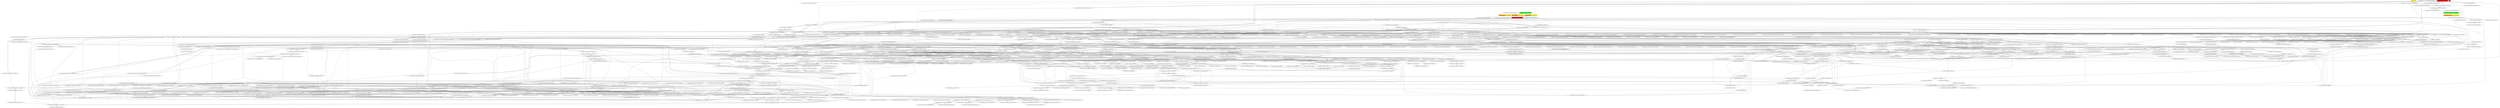 digraph enhanced {
	"ochiai" [style=striped shape=box fillcolor="yellow"];
	"d4" [style=striped shape=box fillcolor="yellow"];
	"com.google.javascript.jscomp.NodeUtilTest#92" [style=striped shape=box fillcolor="green"];
	"com.google.javascript.jscomp.NodeUtilTest#123" [style=striped shape=box fillcolor="orange:yellow"];
	"com.google.javascript.jscomp.NodeUtilTest#114" [style=striped shape=box fillcolor="orange:yellow"];
	"com.google.javascript.jscomp.NodeUtilTest#118" [style=striped shape=box fillcolor="orange:yellow"];
	"com.google.javascript.jscomp.NodeUtil#121" [style=striped shape=box fillcolor="red"];
	"com.google.javascript.jscomp.NodeUtil#75" [style=striped shape=box fillcolor="red"];
	"com.google.javascript.jscomp.CommandLineRunnerTest#875" [style=striped shape=box fillcolor="orange:yellow"];
	"real" [style=striped shape=box fillcolor="red"];
	"com.google.javascript.jscomp.CommandLineRunnerTest#364" [style=striped shape=box fillcolor="green"];
	"com.google.common.collect.RegularImmutableMap$NonTerminalEntry#116" -> "com.google.common.collect.ImmutableEntry#34";
	"com.google.common.collect.Maps#540" -> "com.google.common.collect.ImmutableEntry#34";
	"com.google.common.collect.RegularImmutableMap$TerminalEntry#134" -> "com.google.common.collect.ImmutableEntry#34";
	"com.google.common.collect.RegularImmutableMap#98" -> "com.google.common.collect.RegularImmutableMap$NonTerminalEntry#116";
	"com.google.javascript.rhino.Node#1255" -> "com.google.javascript.rhino.Node#1274";
	"com.google.javascript.rhino.Node#538" -> "com.google.javascript.rhino.Node#1274";
	"com.google.javascript.rhino.Node#1247" -> "com.google.javascript.rhino.Node#1274";
	"com.google.javascript.rhino.Node#531" -> "com.google.javascript.rhino.Node#1274";
	"com.google.javascript.jscomp.NodeUtil#718" -> "com.google.javascript.jscomp.NodeUtil#731";
	"com.google.javascript.jscomp.Compiler#1474" -> "com.google.javascript.jscomp.CodePrinter$Builder#550";
	"com.google.javascript.rhino.JSDocInfoBuilder#877" -> "com.google.javascript.rhino.JSDocInfo#993";
	"com.google.javascript.rhino.JSDocInfoBuilder#479" -> "com.google.javascript.rhino.JSDocInfo#993";
	"com.google.javascript.rhino.Node#923" -> "com.google.javascript.rhino.Node#939" [style=dotted];
	"com.google.javascript.rhino.Node#835" -> "com.google.javascript.rhino.Node#939" [style=dotted];
	"com.google.javascript.rhino.Node#1029" -> "com.google.javascript.rhino.Node#939";
	"com.google.javascript.rhino.Node#906" -> "com.google.javascript.rhino.Node#939" [style=dotted];
	"com.google.javascript.jscomp.mozilla.rhino.ObjToIntMap#361" -> "com.google.javascript.jscomp.mozilla.rhino.ObjToIntMap#325" [style=bold];
	"com.google.javascript.rhino.JSDocInfoBuilder#231" -> "com.google.javascript.rhino.JSDocInfo#755";
	"com.google.javascript.rhino.JSDocInfoBuilder#147" -> "com.google.javascript.rhino.JSDocInfo#513" [style=bold];
	"com.google.javascript.jscomp.CommandLineRunner#542" -> "com.google.javascript.jscomp.AbstractCommandLineRunner$CommandLineConfig#1695";
	"com.google.javascript.jscomp.Compiler#1474" -> "com.google.javascript.jscomp.CodePrinter$Builder#558" [style=bold];
	"com.google.javascript.jscomp.CommandLineRunner#542" -> "com.google.javascript.jscomp.AbstractCommandLineRunner$CommandLineConfig#1450";
	"com.google.javascript.rhino.JSDocInfoBuilder#100" -> "com.google.javascript.rhino.JSDocInfoBuilder#91" [style=bold];
	"com.google.javascript.jscomp.parsing.JsDocInfoParser#2255" -> "com.google.javascript.rhino.JSDocInfoBuilder#100" [style=bold];
	"com.google.javascript.rhino.Node#906" -> "com.google.javascript.rhino.Node#930";
	"com.google.javascript.rhino.Node#923" -> "com.google.javascript.rhino.Node#934";
	"com.google.javascript.jscomp.parsing.IRFactory$TransformDispatcher#371" -> "com.google.javascript.jscomp.mozilla.rhino.Node$NodeIterator#391";
	"com.google.javascript.jscomp.parsing.IRFactory$TransformDispatcher#368" -> "com.google.javascript.jscomp.mozilla.rhino.Node$NodeIterator#391";
	"com.google.javascript.jscomp.parsing.IRFactory#365" -> "com.google.javascript.jscomp.parsing.TypeSafeDispatcher#119" [style=bold];
	"com.google.javascript.jscomp.parsing.IRFactory#192" -> "com.google.javascript.rhino.Node#2110";
	"com.google.javascript.jscomp.Compiler#1098" -> "com.google.javascript.rhino.Node#2110";
	"com.google.javascript.jscomp.NodeUtil#2859" -> "com.google.javascript.rhino.Node#2110";
	"com.google.javascript.jscomp.PrepareAst$PrepareAnnotations#197" -> "com.google.javascript.rhino.Node#2110";
	"com.google.javascript.jscomp.SourceFile$Preloaded#321" -> "com.google.javascript.jscomp.SourceFile#83";
	"com.google.javascript.jscomp.JSSourceFile#73" -> "com.google.javascript.jscomp.SourceFile#83";
	"com.google.javascript.jscomp.Compiler#1474" -> "com.google.javascript.jscomp.CodePrinter$Builder#568" [style=bold];
	"com.google.common.collect.RegularImmutableMap#48" -> "com.google.common.collect.RegularImmutableMap$NonTerminalEntry#121";
	"com.google.common.collect.RegularImmutableMap#143" -> "com.google.common.collect.RegularImmutableMap$NonTerminalEntry#121";
	"com.google.javascript.jscomp.CommandLineRunner#542" -> "com.google.javascript.jscomp.AbstractCommandLineRunner$CommandLineConfig#1464";
	"com.google.javascript.jscomp.NodeTraversal#439" -> "com.google.javascript.jscomp.NodeTraversal#471";
	"com.google.javascript.rhino.JSDocInfoBuilder#479" -> "com.google.javascript.rhino.JSDocInfo#985";
	"com.google.javascript.jscomp.mozilla.rhino.Parser#3276" -> "com.google.javascript.jscomp.mozilla.rhino.Parser#3287";
	"com.google.javascript.jscomp.mozilla.rhino.Parser#783" -> "com.google.javascript.jscomp.mozilla.rhino.Parser#3287";
	"com.google.javascript.jscomp.mozilla.rhino.Parser#2924" -> "com.google.javascript.jscomp.mozilla.rhino.Parser#3287";
	"com.google.javascript.jscomp.mozilla.rhino.Parser#2620" -> "com.google.javascript.jscomp.mozilla.rhino.Parser#3287";
	"com.google.javascript.jscomp.mozilla.rhino.Node#428" -> "com.google.javascript.jscomp.mozilla.rhino.Node$NodeIterator#386" [style=bold];
	"com.google.javascript.rhino.Node#919" -> "com.google.javascript.rhino.Node#923";
	"com.google.javascript.jscomp.mozilla.rhino.Node$NodeIterator#380" -> "com.google.javascript.jscomp.mozilla.rhino.Node$NodeIterator#380";
	"com.google.javascript.jscomp.parsing.IRFactory$TransformDispatcher#368" -> "com.google.javascript.jscomp.mozilla.rhino.Node$NodeIterator#380";
	"com.google.javascript.rhino.Node#1016" -> "com.google.javascript.rhino.Node#1029";
	"com.google.javascript.rhino.Node#453" -> "com.google.javascript.rhino.Node#1029" [style=dotted];
	"com.google.javascript.jscomp.parsing.IRFactory$TransformDispatcher#368" -> "com.google.javascript.jscomp.parsing.IRFactory$TransformDispatcher#389";
	"com.google.javascript.jscomp.mozilla.rhino.Parser#2177" -> "com.google.javascript.jscomp.mozilla.rhino.Parser#2190" [style=bold];
	"com.google.javascript.jscomp.parsing.IRFactory#192" -> "com.google.javascript.rhino.Node#2117";
	"com.google.javascript.jscomp.parsing.IRFactory#263" -> "com.google.javascript.rhino.Node#2117";
	"com.google.javascript.jscomp.mozilla.rhino.Parser#783" -> "com.google.javascript.jscomp.mozilla.rhino.Parser$PerFunctionVariables#3481" [style=bold];
	"org.kohsuke.args4j.spi.StringOptionHandler#14" -> "org.kohsuke.args4j.spi.OptionHandler#40";
	"org.kohsuke.args4j.spi.BooleanOptionHandler#20" -> "org.kohsuke.args4j.spi.OptionHandler#40";
	"org.kohsuke.args4j.spi.OneArgumentOptionHandler#16" -> "org.kohsuke.args4j.spi.OptionHandler#40";
	"com.google.javascript.jscomp.CommandLineRunner$Flags$BooleanOptionHandler#359" -> "org.kohsuke.args4j.spi.OptionHandler#40";
	"org.kohsuke.args4j.spi.EnumOptionHandler#17" -> "org.kohsuke.args4j.spi.OptionHandler#40";
	"com.google.javascript.jscomp.CodePrinter$CompactCodePrinter#379" -> "com.google.javascript.jscomp.CodePrinter$CompactCodePrinter#407" [style=bold];
	"com.google.javascript.jscomp.parsing.JsDocInfoParser#129" -> "com.google.javascript.rhino.JSDocInfoBuilder#77";
	"com.google.javascript.jscomp.Compiler#1474" -> "com.google.javascript.jscomp.CodePrinter$Builder#576";
	"com.google.javascript.jscomp.CommandLineRunner#542" -> "com.google.javascript.jscomp.AbstractCommandLineRunner$CommandLineConfig#1475";
	"com.google.javascript.jscomp.parsing.JsDocInfoParser#183" -> "com.google.javascript.rhino.JSDocInfoBuilder#796";
	"com.google.javascript.rhino.Node#1255" -> "com.google.javascript.rhino.Node#955";
	"com.google.javascript.jscomp.parsing.IRFactory#305" -> "com.google.javascript.rhino.Node#955";
	"com.google.javascript.rhino.Node#1029" -> "com.google.javascript.rhino.Node#955";
	"com.google.javascript.jscomp.parsing.IRFactory$TransformDispatcher#368" -> "com.google.javascript.rhino.Node#955";
	"com.google.javascript.jscomp.parsing.IRFactory#305" -> "com.google.javascript.rhino.Node#959";
	"com.google.javascript.rhino.Node#1247" -> "com.google.javascript.rhino.Node#959";
	"com.google.javascript.jscomp.mozilla.rhino.ast.FunctionNode#237" -> "com.google.javascript.jscomp.mozilla.rhino.Node#511";
	"com.google.javascript.jscomp.mozilla.rhino.Node#225" -> "com.google.javascript.jscomp.mozilla.rhino.Node#511";
	"com.google.javascript.jscomp.NodeTraversal#196" -> "com.google.javascript.jscomp.NodeTraversal#204" [style=bold];
	"com.google.javascript.rhino.Node#2076" -> "com.google.javascript.rhino.Node$FileLevelJsDocBuilder#2087" [style=bold];
	"com.google.javascript.jscomp.parsing.Config#90" -> "com.google.common.collect.ImmutableMap#318" [style=bold];
	"com.google.javascript.jscomp.BasicErrorManager#55" -> "com.google.javascript.jscomp.PrintStreamErrorManager#58";
	"com.google.javascript.jscomp.Compiler#227" -> "com.google.javascript.jscomp.PrintStreamErrorManager#44";
	"com.google.javascript.rhino.Node#955" -> "com.google.javascript.rhino.Node#1288";
	"com.google.common.collect.RegularImmutableMap#48" -> "com.google.common.collect.ImmutableEntry#44";
	"com.google.common.collect.RegularImmutableMap#143" -> "com.google.common.collect.ImmutableEntry#44";
	"com.google.javascript.jscomp.SuppressDocWarningsGuard#40" -> "com.google.common.collect.ImmutableEntry#44";
	"com.google.common.collect.ImmutableMap$Builder#189" -> "com.google.common.collect.ImmutableEntry#44";
	"com.google.javascript.jscomp.parsing.IRFactory$TransformDispatcher#368" -> "com.google.javascript.jscomp.parsing.IRFactory$TransformDispatcher#371";
	"com.google.javascript.jscomp.CodeConsumer#182" -> "com.google.javascript.jscomp.CodePrinter$CompactCodePrinter#416";
	"com.google.javascript.jscomp.Compiler#1474" -> "com.google.javascript.jscomp.CodePrinter$Builder#584";
	"com.google.common.collect.RegularImmutableMap#48" -> "com.google.common.collect.ImmutableEntry#40";
	"com.google.common.collect.RegularImmutableMap#143" -> "com.google.common.collect.ImmutableEntry#40";
	"com.google.javascript.jscomp.SuppressDocWarningsGuard#40" -> "com.google.common.collect.ImmutableEntry#40";
	"com.google.common.collect.ImmutableMap$Builder#189" -> "com.google.common.collect.ImmutableEntry#40";
	"com.google.javascript.jscomp.CommandLineRunner#542" -> "com.google.javascript.jscomp.AbstractCommandLineRunner$CommandLineConfig#1485";
	"com.google.javascript.jscomp.CommandLineRunnerTest#927" -> "com.google.javascript.jscomp.CommandLineRunner#738";
	"com.google.javascript.jscomp.mozilla.rhino.Parser#3314" -> "com.google.javascript.jscomp.mozilla.rhino.ast.StringLiteral#95" [style=bold];
	"com.google.javascript.jscomp.CodeGenerator#87" -> "com.google.javascript.jscomp.CodePrinter$MappedCodePrinter#91" [style=bold];
	"com.google.javascript.jscomp.parsing.JsDocInfoParser#183" -> "com.google.javascript.rhino.JSDocInfoBuilder#83" [style=bold];
	"com.google.javascript.jscomp.mozilla.rhino.Context#416" -> "com.google.javascript.jscomp.mozilla.rhino.ContextFactory#501" [style=bold];
	"com.google.javascript.jscomp.parsing.IRFactory#124" -> "com.google.javascript.jscomp.parsing.IRFactory$TransformDispatcher#368";
	"com.google.javascript.jscomp.parsing.IRFactory$TransformDispatcher#368" -> "com.google.javascript.jscomp.parsing.IRFactory$TransformDispatcher#368";
	"com.google.javascript.jscomp.parsing.TypeSafeDispatcher#119" -> "com.google.javascript.jscomp.parsing.IRFactory$TransformDispatcher#368";
	"org.kohsuke.args4j.CmdLineParser#176" -> "org.kohsuke.args4j.spi.StringOptionHandler#14";
	"com.google.javascript.jscomp.CommandLineRunner$Flags$WarningGuardErrorOptionHandler#399" -> "org.kohsuke.args4j.spi.StringOptionHandler#14";
	"com.google.javascript.jscomp.CommandLineRunner$Flags$WarningGuardWarningOptionHandler#408" -> "org.kohsuke.args4j.spi.StringOptionHandler#14";
	"com.google.javascript.jscomp.CommandLineRunner$Flags$WarningGuardOffOptionHandler#418" -> "org.kohsuke.args4j.spi.StringOptionHandler#14";
	"com.google.javascript.jscomp.mozilla.rhino.Parser#2334" -> "com.google.javascript.jscomp.mozilla.rhino.ast.UnaryExpression#79";
	"com.google.common.collect.RegularImmutableMap#48" -> "com.google.common.collect.RegularImmutableMap$TerminalEntry#138";
	"com.google.common.collect.RegularImmutableMap#143" -> "com.google.common.collect.RegularImmutableMap$TerminalEntry#138";
	"com.google.javascript.jscomp.CommandLineRunner#542" -> "com.google.javascript.jscomp.AbstractCommandLineRunner$CommandLineConfig#1653";
	"com.google.javascript.jscomp.parsing.Config#90" -> "com.google.common.collect.ImmutableMap$Builder#207" [style=bold];
	"com.google.javascript.jscomp.AbstractCommandLineRunner#672" -> "com.google.javascript.jscomp.AbstractCommandLineRunner#1150";
	"com.google.javascript.jscomp.CommandLineRunner#542" -> "com.google.javascript.jscomp.AbstractCommandLineRunner$CommandLineConfig#1416";
	"com.google.common.collect.RegularImmutableMap#98" -> "com.google.common.collect.RegularImmutableMap$TerminalEntry#134" [style=bold];
	"com.google.javascript.jscomp.Compiler#1098" -> "com.google.javascript.rhino.Node#2161";
	"com.google.javascript.jscomp.parsing.ParserRunner#96" -> "com.google.javascript.rhino.Node#2161";
	"com.google.javascript.rhino.JSDocInfo#295" -> "com.google.javascript.rhino.JSDocInfo#311";
	"com.google.javascript.rhino.JSDocInfo#246" -> "com.google.javascript.rhino.JSDocInfo#311";
	"org.kohsuke.args4j.CmdLineParser#176" -> "com.google.javascript.jscomp.CommandLineRunner$Flags$WarningGuardWarningOptionHandler#408" [style=bold];
	"com.google.javascript.jscomp.PrepareAst#57" -> "com.google.javascript.jscomp.NodeTraversal#421";
	"com.google.javascript.jscomp.Compiler#1474" -> "com.google.javascript.jscomp.CodePrinter$Builder#510";
	"com.google.javascript.jscomp.parsing.ParserRunner#96" -> "com.google.javascript.jscomp.mozilla.rhino.Parser#150";
	"org.kohsuke.args4j.CmdLineParser#421" -> "org.kohsuke.args4j.spi.StringOptionHandler#19" [style=bold];
	"com.google.javascript.jscomp.mozilla.rhino.Parser#2447" -> "com.google.javascript.jscomp.mozilla.rhino.Parser#390";
	"com.google.javascript.jscomp.mozilla.rhino.Parser#1888" -> "com.google.javascript.jscomp.mozilla.rhino.Parser#390";
	"com.google.javascript.jscomp.mozilla.rhino.Parser#2203" -> "com.google.javascript.jscomp.mozilla.rhino.Parser#390";
	"com.google.javascript.jscomp.mozilla.rhino.Parser#2127" -> "com.google.javascript.jscomp.mozilla.rhino.Parser#390";
	"com.google.javascript.jscomp.mozilla.rhino.Parser#2177" -> "com.google.javascript.jscomp.mozilla.rhino.Parser#390";
	"com.google.javascript.jscomp.mozilla.rhino.Parser#423" -> "com.google.javascript.jscomp.mozilla.rhino.Parser#390";
	"com.google.javascript.jscomp.mozilla.rhino.Parser#632" -> "com.google.javascript.jscomp.mozilla.rhino.Parser#390";
	"com.google.javascript.jscomp.mozilla.rhino.Parser#2164" -> "com.google.javascript.jscomp.mozilla.rhino.Parser#390";
	"com.google.javascript.jscomp.mozilla.rhino.Parser#2151" -> "com.google.javascript.jscomp.mozilla.rhino.Parser#390";
	"com.google.javascript.jscomp.mozilla.rhino.Parser#783" -> "com.google.javascript.jscomp.mozilla.rhino.Parser#390";
	"com.google.javascript.jscomp.mozilla.rhino.Parser#2073" -> "com.google.javascript.jscomp.mozilla.rhino.Parser#390";
	"com.google.javascript.jscomp.mozilla.rhino.Parser#2190" -> "com.google.javascript.jscomp.mozilla.rhino.Parser#390";
	"com.google.javascript.jscomp.mozilla.rhino.Parser#703" -> "com.google.javascript.jscomp.mozilla.rhino.Parser#390";
	"com.google.javascript.rhino.JSDocInfoBuilder#877" -> "com.google.javascript.rhino.JSDocInfo#1163";
	"com.google.javascript.rhino.JSDocInfoBuilder#123" -> "com.google.javascript.rhino.JSDocInfoBuilder#137";
	"com.google.javascript.jscomp.parsing.JsDocInfoParser#183" -> "com.google.javascript.rhino.JSDocInfoBuilder#381";
	"com.google.javascript.jscomp.mozilla.rhino.Node#232" -> "com.google.javascript.jscomp.mozilla.rhino.Node#532" [style=bold];
	"com.google.javascript.jscomp.AbstractCommandLineRunner#672" -> "com.google.javascript.jscomp.AbstractCommandLineRunner#1154";
	"com.google.javascript.jscomp.mozilla.rhino.ast.StringLiteral#68" -> "com.google.javascript.jscomp.mozilla.rhino.ast.AstNode#182";
	"com.google.javascript.jscomp.mozilla.rhino.ast.VariableInitializer#81" -> "com.google.javascript.jscomp.mozilla.rhino.ast.AstNode#182";
	"com.google.javascript.jscomp.mozilla.rhino.ast.RegExpLiteral#64" -> "com.google.javascript.jscomp.mozilla.rhino.ast.AstNode#182";
	"com.google.javascript.jscomp.mozilla.rhino.ast.ObjectLiteral#85" -> "com.google.javascript.jscomp.mozilla.rhino.ast.AstNode#182";
	"com.google.javascript.jscomp.mozilla.rhino.ast.Comment#91" -> "com.google.javascript.jscomp.mozilla.rhino.ast.AstNode#182";
	"com.google.javascript.jscomp.mozilla.rhino.ast.KeywordLiteral#71" -> "com.google.javascript.jscomp.mozilla.rhino.ast.AstNode#182";
	"com.google.javascript.jscomp.mozilla.rhino.ast.ParenthesizedExpression#73" -> "com.google.javascript.jscomp.mozilla.rhino.ast.AstNode#182";
	"com.google.javascript.jscomp.mozilla.rhino.ast.ExpressionStatement#106" -> "com.google.javascript.jscomp.mozilla.rhino.ast.AstNode#182";
	"com.google.javascript.jscomp.mozilla.rhino.Parser#3287" -> "com.google.javascript.jscomp.mozilla.rhino.TokenStream#299";
	"com.google.javascript.jscomp.mozilla.rhino.Parser#2924" -> "com.google.javascript.jscomp.mozilla.rhino.TokenStream#299";
	"com.google.javascript.jscomp.mozilla.rhino.Parser#2824" -> "com.google.javascript.jscomp.mozilla.rhino.TokenStream#299";
	"com.google.javascript.jscomp.mozilla.rhino.Parser#1888" -> "com.google.javascript.jscomp.mozilla.rhino.TokenStream#299";
	"com.google.javascript.jscomp.mozilla.rhino.Parser#3314" -> "com.google.javascript.jscomp.mozilla.rhino.TokenStream#299";
	"com.google.javascript.jscomp.mozilla.rhino.Parser#703" -> "com.google.javascript.jscomp.mozilla.rhino.TokenStream#299";
	"com.google.javascript.jscomp.AbstractCommandLineRunner#1150" -> "com.google.javascript.jscomp.AbstractCommandLineRunner#1159";
	"com.google.javascript.jscomp.AbstractCommandLineRunner#1154" -> "com.google.javascript.jscomp.AbstractCommandLineRunner#1159";
	"com.google.javascript.jscomp.mozilla.rhino.ast.FunctionNode#136" -> "com.google.javascript.jscomp.mozilla.rhino.ast.ScriptNode#85";
	"com.google.javascript.jscomp.mozilla.rhino.ast.AstRoot#70" -> "com.google.javascript.jscomp.mozilla.rhino.ast.ScriptNode#85";
	"com.google.javascript.jscomp.CommandLineRunner#542" -> "org.kohsuke.args4j.CmdLineParser#91" [style=bold];
	"com.google.javascript.jscomp.mozilla.rhino.Parser#2092" -> "com.google.javascript.jscomp.mozilla.rhino.TokenStream#297";
	"com.google.javascript.jscomp.mozilla.rhino.Parser#1888" -> "com.google.javascript.jscomp.mozilla.rhino.TokenStream#297";
	"com.google.javascript.jscomp.mozilla.rhino.Parser#329" -> "com.google.javascript.jscomp.mozilla.rhino.TokenStream#297";
	"com.google.javascript.jscomp.Tracer#234" -> "com.google.javascript.jscomp.Tracer#958";
	"com.google.javascript.jscomp.Tracer#407" -> "com.google.javascript.jscomp.Tracer#958";
	"com.google.javascript.jscomp.CodeGenerator#87" -> "com.google.javascript.jscomp.CodePrinter$CompactCodePrinter#479";
	"com.google.javascript.jscomp.BasicErrorManager#55" -> "com.google.javascript.jscomp.PrintStreamErrorManager#67";
	"com.google.javascript.jscomp.CommandLineRunner#542" -> "com.google.javascript.jscomp.AbstractCommandLineRunner$CommandLineConfig#1664";
	"com.google.javascript.jscomp.Compiler#227" -> "com.google.javascript.jscomp.PrintStreamErrorManager#62";
	"com.google.javascript.jscomp.CommandLineRunner#542" -> "com.google.javascript.jscomp.AbstractCommandLineRunner$CommandLineConfig#1428";
	"org.kohsuke.args4j.spi.EnumOptionHandler#23" -> "org.kohsuke.args4j.CmdLineParser$CmdLineImpl#400";
	"org.kohsuke.args4j.spi.StringOptionHandler#19" -> "org.kohsuke.args4j.CmdLineParser$CmdLineImpl#400";
	"com.google.common.collect.RegularImmutableMap$EntrySet#202" -> "com.google.common.collect.RegularImmutableMap#36";
	"com.google.javascript.jscomp.parsing.JsDocInfoParser#129" -> "com.google.javascript.rhino.JSDocInfoBuilder#67";
	"com.google.javascript.jscomp.SuppressDocWarningsGuard#40" -> "com.google.common.collect.RegularImmutableMap#35";
	"com.google.common.collect.RegularImmutableMap#35" -> "com.google.common.collect.RegularImmutableMap#35";
	"com.google.common.collect.ImmutableMap$Builder#189" -> "com.google.common.collect.RegularImmutableMap#35";
	"com.google.javascript.jscomp.mozilla.rhino.Parser#2824" -> "com.google.javascript.jscomp.mozilla.rhino.Parser#381" [style=bold];
	"com.google.javascript.jscomp.ComposeWarningsGuard$GuardComparator#51" -> "com.google.javascript.jscomp.ComposeWarningsGuard$GuardComparator#62";
	"com.google.javascript.jscomp.parsing.JsDocInfoParser#2263" -> "com.google.javascript.rhino.JSDocInfoBuilder#123";
	"com.google.javascript.jscomp.Compiler#1474" -> "com.google.javascript.jscomp.CodePrinter$Builder#519";
	"com.google.javascript.jscomp.NodeTraversal#439" -> "com.google.javascript.jscomp.NodeTraversal#439";
	"com.google.javascript.jscomp.NodeTraversal#246" -> "com.google.javascript.jscomp.NodeTraversal#439";
	"com.google.javascript.jscomp.NodeTraversal#471" -> "com.google.javascript.jscomp.NodeTraversal#439";
	"com.google.javascript.jscomp.mozilla.rhino.Parser#2620" -> "com.google.javascript.jscomp.mozilla.rhino.Parser#373";
	"com.google.javascript.jscomp.mozilla.rhino.ast.VariableDeclaration#72" -> "com.google.javascript.jscomp.mozilla.rhino.ast.AstNode#171";
	"com.google.javascript.jscomp.mozilla.rhino.ast.Name#84" -> "com.google.javascript.jscomp.mozilla.rhino.ast.AstNode#171";
	"com.google.javascript.jscomp.mozilla.rhino.ast.Block#63" -> "com.google.javascript.jscomp.mozilla.rhino.ast.AstNode#171";
	"com.google.javascript.jscomp.mozilla.rhino.ast.FunctionCall#68" -> "com.google.javascript.jscomp.mozilla.rhino.ast.AstNode#171";
	"com.google.javascript.jscomp.mozilla.rhino.ast.NumberLiteral#70" -> "com.google.javascript.jscomp.mozilla.rhino.ast.AstNode#171";
	"com.google.javascript.jscomp.mozilla.rhino.ast.ArrayLiteral#83" -> "com.google.javascript.jscomp.mozilla.rhino.ast.AstNode#171";
	"com.google.javascript.jscomp.CommandLineRunnerTest#927" -> "com.google.javascript.jscomp.JSSourceFile#56";
	"com.google.javascript.jscomp.CommandLineRunnerTest#967" -> "com.google.javascript.jscomp.JSSourceFile#56";
	"com.google.javascript.jscomp.Compiler#1267" -> "com.google.javascript.jscomp.JSSourceFile#56";
	"com.google.javascript.jscomp.CommandLineRunner#542" -> "com.google.javascript.jscomp.AbstractCommandLineRunner$CommandLineConfig#1439";
	"com.google.javascript.jscomp.RhinoErrorReporter#73" -> "com.google.common.collect.ImmutableMap#117" [style=bold];
	"com.google.javascript.jscomp.NodeUtilTest#38" -> "com.google.javascript.jscomp.Compiler#182";
	"com.google.javascript.jscomp.mozilla.rhino.ast.UnaryExpression#79" -> "com.google.javascript.jscomp.mozilla.rhino.ast.UnaryExpression#93";
	"com.google.javascript.jscomp.CommandLineRunner#634" -> "com.google.javascript.jscomp.Compiler#189";
	"com.google.javascript.jscomp.Compiler#182" -> "com.google.javascript.jscomp.Compiler#189";
	"com.google.javascript.rhino.JSDocInfoBuilder#877" -> "com.google.javascript.rhino.JSDocInfo#331";
	"com.google.javascript.rhino.JSDocInfoBuilder#630" -> "com.google.javascript.rhino.JSDocInfo#331";
	"com.google.javascript.jscomp.mozilla.rhino.ObjToIntMap#361" -> "com.google.javascript.jscomp.mozilla.rhino.ObjToIntMap#303" [style=bold];
	"com.google.javascript.jscomp.ComposeWarningsGuard#78" -> "com.google.javascript.jscomp.ComposeWarningsGuard$GuardComparator#51";
	"com.google.javascript.jscomp.ComposeWarningsGuard#87" -> "com.google.javascript.jscomp.ComposeWarningsGuard$GuardComparator#51";
	"com.google.common.collect.AbstractIndexedListIterator#81" -> "com.google.common.collect.Iterators$11#982";
	"com.google.javascript.jscomp.Compiler#1474" -> "com.google.javascript.jscomp.CodePrinter$Builder#539";
	"com.google.common.collect.Iterators#979" -> "com.google.common.collect.Iterators$11#980" [style=bold];
	"com.google.javascript.jscomp.ComposeWarningsGuard$GuardComparator#51" -> "com.google.javascript.jscomp.ComposeWarningsGuard$GuardComparator#56" [style=bold];
	"com.google.javascript.jscomp.mozilla.rhino.Parser#2901" -> "com.google.javascript.jscomp.mozilla.rhino.Node#555";
	"com.google.javascript.jscomp.mozilla.rhino.Parser#1888" -> "com.google.javascript.jscomp.mozilla.rhino.Node#555";
	"com.google.javascript.jscomp.mozilla.rhino.Parser#3314" -> "com.google.javascript.jscomp.mozilla.rhino.Node#555";
	"com.google.javascript.jscomp.mozilla.rhino.Parser#3106" -> "com.google.javascript.jscomp.mozilla.rhino.Node#555";
	"com.google.javascript.jscomp.mozilla.rhino.Parser#2334" -> "com.google.javascript.jscomp.mozilla.rhino.Node#555";
	"com.google.javascript.jscomp.mozilla.rhino.Parser#2620" -> "com.google.javascript.jscomp.mozilla.rhino.Node#555";
	"com.google.javascript.jscomp.mozilla.rhino.Parser#2475" -> "com.google.javascript.jscomp.mozilla.rhino.Node#555";
	"com.google.javascript.jscomp.mozilla.rhino.Parser#2530" -> "com.google.javascript.jscomp.mozilla.rhino.Node#555";
	"com.google.javascript.jscomp.mozilla.rhino.Parser#632" -> "com.google.javascript.jscomp.mozilla.rhino.Node#555";
	"com.google.javascript.jscomp.mozilla.rhino.ast.ExpressionStatement#122" -> "com.google.javascript.jscomp.mozilla.rhino.Node#555";
	"com.google.javascript.jscomp.mozilla.rhino.Parser#3287" -> "com.google.javascript.jscomp.mozilla.rhino.Node#555";
	"com.google.javascript.jscomp.mozilla.rhino.Parser#278" -> "com.google.javascript.jscomp.mozilla.rhino.Node#555";
	"com.google.javascript.jscomp.mozilla.rhino.Parser#2092" -> "com.google.javascript.jscomp.mozilla.rhino.Node#555";
	"com.google.javascript.jscomp.mozilla.rhino.Parser#999" -> "com.google.javascript.jscomp.mozilla.rhino.Node#555";
	"com.google.javascript.jscomp.CodePrinter$CompactCodePrinter#407" -> "com.google.javascript.jscomp.CodePrinter$MappedCodePrinter#60";
	"com.google.javascript.jscomp.mozilla.rhino.ast.AstNode#235" -> "com.google.javascript.jscomp.mozilla.rhino.ast.AstNode#198";
	"com.google.javascript.jscomp.CommandLineRunner#542" -> "com.google.javascript.jscomp.AbstractCommandLineRunner$CommandLineConfig#1684";
	"com.google.javascript.jscomp.JsAst#77" -> "com.google.javascript.jscomp.JSSourceFile#79";
	"com.google.javascript.jscomp.SourceFile#167" -> "com.google.javascript.jscomp.JSSourceFile#79";
	"com.google.javascript.jscomp.JSSourceFile#56" -> "com.google.javascript.jscomp.JSSourceFile#73" [style=bold];
	"com.google.javascript.jscomp.mozilla.rhino.ast.FunctionNode#237" -> "com.google.javascript.jscomp.mozilla.rhino.ast.AstNode#191";
	"com.google.javascript.jscomp.mozilla.rhino.Parser#1109" -> "com.google.javascript.jscomp.mozilla.rhino.ast.AstNode#191";
	"com.google.javascript.jscomp.mozilla.rhino.ast.UnaryExpression#93" -> "com.google.javascript.jscomp.mozilla.rhino.ast.AstNode#191";
	"com.google.javascript.jscomp.mozilla.rhino.Parser#2901" -> "com.google.javascript.jscomp.mozilla.rhino.ast.AstNode#191";
	"com.google.javascript.jscomp.mozilla.rhino.ast.AstNode#207" -> "com.google.javascript.jscomp.mozilla.rhino.ast.AstNode#191";
	"com.google.javascript.jscomp.mozilla.rhino.Parser#2530" -> "com.google.javascript.jscomp.mozilla.rhino.ast.AstNode#191";
	"com.google.javascript.jscomp.mozilla.rhino.ast.InfixExpression#85" -> "com.google.javascript.jscomp.mozilla.rhino.ast.AstNode#191";
	"com.google.javascript.jscomp.mozilla.rhino.ast.ParenthesizedExpression#67" -> "com.google.javascript.jscomp.mozilla.rhino.ast.AstNode#191";
	"com.google.javascript.jscomp.mozilla.rhino.Parser#2073" -> "com.google.javascript.jscomp.mozilla.rhino.ast.AstNode#191";
	"com.google.javascript.jscomp.mozilla.rhino.Parser#274" -> "com.google.javascript.jscomp.mozilla.rhino.ast.AstNode#191";
	"com.google.javascript.jscomp.mozilla.rhino.ast.AstNode#263" -> "com.google.javascript.jscomp.mozilla.rhino.ast.AstNode#191";
	"com.google.javascript.jscomp.mozilla.rhino.ast.InfixExpression#92" -> "com.google.javascript.jscomp.mozilla.rhino.ast.AstNode#191";
	"com.google.javascript.jscomp.mozilla.rhino.Parser#703" -> "com.google.javascript.jscomp.mozilla.rhino.ast.AstNode#191";
	"com.google.javascript.jscomp.mozilla.rhino.ast.ExpressionStatement#91" -> "com.google.javascript.jscomp.mozilla.rhino.ast.AstNode#191";
	"org.kohsuke.args4j.CmdLineParser#164" -> "org.kohsuke.args4j.CmdLineParser#483";
	"org.kohsuke.args4j.CmdLineParser#421" -> "org.kohsuke.args4j.CmdLineParser#483";
	"com.google.common.collect.ImmutableMap#117" -> "com.google.common.collect.ImmutableMap#139";
	"com.google.common.collect.ImmutableMap$Builder#178" -> "com.google.common.collect.ImmutableMap#139";
	"com.google.common.collect.ImmutableMap#240" -> "com.google.common.collect.ImmutableMap#139";
	"com.google.javascript.jscomp.NodeUtilTest#123" -> "com.google.javascript.rhino.jstype.TernaryValue$3#159";
	"com.google.javascript.jscomp.Compiler#1098" -> "com.google.javascript.jscomp.Compiler#1810";
	"com.google.javascript.jscomp.Compiler#506" -> "com.google.javascript.jscomp.Compiler#1810";
	"com.google.common.collect.Iterators#1029" -> "com.google.common.collect.Iterators$13#1029" [style=bold];
	"com.google.javascript.jscomp.AbstractCommandLineRunner#620" -> "com.google.javascript.jscomp.AbstractCommandLineRunner#382";
	"com.google.javascript.jscomp.CommandLineRunnerTest#927" -> "com.google.javascript.jscomp.AbstractCommandLineRunner#140" [style=bold];
	"com.google.javascript.jscomp.SourceExcerptProvider$SourceExcerpt$1#36" -> "com.google.javascript.jscomp.LightweightMessageFormatter$LineNumberingFormatter#122" [style=bold];
	"com.google.javascript.jscomp.NodeUtil#121" -> "com.google.javascript.rhino.Node$NumberNode#264";
	"com.google.javascript.rhino.Node#855" -> "com.google.javascript.rhino.Node$AbstractPropListItem#376";
	"com.google.javascript.rhino.Node#820" -> "com.google.javascript.rhino.Node$AbstractPropListItem#376";
	"com.google.javascript.rhino.Node#939" -> "com.google.javascript.rhino.Node$AbstractPropListItem#376";
	"com.google.javascript.jscomp.Compiler#227" -> "com.google.javascript.jscomp.DiagnosticGroupWarningsGuard#33";
	"com.google.javascript.jscomp.CompilerOptions#945" -> "com.google.javascript.jscomp.DiagnosticGroupWarningsGuard#33";
	"com.google.javascript.jscomp.SuppressDocWarningsGuard#40" -> "com.google.javascript.jscomp.DiagnosticGroupWarningsGuard#33";
	"com.google.javascript.rhino.Node#855" -> "com.google.javascript.rhino.Node$AbstractPropListItem#372";
	"com.google.javascript.rhino.Node#820" -> "com.google.javascript.rhino.Node$AbstractPropListItem#372";
	"com.google.javascript.rhino.Node$IntPropListItem#443" -> "com.google.javascript.rhino.Node$AbstractPropListItem#372";
	"com.google.javascript.rhino.Node#939" -> "com.google.javascript.rhino.Node$AbstractPropListItem#372";
	"com.google.javascript.rhino.JSDocInfoBuilder#894" -> "com.google.javascript.rhino.JSDocInfo#907";
	"com.google.javascript.jscomp.mozilla.rhino.TokenStream#318" -> "com.google.javascript.jscomp.mozilla.rhino.ScriptRuntime#431";
	"com.google.javascript.jscomp.AbstractMessageFormatter#74" -> "com.google.javascript.jscomp.AbstractMessageFormatter#82" [style=bold];
	"com.google.javascript.jscomp.mozilla.rhino.Parser#2530" -> "com.google.javascript.jscomp.mozilla.rhino.ast.FunctionCall#89";
	"com.google.common.collect.ImmutableSet#144" -> "com.google.common.collect.ImmutableSet#160";
	"com.google.javascript.jscomp.Compiler#371" -> "com.google.common.collect.Iterators$13#1033";
	"com.google.javascript.jscomp.DiagnosticGroupWarningsGuard#50" -> "com.google.common.collect.Iterators$13#1033";
	"com.google.javascript.jscomp.AbstractCommandLineRunner#1159" -> "com.google.common.collect.Iterators$13#1033";
	"org.kohsuke.args4j.CmdLineParser#155" -> "org.kohsuke.args4j.MultiValueFieldSetter#29" [style=bold];
	"com.google.javascript.jscomp.Compiler#329" -> "com.google.javascript.jscomp.Compiler#391" [style=bold];
	"com.google.javascript.jscomp.Compiler#371" -> "com.google.common.collect.Iterators$13#1037";
	"com.google.javascript.jscomp.DiagnosticGroupWarningsGuard#50" -> "com.google.common.collect.Iterators$13#1037";
	"com.google.javascript.jscomp.AbstractCommandLineRunner#1159" -> "com.google.common.collect.Iterators$13#1037";
	"com.google.javascript.jscomp.parsing.Config#90" -> "com.google.common.collect.ImmutableMap#128" [style=bold];
	"com.google.javascript.jscomp.mozilla.rhino.ContextFactory#440" -> "com.google.javascript.jscomp.mozilla.rhino.Kit#316";
	"com.google.javascript.jscomp.mozilla.rhino.ContextFactory#451" -> "com.google.javascript.jscomp.mozilla.rhino.Kit#316";
	"com.google.javascript.jscomp.DiagnosticGroupWarningsGuard#50" -> "com.google.javascript.jscomp.DiagnosticGroup#111";
	"com.google.javascript.jscomp.DiagnosticGroup#118" -> "com.google.javascript.jscomp.DiagnosticGroup#111";
	"org.kohsuke.args4j.CmdLineParser#133" -> "org.kohsuke.args4j.MultiValueFieldSetter#20" [style=bold];
	"com.google.javascript.jscomp.AbstractCommandLineRunner#833" -> "com.google.javascript.jscomp.AbstractCommandLineRunner#153";
	"com.google.javascript.jscomp.CommandLineRunner#640" -> "com.google.javascript.jscomp.AbstractCommandLineRunner#153";
	"com.google.javascript.jscomp.AbstractCommandLineRunner#382" -> "com.google.javascript.jscomp.AbstractCommandLineRunner#153";
	"com.google.javascript.rhino.Node#591" -> "com.google.javascript.rhino.Node$NumberNode#253" [style=bold];
	"com.google.javascript.jscomp.parsing.JsDocInfoParser#1085" -> "com.google.javascript.rhino.JSDocInfoBuilder#177";
	"com.google.javascript.jscomp.parsing.JsDocInfoParser#1114" -> "com.google.javascript.rhino.JSDocInfoBuilder#177";
	"com.google.javascript.rhino.Node$IntPropListItem#422" -> "com.google.javascript.rhino.Node$AbstractPropListItem#366";
	"com.google.javascript.rhino.Node$ObjectPropListItem#390" -> "com.google.javascript.rhino.Node$AbstractPropListItem#366";
	"com.google.javascript.jscomp.AbstractCommandLineRunner#118" -> "com.google.javascript.jscomp.AbstractCommandLineRunner$RunTimeStats#1259";
	"com.google.javascript.jscomp.AbstractCommandLineRunner$RunTimeStats#1259" -> "com.google.javascript.jscomp.AbstractCommandLineRunner$RunTimeStats#1259";
	"com.google.javascript.jscomp.AbstractCommandLineRunner#285" -> "com.google.javascript.jscomp.AbstractCommandLineRunner$RunTimeStats#1259";
	"com.google.javascript.jscomp.parsing.IRFactory$TransformDispatcher#368" -> "com.google.javascript.jscomp.mozilla.rhino.ast.FunctionCall#79";
	"com.google.javascript.jscomp.mozilla.rhino.ast.NumberLiteral#79" -> "com.google.javascript.jscomp.mozilla.rhino.Node#564" [style=bold];
	"com.google.javascript.jscomp.LightweightMessageFormatter#68" -> "com.google.javascript.jscomp.AbstractMessageFormatter#74" [style=bold];
	"com.google.javascript.jscomp.mozilla.rhino.Parser#783" -> "com.google.javascript.jscomp.mozilla.rhino.CompilerEnvirons#200";
	"com.google.javascript.jscomp.mozilla.rhino.Parser#959" -> "com.google.javascript.jscomp.mozilla.rhino.CompilerEnvirons#200";
	"com.google.javascript.jscomp.DiagnosticGroupWarningsGuard#45" -> "com.google.javascript.jscomp.DiagnosticGroup#118";
	"com.google.javascript.jscomp.CommandLineRunner#542" -> "com.google.javascript.jscomp.AbstractCommandLineRunner$CommandLineConfig#1631";
	"com.google.javascript.jscomp.mozilla.rhino.ast.UnaryExpression#93" -> "com.google.javascript.jscomp.mozilla.rhino.ast.UnaryExpression#120" [style=bold];
	"com.google.javascript.jscomp.mozilla.rhino.Parser#2475" -> "com.google.javascript.jscomp.mozilla.rhino.Parser#2824";
	"com.google.javascript.rhino.JSDocInfoBuilder#877" -> "com.google.javascript.rhino.JSDocInfo#931";
	"com.google.javascript.jscomp.parsing.IRFactory$TransformDispatcher#368" -> "com.google.javascript.jscomp.mozilla.rhino.ast.UnaryExpression#126";
	"com.google.javascript.jscomp.mozilla.rhino.CompilerEnvirons#69" -> "com.google.javascript.jscomp.mozilla.rhino.Context#2186" [style=bold];
	"com.google.javascript.rhino.JSDocInfoBuilder#894" -> "com.google.javascript.rhino.JSDocInfo#923";
	"com.google.javascript.jscomp.CommandLineRunner#477" -> "com.google.javascript.jscomp.AbstractCommandLineRunner#115" [style=bold];
	"com.google.javascript.jscomp.AbstractCommandLineRunner#115" -> "com.google.javascript.jscomp.AbstractCommandLineRunner#118";
	"com.google.javascript.jscomp.CommandLineRunner#482" -> "com.google.javascript.jscomp.AbstractCommandLineRunner#118";
	"com.google.javascript.jscomp.CodeGenerator#900" -> "com.google.javascript.jscomp.CodeGenerator#871";
	"com.google.javascript.jscomp.CodeGenerator#87" -> "com.google.javascript.jscomp.CodeGenerator#871";
	"com.google.common.collect.ImmutableMap$Builder#212" -> "com.google.common.collect.RegularImmutableMap#48";
	"com.google.common.collect.ImmutableMap#117" -> "com.google.common.collect.RegularImmutableMap#48";
	"com.google.common.collect.ImmutableMap#240" -> "com.google.common.collect.RegularImmutableMap#48";
	"com.google.javascript.jscomp.AbstractCommandLineRunner$RunTimeStats#1259" -> "com.google.javascript.jscomp.AbstractCommandLineRunner$RunTimeStats#1269";
	"com.google.javascript.jscomp.mozilla.rhino.ast.InfixExpression#85" -> "com.google.javascript.jscomp.mozilla.rhino.ast.AstNode#163";
	"com.google.javascript.jscomp.mozilla.rhino.ast.Name#61" -> "com.google.javascript.jscomp.mozilla.rhino.ast.AstNode#163";
	"com.google.javascript.jscomp.mozilla.rhino.ast.UnaryExpression#93" -> "com.google.javascript.jscomp.mozilla.rhino.ast.AstNode#163";
	"com.google.javascript.jscomp.mozilla.rhino.ast.Jump#61" -> "com.google.javascript.jscomp.mozilla.rhino.ast.AstNode#163";
	"com.google.javascript.jscomp.mozilla.rhino.ast.AstNode#171" -> "com.google.javascript.jscomp.mozilla.rhino.ast.AstNode#163";
	"com.google.javascript.jscomp.mozilla.rhino.ast.AstNode#182" -> "com.google.javascript.jscomp.mozilla.rhino.ast.AstNode#163";
	"com.google.javascript.jscomp.parsing.JsDocInfoParser#1584" -> "com.google.javascript.jscomp.parsing.JsDocInfoParser#1633";
	"com.google.javascript.jscomp.mozilla.rhino.Parser#2530" -> "com.google.javascript.jscomp.mozilla.rhino.ast.FunctionCall#68";
	"com.google.javascript.jscomp.CommandLineRunner#542" -> "com.google.javascript.jscomp.AbstractCommandLineRunner$CommandLineConfig#1401";
	"com.google.javascript.jscomp.CommandLineRunner#542" -> "com.google.javascript.jscomp.AbstractCommandLineRunner$CommandLineConfig#1642";
	"com.google.javascript.jscomp.Compiler#329" -> "com.google.javascript.jscomp.Compiler#371" [style=bold];
	"com.google.common.collect.ImmutableMap$Builder#207" -> "com.google.common.collect.ImmutableMap$Builder#212" [style=bold];
	"com.google.javascript.jscomp.CodeGenerator#957" -> "com.google.javascript.jscomp.CodeGenerator#1010";
	"com.google.javascript.jscomp.NodeUtilTest#123" -> "com.google.javascript.rhino.jstype.TernaryValue$1#88";
	"com.google.javascript.jscomp.Compiler#1474" -> "com.google.javascript.jscomp.CodePrinter$Builder#501";
	"com.google.javascript.jscomp.parsing.JsDocInfoParser#183" -> "com.google.javascript.rhino.JSDocInfoBuilder#147";
	"com.google.javascript.jscomp.NodeTraversal#439" -> "com.google.javascript.jscomp.NodeTraversal#614";
	"com.google.javascript.jscomp.mozilla.rhino.TokenStream#1286" -> "com.google.javascript.jscomp.mozilla.rhino.TokenStream#1412";
	"com.google.javascript.jscomp.CodeGenerator#87" -> "com.google.javascript.jscomp.CodePrinter$MappedCodePrinter#114" [style=bold];
	"com.google.javascript.rhino.JSDocInfoBuilder#894" -> "com.google.javascript.rhino.JSDocInfo#915";
	"com.google.javascript.jscomp.parsing.IRFactory#273" -> "com.google.javascript.jscomp.parsing.IRFactory#305";
	"com.google.javascript.jscomp.parsing.IRFactory#263" -> "com.google.javascript.jscomp.parsing.IRFactory#305";
	"com.google.javascript.jscomp.CompilerInput#109" -> "com.google.javascript.jscomp.JsAst#49";
	"com.google.common.collect.AbstractIndexedListIterator#68" -> "com.google.common.collect.UnmodifiableListIterator#36";
	"com.google.javascript.jscomp.AbstractCommandLineRunner$RunTimeStats#1259" -> "com.google.javascript.jscomp.AbstractCommandLineRunner$RunTimeStats#1277";
	"com.google.javascript.jscomp.CompilerInput#91" -> "com.google.javascript.jscomp.JsAst#42";
	"com.google.javascript.jscomp.LightweightMessageFormatter#49" -> "com.google.javascript.jscomp.AbstractMessageFormatter#32";
	"com.google.javascript.jscomp.ErrorFormat$2#38" -> "com.google.javascript.jscomp.AbstractMessageFormatter#37";
	"com.google.javascript.jscomp.AbstractCommandLineRunner#198" -> "com.google.javascript.jscomp.AbstractCommandLineRunner#180" [style=bold];
	"com.google.javascript.jscomp.parsing.IRFactory$TransformDispatcher#368" -> "com.google.javascript.jscomp.mozilla.rhino.ast.UnaryExpression#143";
	"com.google.javascript.jscomp.Compiler#329" -> "com.google.javascript.jscomp.Compiler#364" [style=bold];
	"com.google.common.collect.ImmutableSet$ArrayImmutableSet#396" -> "com.google.common.collect.ImmutableSet#364";
	"com.google.common.collect.AbstractIndexedListIterator#68" -> "com.google.common.base.Preconditions#330";
	"com.google.javascript.rhino.JSDocInfoBuilder#410" -> "com.google.javascript.rhino.JSDocInfo#949";
	"com.google.javascript.jscomp.CodeGenerator#87" -> "com.google.javascript.jscomp.CodeGenerator#891";
	"com.google.javascript.jscomp.Compiler#1822" -> "com.google.javascript.jscomp.CompilerInput#119";
	"com.google.javascript.jscomp.mozilla.rhino.ast.AstNode#163" -> "com.google.javascript.jscomp.mozilla.rhino.Node#130" [style=bold];
	"com.google.javascript.jscomp.mozilla.rhino.ast.UnaryExpression#93" -> "com.google.javascript.jscomp.mozilla.rhino.ast.UnaryExpression#134" [style=bold];
	"com.google.javascript.jscomp.parsing.IRFactory$TransformDispatcher#368" -> "com.google.javascript.jscomp.mozilla.rhino.ast.FunctionNode#366";
	"com.google.javascript.jscomp.AbstractCommandLineRunner#620" -> "com.google.javascript.jscomp.AbstractCommandLineRunner#198" [style=bold];
	"com.google.javascript.jscomp.CodeGenerator#871" -> "com.google.javascript.jscomp.CodeGenerator#879";
	"com.google.javascript.rhino.JSDocInfo#923" -> "com.google.javascript.rhino.JSDocInfo#935";
	"com.google.javascript.rhino.JSDocInfo#907" -> "com.google.javascript.rhino.JSDocInfo#935";
	"com.google.javascript.rhino.JSDocInfo#915" -> "com.google.javascript.rhino.JSDocInfo#935";
	"com.google.javascript.rhino.JSDocInfo#931" -> "com.google.javascript.rhino.JSDocInfo#935";
	"com.google.javascript.jscomp.AbstractCommandLineRunner$CommandLineConfig#1314" -> "com.google.javascript.jscomp.DefaultCodingConvention#33";
	"com.google.javascript.jscomp.ClosureCodingConvention#38" -> "com.google.javascript.jscomp.DefaultCodingConvention#33";
	"com.google.javascript.jscomp.CodePrinter#615" -> "com.google.javascript.jscomp.CodePrinter$MappedCodePrinter#179" [style=bold];
	"com.google.javascript.jscomp.mozilla.rhino.Parser#2092" -> "com.google.javascript.jscomp.mozilla.rhino.ast.Assignment#68";
	"com.google.javascript.jscomp.CompilerInput#75" -> "com.google.javascript.jscomp.JsAst#66";
	"com.google.javascript.jscomp.CompilerInput#119" -> "com.google.javascript.jscomp.JsAst#66";
	"com.google.javascript.rhino.JSDocInfoBuilder#905" -> "com.google.javascript.rhino.JSDocInfo#1344" [style=bold];
	"com.google.common.collect.RegularImmutableMap#48" -> "com.google.common.collect.RegularImmutableMap#81" [style=bold];
	"com.google.javascript.jscomp.CommandLineRunner#477" -> "com.google.javascript.jscomp.CommandLineRunner#542";
	"com.google.javascript.jscomp.CommandLineRunner#482" -> "com.google.javascript.jscomp.CommandLineRunner#542";
	"com.google.javascript.jscomp.parsing.IRFactory#333" -> "com.google.javascript.jscomp.parsing.JsDocTokenStream#46";
	"com.google.javascript.jscomp.PrepareAst$PrepareAnnotations#235" -> "com.google.javascript.rhino.Node#919";
	"com.google.javascript.rhino.Node#2161" -> "com.google.javascript.rhino.Node#919";
	"com.google.javascript.jscomp.PrepareAst$PrepareAnnotations#176" -> "com.google.javascript.rhino.Node#919";
	"com.google.javascript.jscomp.CommandLineRunner#542" -> "com.google.javascript.jscomp.AbstractCommandLineRunner#160";
	"com.google.javascript.jscomp.NodeUtil#714" -> "com.google.javascript.jscomp.NodeUtil#718";
	"com.google.javascript.jscomp.ComposeWarningsGuard#118" -> "com.google.javascript.jscomp.DiagnosticGroupWarningsGuard#50";
	"com.google.javascript.jscomp.ComposeWarningsGuard#141" -> "com.google.javascript.jscomp.DiagnosticGroupWarningsGuard#50";
	"com.google.javascript.jscomp.Compiler#571" -> "com.google.javascript.jscomp.Compiler#588" [style=bold];
	"com.google.javascript.jscomp.CommandLineRunner#542" -> "org.kohsuke.args4j.CmdLineParser#421" [style=bold];
	"com.google.javascript.jscomp.mozilla.rhino.Parser#3106" -> "com.google.javascript.jscomp.mozilla.rhino.ast.ObjectLiteral#102";
	"com.google.javascript.jscomp.mozilla.rhino.Parser#2530" -> "com.google.javascript.jscomp.mozilla.rhino.Parser#2620";
	"com.google.javascript.jscomp.NodeUtil#121" -> "com.google.javascript.jscomp.NodeUtil#714";
	"com.google.javascript.jscomp.ClosureCodingConvention#38" -> "com.google.common.collect.ImmutableSet#144" [style=bold];
	"com.google.javascript.rhino.JSDocInfo#949" -> "com.google.javascript.rhino.JSDocInfo#967";
	"com.google.javascript.jscomp.parsing.JsDocInfoParser#1633" -> "com.google.javascript.jscomp.parsing.JsDocInfoParser#1678";
	"com.google.common.base.Preconditions#330" -> "com.google.common.base.Preconditions#350" [style=bold];
	"com.google.common.collect.RegularImmutableMap#81" -> "com.google.common.base.Preconditions#114";
	"com.google.common.collect.RegularImmutableMap#48" -> "com.google.common.base.Preconditions#114";
	"com.google.javascript.jscomp.parsing.IRFactory#251" -> "com.google.javascript.jscomp.parsing.IRFactory#333";
	"com.google.javascript.jscomp.JsAst#49" -> "com.google.javascript.jscomp.JsAst#77" [style=bold];
	"com.google.common.collect.RegularImmutableMap#48" -> "com.google.common.collect.RegularImmutableMap#93" [style=bold];
	"com.google.javascript.jscomp.LightweightMessageFormatter#68" -> "com.google.javascript.jscomp.AbstractMessageFormatter#44" [style=bold];
	"org.kohsuke.args4j.CmdLineParser#176" -> "com.google.javascript.jscomp.CommandLineRunner$Flags$WarningGuardErrorOptionHandler#399" [style=bold];
	"com.google.javascript.jscomp.ComposeWarningsGuard#118" -> "com.google.javascript.jscomp.DiagnosticGroup#130";
	"com.google.javascript.jscomp.DiagnosticGroupWarningsGuard#50" -> "com.google.javascript.jscomp.DiagnosticGroup#130";
	"com.google.javascript.jscomp.Compiler#1829" -> "com.google.javascript.jscomp.Compiler#1822";
	"com.google.javascript.jscomp.Compiler#1290" -> "com.google.javascript.jscomp.Compiler#571";
	"com.google.javascript.jscomp.Compiler#554" -> "com.google.javascript.jscomp.Compiler#571";
	"com.google.javascript.jscomp.parsing.IRFactory$TransformDispatcher#368" -> "com.google.javascript.rhino.Node#906";
	"com.google.javascript.rhino.Node#2117" -> "com.google.javascript.rhino.Node#906";
	"com.google.javascript.rhino.Node#1226" -> "com.google.javascript.rhino.Node#906";
	"com.google.common.collect.RegularImmutableMap#48" -> "com.google.common.collect.RegularImmutableMap#98" [style=bold];
	"com.google.javascript.jscomp.SourceExcerptProvider$SourceExcerpt$1#36" -> "com.google.javascript.jscomp.Compiler#1829";
	"com.google.javascript.jscomp.ComposeWarningsGuard#118" -> "com.google.javascript.jscomp.DiagnosticGroupWarningsGuard#45";
	"com.google.javascript.jscomp.ComposeWarningsGuard#141" -> "com.google.javascript.jscomp.DiagnosticGroupWarningsGuard#45";
	"com.google.javascript.jscomp.parsing.JsDocInfoParser#2221" -> "com.google.javascript.jscomp.parsing.JsDocTokenStream#62";
	"com.google.javascript.jscomp.parsing.JsDocInfoParser#183" -> "com.google.javascript.rhino.JSDocInfoBuilder#190";
	"com.google.javascript.jscomp.parsing.JsDocInfoParser#183" -> "com.google.javascript.jscomp.parsing.JsDocInfoParser#1203";
	"com.google.javascript.jscomp.mozilla.rhino.ast.FunctionNode#136" -> "com.google.javascript.jscomp.mozilla.rhino.ast.FunctionNode#153" [style=bold];
	"com.google.javascript.jscomp.Compiler#227" -> "com.google.javascript.jscomp.CompilerOptions#1168";
	"com.google.javascript.jscomp.Compiler#1701" -> "com.google.javascript.jscomp.CompilerOptions#1168";
	"org.kohsuke.args4j.CmdLineParser#176" -> "org.kohsuke.args4j.FieldSetter#22" [style=bold];
	"com.google.javascript.jscomp.WarningLevel#34" -> "com.google.javascript.jscomp.WarningLevel#65";
	"com.google.javascript.jscomp.Compiler#227" -> "com.google.javascript.jscomp.Compiler#208";
	"org.kohsuke.args4j.CmdLineParser#155" -> "org.kohsuke.args4j.FieldSetter#26" [style=bold];
	"com.google.javascript.jscomp.parsing.JsDocInfoParser#183" -> "com.google.javascript.jscomp.parsing.JsDocTokenStream#230";
	"com.google.javascript.jscomp.parsing.JsDocInfoParser#1085" -> "com.google.javascript.jscomp.parsing.JsDocTokenStream#230";
	"com.google.javascript.jscomp.parsing.JsDocInfoParser#1052" -> "com.google.javascript.jscomp.parsing.JsDocTokenStream#230";
	"com.google.javascript.jscomp.parsing.JsDocInfoParser#2127" -> "com.google.javascript.jscomp.parsing.JsDocTokenStream#230";
	"com.google.javascript.jscomp.parsing.JsDocInfoParser#1114" -> "com.google.javascript.jscomp.parsing.JsDocTokenStream#230";
	"com.google.javascript.jscomp.parsing.JsDocInfoParser#2138" -> "com.google.javascript.jscomp.parsing.JsDocTokenStream#230";
	"com.google.javascript.jscomp.parsing.JsDocInfoParser#2133" -> "com.google.javascript.jscomp.parsing.JsDocTokenStream#230";
	"com.google.javascript.jscomp.parsing.IRFactory#251" -> "com.google.javascript.jscomp.parsing.IRFactory#237";
	"com.google.javascript.jscomp.Compiler#1474" -> "com.google.javascript.jscomp.CompilerOptions#1172" [style=bold];
	"com.google.javascript.rhino.Node#1528" -> "com.google.javascript.rhino.Node#1715";
	"com.google.javascript.jscomp.parsing.JsDocInfoParser#183" -> "com.google.javascript.jscomp.parsing.JsDocTokenStream#233";
	"com.google.javascript.jscomp.parsing.JsDocInfoParser#1678" -> "com.google.javascript.jscomp.parsing.JsDocTokenStream#233";
	"com.google.javascript.jscomp.parsing.JsDocInfoParser#1711" -> "com.google.javascript.jscomp.parsing.JsDocTokenStream#233";
	"com.google.javascript.jscomp.LightweightMessageFormatter#68" -> "com.google.javascript.jscomp.SourceExcerptProvider$SourceExcerpt$1#36" [style=bold];
	"com.google.javascript.jscomp.parsing.ParserRunner#96" -> "com.google.javascript.jscomp.mozilla.rhino.Parser#509";
	"com.google.javascript.jscomp.RhinoErrorReporter#105" -> "com.google.javascript.jscomp.RhinoErrorReporter$NewRhinoErrorReporter#154" [style=bold];
	"com.google.javascript.jscomp.parsing.JsDocTokenStream#62" -> "com.google.javascript.jscomp.parsing.JsDocTokenStream#238";
	"com.google.javascript.jscomp.RhinoErrorReporter$NewRhinoErrorReporter#154" -> "com.google.javascript.jscomp.RhinoErrorReporter$NewRhinoErrorReporter#158" [style=bold];
	"com.google.javascript.jscomp.parsing.JsDocInfoParser#2174" -> "com.google.javascript.jscomp.parsing.JsDocInfoParser#2221";
	"com.google.javascript.jscomp.parsing.JsDocInfoParser#1491" -> "com.google.javascript.jscomp.parsing.JsDocInfoParser#2221";
	"com.google.javascript.jscomp.parsing.JsDocInfoParser#183" -> "com.google.javascript.jscomp.parsing.JsDocInfoParser#2221";
	"com.google.javascript.jscomp.parsing.JsDocInfoParser#1519" -> "com.google.javascript.jscomp.parsing.JsDocInfoParser#2221";
	"com.google.javascript.jscomp.parsing.JsDocInfoParser#1633" -> "com.google.javascript.jscomp.parsing.JsDocInfoParser#2221";
	"com.google.javascript.jscomp.parsing.JsDocInfoParser#2203" -> "com.google.javascript.jscomp.parsing.JsDocInfoParser#2221";
	"com.google.javascript.jscomp.parsing.JsDocInfoParser#2242" -> "com.google.javascript.jscomp.parsing.JsDocInfoParser#2221";
	"com.google.javascript.jscomp.parsing.JsDocInfoParser#2165" -> "com.google.javascript.jscomp.parsing.JsDocInfoParser#2221";
	"com.google.javascript.jscomp.CodeGenerator#79" -> "com.google.javascript.jscomp.CodeGenerator#1079" [style=bold];
	"com.google.common.collect.RegularImmutableMap#48" -> "com.google.common.collect.Hashing#40";
	"com.google.common.collect.RegularImmutableMap#143" -> "com.google.common.collect.Hashing#40";
	"com.google.common.collect.RegularImmutableSet#46" -> "com.google.common.collect.Hashing#40";
	"com.google.common.collect.ImmutableSet#160" -> "com.google.common.collect.Hashing#40";
	"org.kohsuke.args4j.spi.EnumOptionHandler#23" -> "org.kohsuke.args4j.FieldSetter#31";
	"com.google.javascript.jscomp.SourceFile#83" -> "com.google.javascript.jscomp.SourceFile#256" [style=dotted];
	"com.google.javascript.rhino.Node$ObjectPropListItem#406" -> "com.google.javascript.jscomp.SourceFile#256";
	"org.kohsuke.args4j.CmdLineParser#421" -> "org.kohsuke.args4j.CmdLineParser#512" [style=bold];
	"com.google.javascript.jscomp.AbstractCommandLineRunner#620" -> "com.google.javascript.jscomp.AbstractCommandLineRunner#672" [style=bold];
	"com.google.javascript.jscomp.parsing.JsDocTokenStream#62" -> "com.google.javascript.jscomp.parsing.JsDocTokenStream#243";
	"com.google.javascript.jscomp.AbstractCommandLineRunner#957" -> "com.google.javascript.jscomp.Strings#39";
	"com.google.javascript.jscomp.mozilla.rhino.Parser#783" -> "com.google.javascript.jscomp.mozilla.rhino.CompilerEnvirons#288";
	"com.google.javascript.jscomp.mozilla.rhino.Parser#509" -> "com.google.javascript.jscomp.mozilla.rhino.CompilerEnvirons#288";
	"com.google.javascript.jscomp.parsing.JsDocInfoParser#2221" -> "com.google.javascript.jscomp.parsing.JsDocInfoParser#2232";
	"com.google.javascript.jscomp.mozilla.rhino.Context#416" -> "com.google.javascript.jscomp.mozilla.rhino.jdk13.VMBridge_jdk13#66";
	"com.google.javascript.jscomp.mozilla.rhino.Context#377" -> "com.google.javascript.jscomp.mozilla.rhino.jdk13.VMBridge_jdk13#66";
	"com.google.javascript.jscomp.mozilla.rhino.Context#454" -> "com.google.javascript.jscomp.mozilla.rhino.jdk13.VMBridge_jdk13#66";
	"com.google.javascript.jscomp.CodeConsumer#182" -> "com.google.javascript.jscomp.CodeConsumer#154" [style=bold];
	"com.google.javascript.jscomp.CommandLineRunner#542" -> "com.google.common.collect.ImmutableList#80";
	"com.google.javascript.jscomp.mozilla.rhino.Parser#783" -> "com.google.javascript.jscomp.mozilla.rhino.ast.FunctionNode#136" [style=bold];
	"com.google.javascript.jscomp.parsing.IRFactory$TransformDispatcher#368" -> "com.google.javascript.jscomp.mozilla.rhino.ast.ObjectLiteral#141";
	"com.google.javascript.jscomp.NodeUtil#121" -> "com.google.javascript.rhino.jstype.TernaryValue#202";
	"com.google.javascript.jscomp.mozilla.rhino.Parser#783" -> "com.google.javascript.jscomp.mozilla.rhino.ast.ScriptNode#192";
	"com.google.javascript.jscomp.mozilla.rhino.Parser#548" -> "com.google.javascript.jscomp.mozilla.rhino.ast.ScriptNode#192";
	"com.google.javascript.jscomp.mozilla.rhino.Parser#783" -> "com.google.javascript.jscomp.mozilla.rhino.ast.FunctionNode#370" [style=bold];
	"com.google.javascript.jscomp.NodeTraversal#439" -> "com.google.javascript.jscomp.PrepareAst$PrepareAnnotations#142";
	"com.google.javascript.jscomp.Compiler#329" -> "com.google.javascript.jscomp.Compiler#428" [style=bold];
	"com.google.javascript.jscomp.mozilla.rhino.Parser#691" -> "com.google.javascript.jscomp.mozilla.rhino.ast.ExpressionStatement#114";
	"com.google.javascript.jscomp.parsing.IRFactory$TransformDispatcher#368" -> "com.google.javascript.jscomp.mozilla.rhino.ast.ExpressionStatement#114";
	"com.google.javascript.jscomp.parsing.Config#75" -> "com.google.javascript.jscomp.parsing.Config#90" [style=bold];
	"com.google.javascript.jscomp.mozilla.rhino.Parser#329" -> "com.google.javascript.jscomp.mozilla.rhino.TokenStream#318" [style=bold];
	"com.google.javascript.jscomp.parsing.JsDocInfoParser#1052" -> "com.google.javascript.jscomp.parsing.JsDocInfoParser#1114";
	"com.google.javascript.jscomp.parsing.JsDocInfoParser#1491" -> "com.google.javascript.jscomp.parsing.JsDocInfoParser#2203";
	"com.google.javascript.jscomp.parsing.JsDocInfoParser#1519" -> "com.google.javascript.jscomp.parsing.JsDocInfoParser#2203";
	"com.google.javascript.jscomp.parsing.JsDocInfoParser#1711" -> "com.google.javascript.jscomp.parsing.JsDocInfoParser#2203";
	"com.google.javascript.jscomp.parsing.JsDocInfoParser#1633" -> "com.google.javascript.jscomp.parsing.JsDocInfoParser#2203";
	"com.google.javascript.jscomp.parsing.JsDocInfoParser#2242" -> "com.google.javascript.jscomp.parsing.JsDocInfoParser#2203";
	"com.google.javascript.jscomp.parsing.JsDocInfoParser#1584" -> "com.google.javascript.jscomp.parsing.JsDocInfoParser#2203";
	"com.google.javascript.jscomp.mozilla.rhino.Context#411" -> "com.google.javascript.jscomp.mozilla.rhino.ContextFactory#179" [style=bold];
	"com.google.javascript.jscomp.parsing.IRFactory#273" -> "com.google.javascript.jscomp.parsing.IRFactory#251";
	"com.google.javascript.jscomp.parsing.IRFactory#263" -> "com.google.javascript.jscomp.parsing.IRFactory#251";
	"com.google.javascript.jscomp.CodeGenerator#87" -> "com.google.javascript.jscomp.NodeUtil#1452";
	"com.google.javascript.jscomp.PrepareAst$PrepareAnnotations#176" -> "com.google.javascript.jscomp.NodeUtil#1452";
	"com.google.javascript.jscomp.NodeUtil#1930" -> "com.google.javascript.jscomp.NodeUtil#1695";
	"com.google.javascript.jscomp.PrepareAst#57" -> "com.google.javascript.jscomp.PrepareAst$PrepareAnnotations#136" [style=bold];
	"com.google.javascript.jscomp.parsing.IRFactory$TransformDispatcher#368" -> "com.google.javascript.jscomp.mozilla.rhino.ast.FunctionNode#145";
	"com.google.javascript.jscomp.mozilla.rhino.Parser#783" -> "com.google.javascript.jscomp.mozilla.rhino.ast.ScriptNode#182";
	"com.google.javascript.jscomp.mozilla.rhino.Parser#548" -> "com.google.javascript.jscomp.mozilla.rhino.ast.ScriptNode#182";
	"com.google.javascript.jscomp.mozilla.rhino.TokenStream#318" -> "com.google.javascript.jscomp.mozilla.rhino.TokenStream#1261";
	"com.google.javascript.jscomp.mozilla.rhino.TokenStream#910" -> "com.google.javascript.jscomp.mozilla.rhino.TokenStream#1261";
	"com.google.javascript.jscomp.parsing.ParserRunner#56" -> "com.google.javascript.jscomp.parsing.Config#75";
	"com.google.javascript.jscomp.NodeUtilTest#47" -> "com.google.javascript.jscomp.NodeUtilTest#38";
	"com.google.javascript.jscomp.Compiler#227" -> "com.google.javascript.jscomp.Compiler#1740";
	"com.google.javascript.jscomp.AbstractCommandLineRunner#180" -> "com.google.javascript.jscomp.Compiler#1740";
	"com.google.javascript.jscomp.CodeGenerator#891" -> "com.google.javascript.jscomp.CodeGenerator#900";
	"org.kohsuke.args4j.CmdLineParser#133" -> "org.kohsuke.args4j.FieldSetter#16" [style=bold];
	"com.google.javascript.jscomp.mozilla.rhino.TokenStream#318" -> "com.google.javascript.jscomp.mozilla.rhino.TokenStream#1255";
	"com.google.javascript.jscomp.mozilla.rhino.Parser#783" -> "com.google.javascript.jscomp.mozilla.rhino.ast.Name#167";
	"com.google.javascript.jscomp.mozilla.rhino.Parser#2824" -> "com.google.javascript.jscomp.mozilla.rhino.TokenStream#305";
	"com.google.javascript.jscomp.mozilla.rhino.Parser#3314" -> "com.google.javascript.jscomp.mozilla.rhino.TokenStream#302" [style=bold];
	"com.google.javascript.jscomp.parsing.JsDocInfoParser#183" -> "com.google.javascript.jscomp.parsing.JsDocTokenStream#227";
	"com.google.javascript.jscomp.parsing.JsDocInfoParser#1085" -> "com.google.javascript.jscomp.parsing.JsDocTokenStream#227";
	"com.google.javascript.jscomp.parsing.JsDocInfoParser#1052" -> "com.google.javascript.jscomp.parsing.JsDocTokenStream#227";
	"com.google.javascript.jscomp.parsing.JsDocInfoParser#2127" -> "com.google.javascript.jscomp.parsing.JsDocTokenStream#227";
	"com.google.javascript.jscomp.parsing.JsDocInfoParser#2138" -> "com.google.javascript.jscomp.parsing.JsDocTokenStream#227";
	"com.google.javascript.jscomp.parsing.JsDocInfoParser#2133" -> "com.google.javascript.jscomp.parsing.JsDocTokenStream#227";
	"com.google.javascript.jscomp.mozilla.rhino.Parser#959" -> "com.google.javascript.jscomp.mozilla.rhino.Parser#999" [style=bold];
	"com.google.javascript.jscomp.AbstractCommandLineRunner$CommandLineConfig#1314" -> "com.google.common.collect.ImmutableList#68";
	"com.google.javascript.jscomp.CompilerOptions#669" -> "com.google.common.collect.ImmutableList#68";
	"com.google.javascript.jscomp.mozilla.rhino.ast.ExpressionStatement#91" -> "com.google.javascript.jscomp.mozilla.rhino.ast.ExpressionStatement#106" [style=bold];
	"com.google.javascript.jscomp.parsing.IRFactory#79" -> "com.google.javascript.jscomp.parsing.IRFactory#263";
	"com.google.javascript.jscomp.parsing.IRFactory#168" -> "com.google.javascript.jscomp.parsing.IRFactory#263";
	"com.google.javascript.jscomp.Compiler#1098" -> "com.google.javascript.jscomp.CompilerInput#109";
	"com.google.javascript.jscomp.Compiler#1267" -> "com.google.javascript.jscomp.CompilerInput#109";
	"com.google.javascript.jscomp.SourceFile$Preloaded#317" -> "com.google.javascript.jscomp.SourceFile$Preloaded#321" [style=bold];
	"com.google.javascript.jscomp.parsing.IRFactory#237" -> "com.google.javascript.jscomp.parsing.JsDocInfoParser#2270";
	"org.kohsuke.args4j.MultiValueFieldSetter#46" -> "org.kohsuke.args4j.MultiValueFieldSetter#59" [style=bold];
	"com.google.javascript.jscomp.mozilla.rhino.Parser#703" -> "com.google.javascript.jscomp.mozilla.rhino.ast.FunctionNode#198";
	"com.google.javascript.jscomp.mozilla.rhino.Parser#2530" -> "com.google.javascript.jscomp.mozilla.rhino.Parser#2447";
	"com.google.javascript.jscomp.mozilla.rhino.Parser#2190" -> "com.google.javascript.jscomp.mozilla.rhino.Parser#2203" [style=bold];
	"com.google.javascript.jscomp.PrepareAst$PrepareAnnotations#142" -> "com.google.javascript.jscomp.PrepareAst$PrepareAnnotations#163";
	"com.google.javascript.jscomp.PrepareAst#41" -> "com.google.javascript.jscomp.PrepareAst#44" [style=bold];
	"com.google.javascript.jscomp.mozilla.rhino.TokenStream#318" -> "com.google.javascript.jscomp.mozilla.rhino.TokenStream#1298";
	"com.google.javascript.jscomp.mozilla.rhino.TokenStream#910" -> "com.google.javascript.jscomp.mozilla.rhino.TokenStream#1298";
	"com.google.javascript.jscomp.Compiler#1624" -> "com.google.javascript.jscomp.PrepareAst#41" [style=bold];
	"com.google.javascript.jscomp.Compiler#329" -> "com.google.javascript.jscomp.Compiler#405" [style=bold];
	"com.google.javascript.jscomp.parsing.IRFactory$TransformDispatcher#715" -> "com.google.javascript.jscomp.parsing.IRFactory$TransformDispatcher#732";
	"com.google.javascript.rhino.Node#1715" -> "com.google.javascript.rhino.Node#1515";
	"com.google.javascript.jscomp.CodeConsumer#135" -> "com.google.javascript.jscomp.CodeConsumer#139";
	"com.google.javascript.jscomp.parsing.Config#90" -> "com.google.common.collect.ImmutableSet$ArrayImmutableSet#392";
	"com.google.javascript.jscomp.ComposeWarningsGuard#118" -> "com.google.common.collect.ImmutableSet$ArrayImmutableSet#392";
	"com.google.javascript.jscomp.SuppressDocWarningsGuard#40" -> "com.google.common.collect.ImmutableSet$ArrayImmutableSet#392";
	"com.google.common.collect.ImmutableSet$ArrayImmutableSet#392" -> "com.google.common.collect.ImmutableSet$ArrayImmutableSet#392";
	"com.google.common.collect.ImmutableMap$Builder#189" -> "com.google.common.collect.ImmutableSet$ArrayImmutableSet#392";
	"com.google.javascript.jscomp.DiagnosticGroupWarningsGuard#50" -> "com.google.common.collect.ImmutableSet$ArrayImmutableSet#392";
	"com.google.javascript.jscomp.DiagnosticGroup#118" -> "com.google.common.collect.ImmutableSet$ArrayImmutableSet#392";
	"com.google.javascript.jscomp.parsing.IRFactory#79" -> "com.google.javascript.jscomp.parsing.IRFactory#273";
	"com.google.javascript.jscomp.mozilla.rhino.Parser#783" -> "com.google.javascript.jscomp.mozilla.rhino.Parser#703" [style=bold];
	"com.google.javascript.jscomp.CodeGenerator#87" -> "com.google.javascript.jscomp.CodeConsumer#135";
	"com.google.javascript.jscomp.parsing.JsDocInfoParser#183" -> "com.google.javascript.jscomp.parsing.JsDocInfoParser#2282";
	"com.google.javascript.jscomp.mozilla.rhino.TokenStream#1547" -> "com.google.javascript.jscomp.mozilla.rhino.CompilerEnvirons#251";
	"com.google.javascript.jscomp.mozilla.rhino.Parser#329" -> "com.google.javascript.jscomp.mozilla.rhino.CompilerEnvirons#251";
	"com.google.javascript.jscomp.mozilla.rhino.Parser#999" -> "com.google.javascript.jscomp.mozilla.rhino.Parser#1109";
	"com.google.common.collect.RegularImmutableSet#39" -> "com.google.common.collect.ImmutableSet$ArrayImmutableSet#396";
	"com.google.common.collect.RegularImmutableMap$EntrySet#202" -> "com.google.common.collect.ImmutableSet$ArrayImmutableSet#396";
	"com.google.javascript.jscomp.SourceFile#276" -> "com.google.javascript.jscomp.SourceFile$Preloaded#317" [style=bold];
	"com.google.javascript.jscomp.NodeTraversal#439" -> "com.google.javascript.jscomp.PrepareAst$PrepareAnnotations#150";
	"com.google.javascript.jscomp.Compiler#1624" -> "com.google.javascript.jscomp.PrepareAst#57" [style=bold];
	"com.google.javascript.jscomp.Compiler#428" -> "com.google.javascript.jscomp.CompilerInput#97";
	"com.google.javascript.jscomp.Compiler#1267" -> "com.google.javascript.jscomp.CompilerInput#97";
	"com.google.javascript.jscomp.Compiler#455" -> "com.google.javascript.jscomp.CompilerInput#97";
	"com.google.javascript.jscomp.CommandLineRunner#610" -> "com.google.javascript.jscomp.WarningLevel#34" [style=bold];
	"com.google.javascript.jscomp.Compiler#1098" -> "com.google.javascript.jscomp.Compiler#873";
	"com.google.javascript.jscomp.Compiler#506" -> "com.google.javascript.jscomp.Compiler#873";
	"com.google.javascript.jscomp.Compiler#1624" -> "com.google.javascript.jscomp.Compiler#873";
	"com.google.javascript.jscomp.mozilla.rhino.TokenStream#318" -> "com.google.javascript.jscomp.mozilla.rhino.TokenStream#1286";
	"com.google.javascript.jscomp.mozilla.rhino.TokenStream#910" -> "com.google.javascript.jscomp.mozilla.rhino.TokenStream#1286";
	"com.google.javascript.jscomp.parsing.JsDocTokenStream#261" -> "com.google.javascript.jscomp.parsing.JsDocTokenStream#440";
	"com.google.javascript.jscomp.mozilla.rhino.TokenStream#318" -> "com.google.javascript.jscomp.mozilla.rhino.TokenStream#1278";
	"com.google.javascript.jscomp.mozilla.rhino.TokenStream#1298" -> "com.google.javascript.jscomp.mozilla.rhino.TokenStream#1278";
	"com.google.javascript.jscomp.mozilla.rhino.ast.ExpressionStatement#106" -> "com.google.javascript.jscomp.mozilla.rhino.ast.ExpressionStatement#122" [style=bold];
	"com.google.javascript.jscomp.Compiler#371" -> "com.google.javascript.jscomp.CompilerInput#91";
	"com.google.javascript.jscomp.CompilerInput#87" -> "com.google.javascript.jscomp.CompilerInput#91";
	"com.google.javascript.jscomp.mozilla.rhino.Parser#2824" -> "com.google.javascript.jscomp.mozilla.rhino.TokenStream#965";
	"com.google.javascript.rhino.Node#934" -> "com.google.javascript.rhino.Node$IntPropListItem#422";
	"com.google.javascript.rhino.Node$IntPropListItem#443" -> "com.google.javascript.rhino.Node$IntPropListItem#422";
	"com.google.javascript.rhino.Node#890" -> "com.google.javascript.rhino.Node$IntPropListItem#428";
	"com.google.javascript.jscomp.parsing.JsDocTokenStream#338" -> "com.google.javascript.jscomp.parsing.JsDocTokenStream#448" [style=bold];
	"com.google.javascript.jscomp.parsing.ParserRunner#96" -> "com.google.javascript.jscomp.mozilla.rhino.CompilerEnvirons#263";
	"org.kohsuke.args4j.CmdLineParser#176" -> "org.kohsuke.args4j.MultiValueFieldSetter#34" [style=bold];
	"com.google.javascript.jscomp.parsing.IRFactory$TransformDispatcher#368" -> "com.google.javascript.jscomp.mozilla.rhino.ast.FunctionNode#172";
	"com.google.javascript.jscomp.CodeGenerator#87" -> "com.google.javascript.jscomp.CodeGenerator#948";
	"com.google.javascript.jscomp.mozilla.rhino.Parser#2824" -> "com.google.javascript.jscomp.mozilla.rhino.Parser#3314";
	"com.google.javascript.jscomp.JSModule#93" -> "com.google.javascript.jscomp.CompilerInput#87";
	"com.google.javascript.jscomp.Compiler#1267" -> "com.google.javascript.jscomp.CompilerInput#87";
	"com.google.javascript.jscomp.Compiler#1098" -> "com.google.javascript.jscomp.Compiler#864";
	"com.google.javascript.jscomp.Compiler#506" -> "com.google.javascript.jscomp.Compiler#864";
	"com.google.javascript.jscomp.Compiler#1624" -> "com.google.javascript.jscomp.Compiler#864";
	"com.google.javascript.jscomp.Compiler#1810" -> "com.google.javascript.jscomp.Compiler#1797";
	"com.google.javascript.jscomp.JsAst#77" -> "com.google.javascript.jscomp.Compiler#1797";
	"com.google.javascript.jscomp.parsing.IRFactory$TransformDispatcher#368" -> "com.google.javascript.jscomp.parsing.IRFactory$TransformDispatcher#715";
	"com.google.javascript.jscomp.parsing.IRFactory#273" -> "com.google.javascript.jscomp.parsing.IRFactory$TransformDispatcher#715";
	"com.google.javascript.jscomp.mozilla.rhino.Parser#278" -> "com.google.javascript.jscomp.mozilla.rhino.ast.Comment#91";
	"com.google.javascript.jscomp.Compiler#227" -> "com.google.javascript.jscomp.LoggerErrorManager#37";
	"com.google.javascript.jscomp.mozilla.rhino.Parser#278" -> "com.google.javascript.jscomp.mozilla.rhino.CompilerEnvirons#259";
	"com.google.javascript.jscomp.parsing.JsDocInfoParser#1491" -> "com.google.javascript.jscomp.parsing.JsDocInfoParser#2242";
	"com.google.javascript.jscomp.parsing.JsDocInfoParser#183" -> "com.google.javascript.jscomp.parsing.JsDocInfoParser#2242";
	"com.google.javascript.jscomp.parsing.JsDocInfoParser#1519" -> "com.google.javascript.jscomp.parsing.JsDocInfoParser#2242";
	"com.google.javascript.jscomp.parsing.ParserRunner#96" -> "com.google.javascript.jscomp.mozilla.rhino.CompilerEnvirons#255";
	"com.google.javascript.jscomp.mozilla.rhino.Context#416" -> "com.google.javascript.jscomp.mozilla.rhino.jdk13.VMBridge_jdk13#77";
	"com.google.javascript.jscomp.mozilla.rhino.Context#377" -> "com.google.javascript.jscomp.mozilla.rhino.jdk13.VMBridge_jdk13#77";
	"com.google.javascript.jscomp.mozilla.rhino.Context#454" -> "com.google.javascript.jscomp.mozilla.rhino.jdk13.VMBridge_jdk13#77";
	"org.kohsuke.args4j.CmdLineParser#176" -> "org.kohsuke.args4j.spi.BooleanOptionHandler#20" [style=bold];
	"com.google.javascript.jscomp.parsing.IRFactory#251" -> "com.google.javascript.jscomp.parsing.JsDocInfoParser#2263";
	"com.google.javascript.jscomp.mozilla.rhino.ast.FunctionNode#237" -> "com.google.javascript.jscomp.mozilla.rhino.ast.ScriptNode#141";
	"com.google.javascript.jscomp.mozilla.rhino.Parser#783" -> "com.google.javascript.jscomp.mozilla.rhino.ast.ScriptNode#141";
	"com.google.javascript.jscomp.CommandLineRunnerTest#843" -> "com.google.javascript.jscomp.CommandLineRunnerTest#967";
	"org.kohsuke.args4j.spi.StringOptionHandler#19" -> "org.kohsuke.args4j.MultiValueFieldSetter#46" [style=bold];
	"com.google.javascript.jscomp.mozilla.rhino.Parser#2203" -> "com.google.javascript.jscomp.mozilla.rhino.Parser#2216" [style=bold];
	"com.google.javascript.jscomp.CompilerInput#91" -> "com.google.javascript.jscomp.CompilerInput#75";
	"com.google.javascript.jscomp.mozilla.rhino.Parser#783" -> "com.google.javascript.jscomp.mozilla.rhino.Parser$PerFunctionVariables#3508" [style=bold];
	"com.google.javascript.jscomp.CommandLineRunnerTest#967" -> "com.google.javascript.jscomp.Compiler#1785";
	"com.google.javascript.jscomp.NodeUtilTest#38" -> "com.google.javascript.jscomp.Compiler#1785";
	"com.google.javascript.jscomp.Compiler#1797" -> "com.google.javascript.jscomp.Compiler#1785";
	"com.google.javascript.jscomp.PrepareAst$PrepareAnnotations#150" -> "com.google.javascript.jscomp.PrepareAst$PrepareAnnotations#176";
	"com.google.javascript.jscomp.Compiler$3#773" -> "com.google.javascript.jscomp.PassFactory#42";
	"com.google.javascript.jscomp.mozilla.rhino.ContextFactory#258" -> "com.google.javascript.jscomp.mozilla.rhino.Context#637";
	"com.google.javascript.jscomp.mozilla.rhino.CompilerEnvirons#69" -> "com.google.javascript.jscomp.mozilla.rhino.Context#637";
	"com.google.javascript.rhino.Node#1528" -> "com.google.javascript.rhino.Node#1528";
	"com.google.javascript.rhino.Node#1498" -> "com.google.javascript.rhino.Node#1528";
	"com.google.javascript.jscomp.parsing.IRFactory$TransformDispatcher#368" -> "com.google.javascript.jscomp.parsing.IRFactory$TransformDispatcher#960";
	"com.google.javascript.jscomp.mozilla.rhino.Parser#548" -> "com.google.javascript.jscomp.mozilla.rhino.Parser#959";
	"com.google.javascript.jscomp.mozilla.rhino.Context#416" -> "com.google.javascript.jscomp.mozilla.rhino.jdk13.VMBridge_jdk13#84";
	"com.google.javascript.jscomp.mozilla.rhino.Context#454" -> "com.google.javascript.jscomp.mozilla.rhino.jdk13.VMBridge_jdk13#84";
	"com.google.javascript.jscomp.parsing.JsDocInfoParser#183" -> "com.google.javascript.jscomp.parsing.JsDocInfoParser#2255";
	"com.google.javascript.rhino.JSDocInfoBuilder#67" -> "com.google.javascript.rhino.JSDocInfo#234";
	"com.google.javascript.rhino.JSDocInfoBuilder#123" -> "com.google.javascript.rhino.JSDocInfo#234";
	"com.google.javascript.jscomp.PrintStreamErrorManager#67" -> "com.google.javascript.jscomp.BasicErrorManager#77";
	"com.google.javascript.jscomp.mozilla.rhino.Parser#1888" -> "com.google.javascript.jscomp.mozilla.rhino.Parser#2007";
	"com.google.javascript.jscomp.mozilla.rhino.Parser#2003" -> "com.google.javascript.jscomp.mozilla.rhino.Parser#2007";
	"com.google.javascript.jscomp.mozilla.rhino.Context#683" -> "com.google.javascript.jscomp.mozilla.rhino.Context#665" [style=bold];
	"com.google.javascript.rhino.JSDocInfoBuilder#877" -> "com.google.javascript.rhino.JSDocInfo#1086";
	"com.google.javascript.jscomp.mozilla.rhino.Parser#783" -> "com.google.javascript.jscomp.mozilla.rhino.Parser#2003";
	"com.google.javascript.jscomp.mozilla.rhino.Parser#703" -> "com.google.javascript.jscomp.mozilla.rhino.Parser#2003";
	"com.google.javascript.jscomp.PrintStreamErrorManager#67" -> "com.google.javascript.jscomp.BasicErrorManager#73";
	"com.google.javascript.jscomp.Compiler#1785" -> "com.google.javascript.jscomp.BasicErrorManager#73";
	"com.google.javascript.rhino.JSDocInfo#1255" -> "com.google.javascript.rhino.JSDocInfo#478";
	"com.google.javascript.rhino.JSDocInfo#428" -> "com.google.javascript.rhino.JSDocInfo#478";
	"com.google.javascript.rhino.JSDocInfo#396" -> "com.google.javascript.rhino.JSDocInfo#478";
	"com.google.javascript.rhino.JSDocInfo#444" -> "com.google.javascript.rhino.JSDocInfo#478";
	"com.google.javascript.rhino.JSDocInfo#331" -> "com.google.javascript.rhino.JSDocInfo#478";
	"com.google.javascript.rhino.JSDocInfo#452" -> "com.google.javascript.rhino.JSDocInfo#478";
	"com.google.javascript.rhino.JSDocInfo#436" -> "com.google.javascript.rhino.JSDocInfo#478";
	"com.google.javascript.jscomp.mozilla.rhino.Parser#2216" -> "com.google.javascript.jscomp.mozilla.rhino.Parser#2246" [style=bold];
	"com.google.javascript.jscomp.parsing.IRFactory$TransformDispatcher#368" -> "com.google.javascript.jscomp.mozilla.rhino.ast.FunctionCall#100";
	"com.google.javascript.jscomp.mozilla.rhino.Parser#1826" -> "com.google.javascript.jscomp.mozilla.rhino.ast.ExpressionStatement#78";
	"com.google.javascript.jscomp.SyntacticScopeCreator#55" -> "com.google.javascript.jscomp.SyntacticScopeCreator$DefaultRedeclarationHandler#183";
	"com.google.javascript.jscomp.SyntacticScopeCreator$DefaultRedeclarationHandler#183" -> "com.google.javascript.jscomp.SyntacticScopeCreator$DefaultRedeclarationHandler#183";
	"com.google.javascript.rhino.Node#882" -> "com.google.javascript.rhino.Node#890";
	"com.google.javascript.jscomp.mozilla.rhino.Parser#2530" -> "com.google.javascript.jscomp.mozilla.rhino.ast.FunctionCall#109";
	"com.google.javascript.jscomp.CommandLineRunner#610" -> "com.google.javascript.jscomp.ClosureCodingConvention#38";
	"com.google.javascript.jscomp.CommandLineRunner#542" -> "com.google.javascript.jscomp.ClosureCodingConvention#38";
	"com.google.javascript.jscomp.Compiler#189" -> "com.google.javascript.jscomp.ClosureCodingConvention#38";
	"com.google.javascript.jscomp.CommandLineRunnerTest#927" -> "com.google.javascript.jscomp.CommandLineRunnerTest#903";
	"com.google.javascript.jscomp.mozilla.rhino.Parser#3106" -> "com.google.javascript.jscomp.mozilla.rhino.ast.ObjectLiteral#85";
	"com.google.javascript.jscomp.parsing.ParserRunner#96" -> "com.google.javascript.jscomp.mozilla.rhino.Context#652";
	"com.google.javascript.jscomp.mozilla.rhino.Context#353" -> "com.google.javascript.jscomp.mozilla.rhino.Context#652";
	"org.kohsuke.args4j.NamedOptionDef#11" -> "org.kohsuke.args4j.OptionDef#23" [style=bold];
	"com.google.javascript.jscomp.mozilla.rhino.Context#391" -> "com.google.javascript.jscomp.mozilla.rhino.Context#411" [style=bold];
	"com.google.javascript.jscomp.NodeTraversal#421" -> "com.google.javascript.jscomp.NodeTraversal#196";
	"com.google.javascript.jscomp.mozilla.rhino.Parser#3287" -> "com.google.javascript.jscomp.mozilla.rhino.Parser#3323";
	"com.google.javascript.jscomp.parsing.IRFactory$TransformDispatcher#368" -> "com.google.javascript.jscomp.parsing.TypeSafeDispatcher#73" [style=bold];
	"com.google.javascript.jscomp.mozilla.rhino.Context#411" -> "com.google.javascript.jscomp.mozilla.rhino.Context#416" [style=bold];
	"com.google.javascript.jscomp.mozilla.rhino.Parser#2334" -> "com.google.javascript.jscomp.mozilla.rhino.Parser#2475" [style=bold];
	"com.google.javascript.jscomp.parsing.JsDocInfoParser#1203" -> "com.google.javascript.rhino.JSTypeExpression#64";
	"com.google.javascript.jscomp.mozilla.rhino.ast.ExpressionStatement#78" -> "com.google.javascript.jscomp.mozilla.rhino.ast.ExpressionStatement#61";
	"com.google.javascript.jscomp.AbstractCommandLineRunner#198" -> "com.google.javascript.jscomp.AbstractCommandLineRunner#821" [style=bold];
	"com.google.javascript.rhino.Node#959" -> "com.google.javascript.rhino.Node#1300";
	"com.google.javascript.jscomp.CodeGenerator#87" -> "com.google.javascript.rhino.Node#882";
	"com.google.javascript.jscomp.PrintStreamErrorManager#67" -> "com.google.javascript.jscomp.BasicErrorManager#93";
	"com.google.javascript.jscomp.mozilla.rhino.Context#652" -> "com.google.javascript.jscomp.mozilla.rhino.Context#683" [style=bold];
	"com.google.javascript.rhino.JSDocInfo#513" -> "com.google.javascript.rhino.JSDocInfo#497";
	"com.google.javascript.jscomp.ComposeWarningsGuard#83" -> "com.google.javascript.jscomp.ComposeWarningsGuard#78";
	"com.google.javascript.jscomp.Compiler#227" -> "com.google.javascript.jscomp.ComposeWarningsGuard#78";
	"com.google.javascript.jscomp.PrepareAst$PrepareAnnotations#235" -> "com.google.javascript.rhino.JSTypeExpression#93";
	"com.google.javascript.jscomp.BasicErrorManager#85" -> "com.google.javascript.jscomp.BasicErrorManager#97";
	"com.google.javascript.jscomp.CommandLineRunner$Flags$WarningGuardSetter#422" -> "com.google.javascript.jscomp.CommandLineRunner$Flags$WarningGuardSetter#426" [style=bold];
	"com.google.javascript.jscomp.mozilla.rhino.Parser#2530" -> "com.google.javascript.jscomp.mozilla.rhino.Parser#3352";
	"com.google.javascript.jscomp.mozilla.rhino.Parser#2530" -> "com.google.javascript.jscomp.mozilla.rhino.Parser#367";
	"com.google.javascript.jscomp.mozilla.rhino.Parser#1109" -> "com.google.javascript.jscomp.mozilla.rhino.Parser#367";
	"com.google.javascript.jscomp.mozilla.rhino.Parser#373" -> "com.google.javascript.jscomp.mozilla.rhino.Parser#367";
	"com.google.javascript.jscomp.mozilla.rhino.Parser#2092" -> "com.google.javascript.jscomp.mozilla.rhino.Parser#367";
	"com.google.javascript.jscomp.mozilla.rhino.Parser#381" -> "com.google.javascript.jscomp.mozilla.rhino.Parser#367";
	"com.google.javascript.jscomp.mozilla.rhino.Parser#390" -> "com.google.javascript.jscomp.mozilla.rhino.Parser#367";
	"com.google.javascript.jscomp.mozilla.rhino.Parser#999" -> "com.google.javascript.jscomp.mozilla.rhino.Parser#367";
	"com.google.javascript.jscomp.mozilla.rhino.Parser#2952" -> "com.google.javascript.jscomp.mozilla.rhino.Parser#367";
	"com.google.javascript.jscomp.mozilla.rhino.Parser#548" -> "com.google.javascript.jscomp.mozilla.rhino.Parser#367";
	"com.google.javascript.jscomp.mozilla.rhino.Parser#2334" -> "com.google.javascript.jscomp.mozilla.rhino.Parser#367";
	"com.google.javascript.jscomp.mozilla.rhino.Parser#2620" -> "com.google.javascript.jscomp.mozilla.rhino.Parser#367";
	"com.google.javascript.jscomp.CommandLineRunner$Flags$WarningGuardErrorOptionHandler#399" -> "com.google.javascript.jscomp.CommandLineRunner$Flags$WarningGuardSetter#422";
	"com.google.javascript.jscomp.CommandLineRunner$Flags$WarningGuardWarningOptionHandler#408" -> "com.google.javascript.jscomp.CommandLineRunner$Flags$WarningGuardSetter#422";
	"com.google.javascript.jscomp.CommandLineRunner$Flags$WarningGuardOffOptionHandler#418" -> "com.google.javascript.jscomp.CommandLineRunner$Flags$WarningGuardSetter#422";
	"com.google.javascript.jscomp.parsing.IRFactory$TransformDispatcher#368" -> "com.google.javascript.jscomp.mozilla.rhino.ast.ObjectLiteral#93";
	"com.google.javascript.jscomp.mozilla.rhino.Parser#1109" -> "com.google.javascript.jscomp.mozilla.rhino.Parser#362" [style=bold];
	"com.google.javascript.rhino.Node$IntPropListItem#422" -> "com.google.javascript.rhino.Node$IntPropListItem#438" [style=dotted];
	"com.google.javascript.rhino.Node#1029" -> "com.google.javascript.rhino.Node$IntPropListItem#438";
	"com.google.javascript.jscomp.mozilla.rhino.ast.FunctionCall#109" -> "com.google.javascript.jscomp.mozilla.rhino.ast.FunctionCall#126";
	"com.google.javascript.jscomp.mozilla.rhino.ast.ExpressionStatement#78" -> "com.google.javascript.jscomp.mozilla.rhino.ast.ExpressionStatement#91" [style=bold];
	"com.google.javascript.jscomp.mozilla.rhino.Parser#1888" -> "com.google.javascript.jscomp.mozilla.rhino.ast.VariableDeclaration#104";
	"com.google.javascript.jscomp.CommandLineRunnerTest#843" -> "com.google.javascript.jscomp.CommandLineRunnerTest#927";
	"com.google.javascript.rhino.JSDocInfoBuilder#137" -> "com.google.javascript.rhino.JSDocInfo#483";
	"com.google.javascript.jscomp.mozilla.rhino.TokenStream#318" -> "com.google.javascript.jscomp.mozilla.rhino.ObjToIntMap#191";
	"com.google.javascript.rhino.JSDocInfo#755" -> "com.google.javascript.rhino.JSDocInfo#487";
	"com.google.javascript.rhino.JSDocInfoBuilder#630" -> "com.google.javascript.rhino.JSDocInfo#246";
	"com.google.javascript.jscomp.mozilla.rhino.ScriptRuntime#3689" -> "com.google.javascript.jscomp.mozilla.rhino.ScriptRuntime$DefaultMessageProvider#3698" [style=bold];
	"com.google.javascript.jscomp.mozilla.rhino.Parser#2824" -> "com.google.javascript.jscomp.mozilla.rhino.Parser#3106";
	"com.google.javascript.jscomp.Compiler#908" -> "com.google.javascript.jscomp.BasicErrorManager#85" [style=bold];
	"com.google.javascript.jscomp.PrepareAst$PrepareAnnotations#235" -> "com.google.javascript.rhino.JSTypeExpression#86";
	"com.google.javascript.rhino.Node#855" -> "com.google.javascript.rhino.Node$IntPropListItem#443";
	"com.google.javascript.jscomp.NodeUtilTest#123" -> "com.google.javascript.jscomp.NodeUtil#121";
	"com.google.javascript.jscomp.NodeUtilTest#114" -> "com.google.javascript.jscomp.NodeUtil#121";
	"com.google.javascript.jscomp.NodeUtilTest#118" -> "com.google.javascript.jscomp.NodeUtil#121";
	"com.google.javascript.jscomp.parsing.IRFactory$TransformDispatcher#368" -> "com.google.javascript.jscomp.mozilla.rhino.ast.FunctionCall#138";
	"com.google.javascript.jscomp.CommandLineRunner#542" -> "com.google.javascript.jscomp.AbstractCommandLineRunner$CommandLineConfig#1379";
	"com.google.javascript.jscomp.mozilla.rhino.ObjToIntMap#191" -> "com.google.javascript.jscomp.mozilla.rhino.ObjToIntMap#361" [style=bold];
	"com.google.javascript.jscomp.NodeUtilTest#123" -> "com.google.javascript.jscomp.NodeUtilTest#47";
	"com.google.javascript.jscomp.NodeUtilTest#114" -> "com.google.javascript.jscomp.NodeUtilTest#47";
	"com.google.javascript.jscomp.NodeUtilTest#118" -> "com.google.javascript.jscomp.NodeUtilTest#47";
	"com.google.javascript.jscomp.mozilla.rhino.TokenStream#74" -> "com.google.javascript.jscomp.mozilla.rhino.ObjToIntMap#127" [style=bold];
	"com.google.javascript.jscomp.ComposeWarningsGuard#78" -> "com.google.javascript.jscomp.ComposeWarningsGuard#99";
	"com.google.javascript.jscomp.ComposeWarningsGuard#87" -> "com.google.javascript.jscomp.ComposeWarningsGuard#99";
	"com.google.javascript.rhino.JSDocInfoBuilder#231" -> "com.google.javascript.rhino.JSDocInfoBuilder#894";
	"com.google.javascript.rhino.JSDocInfoBuilder#877" -> "com.google.javascript.rhino.JSDocInfoBuilder#894";
	"com.google.javascript.rhino.JSDocInfoBuilder#479" -> "com.google.javascript.rhino.JSDocInfoBuilder#894";
	"com.google.javascript.rhino.JSDocInfoBuilder#630" -> "com.google.javascript.rhino.JSDocInfoBuilder#894";
	"com.google.javascript.rhino.JSDocInfoBuilder#410" -> "com.google.javascript.rhino.JSDocInfoBuilder#894";
	"com.google.javascript.jscomp.parsing.JsDocInfoParser#183" -> "com.google.javascript.rhino.JSDocInfoBuilder#410";
	"com.google.javascript.jscomp.parsing.JsDocTokenStream#62" -> "com.google.javascript.jscomp.parsing.JsDocTokenStream#273";
	"com.google.javascript.jscomp.mozilla.rhino.Parser#329" -> "com.google.javascript.jscomp.mozilla.rhino.Parser#300";
	"com.google.javascript.jscomp.mozilla.rhino.Parser#2530" -> "com.google.javascript.jscomp.mozilla.rhino.ast.FunctionCall#146";
	"com.google.javascript.jscomp.mozilla.rhino.Parser#2824" -> "com.google.javascript.jscomp.mozilla.rhino.Parser#783";
	"com.google.javascript.jscomp.mozilla.rhino.Parser#548" -> "com.google.javascript.jscomp.mozilla.rhino.Parser#783";
	"com.google.javascript.jscomp.PrintStreamErrorManager#44" -> "com.google.javascript.jscomp.BasicErrorManager#37";
	"com.google.javascript.jscomp.LoggerErrorManager#37" -> "com.google.javascript.jscomp.BasicErrorManager#37";
	"com.google.javascript.jscomp.AbstractCommandLineRunner#198" -> "com.google.javascript.jscomp.CompilerOptions#1130" [style=bold];
	"com.google.javascript.jscomp.mozilla.rhino.Parser#509" -> "com.google.javascript.jscomp.mozilla.rhino.Parser#548" [style=bold];
	"com.google.javascript.jscomp.parsing.IRFactory#1254" -> "com.google.javascript.rhino.Node#453";
	"com.google.javascript.rhino.Node#538" -> "com.google.javascript.rhino.Node#453";
	"com.google.javascript.jscomp.CompilerOptions#669" -> "com.google.javascript.jscomp.ComposeWarningsGuard#83" [style=bold];
	"com.google.javascript.jscomp.SourceFile$Preloaded#321" -> "com.google.javascript.jscomp.SourceFile#42" [style=bold];
	"com.google.javascript.jscomp.parsing.ParserRunner#96" -> "com.google.javascript.jscomp.mozilla.rhino.Context#454" [style=bold];
	"com.google.javascript.jscomp.mozilla.rhino.Parser#2530" -> "com.google.javascript.jscomp.mozilla.rhino.ast.FunctionCall#160";
	"com.google.javascript.jscomp.mozilla.rhino.Node$NodeIterator#386" -> "com.google.javascript.jscomp.mozilla.rhino.Node#59" [style=bold];
	"com.google.javascript.jscomp.Compiler#227" -> "com.google.javascript.jscomp.ComposeWarningsGuard#87";
	"com.google.javascript.jscomp.ComposeWarningsGuard#99" -> "com.google.javascript.jscomp.ComposeWarningsGuard#87";
	"com.google.javascript.jscomp.CompilerOptions#971" -> "com.google.javascript.jscomp.ComposeWarningsGuard#87";
	"com.google.common.collect.ImmutableSet$ArrayImmutableSet#392" -> "com.google.common.collect.Iterators#979" [style=bold];
	"com.google.javascript.jscomp.parsing.JsDocTokenStream#62" -> "com.google.javascript.jscomp.parsing.JsDocTokenStream#281";
	"com.google.javascript.jscomp.AbstractCommandLineRunner#285" -> "com.google.javascript.jscomp.AbstractCommandLineRunner#620" [style=bold];
	"com.google.javascript.rhino.Node$NumberNode#253" -> "com.google.javascript.rhino.Node#447";
	"com.google.javascript.jscomp.Compiler#1098" -> "com.google.javascript.rhino.Node#447";
	"com.google.javascript.jscomp.parsing.IRFactory#1250" -> "com.google.javascript.rhino.Node#447";
	"com.google.javascript.rhino.Node$StringNode#286" -> "com.google.javascript.rhino.Node#447";
	"com.google.javascript.jscomp.parsing.IRFactory#158" -> "com.google.javascript.rhino.Node#447";
	"com.google.javascript.jscomp.parsing.IRFactory#124" -> "com.google.javascript.rhino.Node#447";
	"com.google.javascript.jscomp.parsing.JsDocInfoParser#2146" -> "com.google.javascript.rhino.Node#447";
	"com.google.javascript.jscomp.Compiler#1252" -> "com.google.javascript.jscomp.CompilerOptions#669";
	"com.google.javascript.jscomp.CommandLineRunner#610" -> "com.google.javascript.jscomp.CompilerOptions#669";
	"com.google.javascript.jscomp.CommandLineRunnerTest#967" -> "com.google.javascript.jscomp.CompilerOptions#669";
	"com.google.javascript.jscomp.mozilla.rhino.Parser#2246" -> "com.google.javascript.jscomp.mozilla.rhino.Parser#2273" [style=bold];
	"com.google.javascript.jscomp.mozilla.rhino.ast.Name#84" -> "com.google.javascript.jscomp.mozilla.rhino.ast.Name#101";
	"com.google.javascript.jscomp.parsing.IRFactory$TransformDispatcher#368" -> "com.google.javascript.jscomp.mozilla.rhino.ast.Name#101";
	"com.google.javascript.jscomp.Compiler#1098" -> "com.google.javascript.rhino.Node#681";
	"com.google.javascript.jscomp.parsing.IRFactory$TransformDispatcher#368" -> "com.google.javascript.rhino.Node#681";
	"com.google.javascript.jscomp.mozilla.rhino.Parser#1888" -> "com.google.javascript.jscomp.mozilla.rhino.ast.VariableDeclaration#115" [style=bold];
	"com.google.javascript.jscomp.mozilla.rhino.Parser#548" -> "com.google.javascript.jscomp.mozilla.rhino.ast.AstRoot#103";
	"com.google.javascript.rhino.JSDocInfoBuilder#796" -> "com.google.javascript.rhino.JSDocInfo#295";
	"com.google.javascript.rhino.JSDocInfoBuilder#381" -> "com.google.javascript.rhino.JSDocInfoBuilder#877";
	"com.google.javascript.jscomp.Compiler#506" -> "com.google.javascript.jscomp.BasicErrorManager#55";
	"com.google.javascript.jscomp.parsing.JsDocInfoParser#183" -> "com.google.javascript.rhino.JSDocInfoBuilder#630";
	"com.google.javascript.jscomp.Compiler#1701" -> "com.google.javascript.jscomp.parsing.ParserRunner#56";
	"com.google.javascript.jscomp.CommandLineRunner#640" -> "com.google.javascript.jscomp.AbstractCommandLineRunner#833" [style=bold];
	"com.google.javascript.jscomp.CommandLineRunner#542" -> "com.google.javascript.jscomp.AbstractCommandLineRunner$CommandLineConfig#1390";
	"com.google.javascript.jscomp.parsing.JsDocTokenStream#62" -> "com.google.javascript.jscomp.parsing.JsDocTokenStream#255";
	"com.google.javascript.jscomp.parsing.JsDocInfoParser#2282" -> "com.google.javascript.jscomp.parsing.JsDocTokenStream#255";
	"com.google.javascript.jscomp.mozilla.rhino.Parser#2824" -> "com.google.javascript.jscomp.mozilla.rhino.TokenStream#910";
	"com.google.javascript.jscomp.AbstractCommandLineRunner#198" -> "com.google.javascript.jscomp.CompilerOptions#1152" [style=bold];
	"com.google.javascript.jscomp.mozilla.rhino.Parser#2924" -> "com.google.javascript.jscomp.mozilla.rhino.Parser#3390";
	"com.google.javascript.jscomp.mozilla.rhino.Parser#2924" -> "com.google.javascript.jscomp.mozilla.rhino.Parser#329";
	"com.google.javascript.jscomp.mozilla.rhino.Parser#381" -> "com.google.javascript.jscomp.mozilla.rhino.Parser#329";
	"com.google.javascript.jscomp.mozilla.rhino.Parser#2216" -> "com.google.javascript.jscomp.mozilla.rhino.Parser#329";
	"com.google.javascript.jscomp.mozilla.rhino.Parser#2447" -> "com.google.javascript.jscomp.mozilla.rhino.Parser#329";
	"com.google.javascript.jscomp.mozilla.rhino.Parser#1888" -> "com.google.javascript.jscomp.mozilla.rhino.Parser#329";
	"com.google.javascript.jscomp.mozilla.rhino.Parser#390" -> "com.google.javascript.jscomp.mozilla.rhino.Parser#329";
	"com.google.javascript.jscomp.mozilla.rhino.Parser#3106" -> "com.google.javascript.jscomp.mozilla.rhino.Parser#329";
	"com.google.javascript.jscomp.mozilla.rhino.Parser#2952" -> "com.google.javascript.jscomp.mozilla.rhino.Parser#329";
	"com.google.javascript.jscomp.mozilla.rhino.Parser#2334" -> "com.google.javascript.jscomp.mozilla.rhino.Parser#329";
	"com.google.javascript.jscomp.mozilla.rhino.Parser#2312" -> "com.google.javascript.jscomp.mozilla.rhino.Parser#329";
	"com.google.javascript.jscomp.mozilla.rhino.Parser#2246" -> "com.google.javascript.jscomp.mozilla.rhino.Parser#329";
	"com.google.javascript.jscomp.mozilla.rhino.Parser#2475" -> "com.google.javascript.jscomp.mozilla.rhino.Parser#329";
	"com.google.javascript.jscomp.mozilla.rhino.Parser#2530" -> "com.google.javascript.jscomp.mozilla.rhino.Parser#329";
	"com.google.javascript.jscomp.mozilla.rhino.Parser#632" -> "com.google.javascript.jscomp.mozilla.rhino.Parser#329";
	"com.google.javascript.jscomp.mozilla.rhino.Parser#2294" -> "com.google.javascript.jscomp.mozilla.rhino.Parser#329";
	"com.google.javascript.jscomp.mozilla.rhino.Parser#2273" -> "com.google.javascript.jscomp.mozilla.rhino.Parser#329";
	"com.google.javascript.jscomp.mozilla.rhino.Parser#362" -> "com.google.javascript.jscomp.mozilla.rhino.Parser#329";
	"com.google.javascript.jscomp.mozilla.rhino.Parser#373" -> "com.google.javascript.jscomp.mozilla.rhino.Parser#329";
	"com.google.javascript.jscomp.mozilla.rhino.Parser#2092" -> "com.google.javascript.jscomp.mozilla.rhino.Parser#329";
	"com.google.javascript.jscomp.mozilla.rhino.Parser#703" -> "com.google.javascript.jscomp.mozilla.rhino.Parser#329";
	"com.google.javascript.jscomp.mozilla.rhino.Parser#548" -> "com.google.javascript.jscomp.mozilla.rhino.Parser#329";
	"com.google.javascript.jscomp.mozilla.rhino.Parser#999" -> "com.google.javascript.jscomp.mozilla.rhino.Parser#329";
	"com.google.javascript.jscomp.mozilla.rhino.Parser#405" -> "com.google.javascript.jscomp.mozilla.rhino.Parser#329";
	"com.google.javascript.rhino.Node#1528" -> "com.google.javascript.rhino.Node$NodeMismatch#2384";
	"com.google.javascript.jscomp.parsing.IRFactory$TransformDispatcher#368" -> "com.google.javascript.jscomp.mozilla.rhino.ast.VariableInitializer#99";
	"com.google.javascript.jscomp.CodeGenerator#75" -> "com.google.javascript.jscomp.CodeConsumer#182";
	"com.google.javascript.jscomp.CodeConsumer#62" -> "com.google.javascript.jscomp.CodeConsumer#182";
	"com.google.javascript.jscomp.parsing.JsDocTokenStream#62" -> "com.google.javascript.jscomp.parsing.JsDocTokenStream#261";
	"com.google.javascript.jscomp.JSSourceFile#56" -> "com.google.javascript.jscomp.SourceFile#276" [style=bold];
	"com.google.javascript.jscomp.mozilla.rhino.Parser#2273" -> "com.google.javascript.jscomp.mozilla.rhino.Parser#2294" [style=bold];
	"com.google.javascript.jscomp.mozilla.rhino.Parser#1888" -> "com.google.javascript.jscomp.mozilla.rhino.ast.VariableInitializer#81";
	"com.google.javascript.jscomp.CommandLineRunnerTest#967" -> "com.google.javascript.jscomp.CompilerOptions#1163";
	"com.google.javascript.jscomp.NodeUtilTest#38" -> "com.google.javascript.jscomp.CompilerOptions#1163";
	"com.google.javascript.jscomp.AbstractCommandLineRunner#198" -> "com.google.javascript.jscomp.CompilerOptions#1163";
	"com.google.javascript.rhino.Node#930" -> "com.google.javascript.rhino.Node$ObjectPropListItem#390" [style=bold];
	"com.google.javascript.jscomp.Compiler#1098" -> "com.google.javascript.rhino.Node#467";
	"com.google.javascript.jscomp.parsing.IRFactory#1258" -> "com.google.javascript.rhino.Node#467";
	"com.google.javascript.jscomp.NodeUtil#1695" -> "com.google.javascript.rhino.Node#1398";
	"com.google.javascript.jscomp.CodeGenerator#87" -> "com.google.javascript.rhino.Node#1398";
	"com.google.javascript.jscomp.NodeUtil#2859" -> "com.google.javascript.rhino.Node#1398";
	"com.google.javascript.jscomp.CommandLineRunnerTest#967" -> "com.google.javascript.jscomp.Compiler#1098";
	"com.google.javascript.rhino.Node#1145" -> "com.google.javascript.rhino.Node#1154" [style=bold];
	"com.google.javascript.rhino.JSDocInfo#1086" -> "com.google.javascript.rhino.JSDocInfo#1005";
	"com.google.javascript.rhino.JSDocInfoBuilder#410" -> "com.google.javascript.rhino.JSDocInfo#871";
	"com.google.javascript.rhino.JSDocInfoBuilder#381" -> "com.google.javascript.rhino.JSDocInfo#867";
	"com.google.javascript.jscomp.parsing.IRFactory$TransformDispatcher#368" -> "com.google.javascript.jscomp.mozilla.rhino.ast.InfixExpression#148";
	"com.google.javascript.jscomp.mozilla.rhino.ast.PropertyGet#101" -> "com.google.javascript.jscomp.mozilla.rhino.ast.InfixExpression#148";
	"com.google.javascript.jscomp.mozilla.rhino.ast.Symbol#68" -> "com.google.javascript.jscomp.mozilla.rhino.ast.Symbol#104" [style=bold];
	"com.google.javascript.jscomp.AbstractCommandLineRunner#198" -> "com.google.javascript.jscomp.AbstractCommandLineRunner#1079" [style=bold];
	"com.google.javascript.rhino.Node#1140" -> "com.google.javascript.rhino.Node#1145" [style=bold];
	"com.google.javascript.rhino.JSDocInfoBuilder#100" -> "com.google.javascript.rhino.JSDocInfo#1255";
	"com.google.javascript.jscomp.parsing.ParserRunner#56" -> "com.google.javascript.jscomp.parsing.ParserRunner#63" [style=bold];
	"com.google.javascript.jscomp.ComposeWarningsGuard$GuardComparator#62" -> "com.google.javascript.jscomp.WarningsGuard#84";
	"com.google.javascript.jscomp.parsing.IRFactory#333" -> "com.google.javascript.jscomp.parsing.JsDocInfoParser#183";
	"com.google.javascript.rhino.Node#1498" -> "com.google.javascript.rhino.Node#1140";
	"com.google.javascript.jscomp.CommandLineRunner#542" -> "com.google.javascript.jscomp.AbstractCommandLineRunner$CommandLineConfig#1349";
	"com.google.javascript.jscomp.mozilla.rhino.ScriptRuntime$DefaultMessageProvider#3698" -> "com.google.javascript.jscomp.mozilla.rhino.Context#377" [style=bold];
	"com.google.javascript.rhino.JSDocInfoBuilder#877" -> "com.google.javascript.rhino.JSDocInfo#860";
	"com.google.javascript.jscomp.CommandLineRunner#542" -> "com.google.javascript.jscomp.AbstractCommandLineRunner$CommandLineConfig#1341";
	"com.google.javascript.jscomp.CommandLineRunner#542" -> "com.google.javascript.jscomp.AbstractCommandLineRunner$CommandLineConfig#1582";
	"com.google.javascript.jscomp.parsing.IRFactory#333" -> "com.google.javascript.jscomp.mozilla.rhino.ast.Comment#116";
	"com.google.javascript.jscomp.parsing.JsDocInfoParser#129" -> "com.google.javascript.jscomp.mozilla.rhino.ast.Comment#116";
	"com.google.javascript.jscomp.mozilla.rhino.Parser#1826" -> "com.google.javascript.jscomp.mozilla.rhino.Parser#2073";
	"com.google.javascript.jscomp.mozilla.rhino.Parser#2901" -> "com.google.javascript.jscomp.mozilla.rhino.Parser#2073";
	"com.google.javascript.jscomp.mozilla.rhino.ast.InfixExpression#92" -> "com.google.javascript.jscomp.mozilla.rhino.ast.InfixExpression#157";
	"com.google.javascript.jscomp.Compiler#218" -> "com.google.javascript.jscomp.ErrorFormat$2#38" [style=bold];
	"com.google.javascript.jscomp.Tracer#440" -> "com.google.javascript.jscomp.Tracer#407" [style=bold];
	"com.google.javascript.jscomp.CommandLineRunner#542" -> "com.google.javascript.jscomp.AbstractCommandLineRunner$CommandLineConfig#1357";
	"com.google.javascript.jscomp.RhinoErrorReporter#33" -> "com.google.javascript.jscomp.RhinoErrorReporter#73" [style=bold];
	"com.google.javascript.jscomp.JsAst#77" -> "com.google.javascript.jscomp.parsing.ParserRunner#96";
	"com.google.javascript.jscomp.ComposeWarningsGuard#141" -> "com.google.javascript.jscomp.WarningsGuard#95";
	"com.google.javascript.jscomp.mozilla.rhino.ast.NumberLiteral#70" -> "com.google.javascript.jscomp.mozilla.rhino.ast.NumberLiteral#100" [style=bold];
	"com.google.javascript.jscomp.AbstractCommandLineRunner$RunTimeStats#1277" -> "com.google.javascript.jscomp.PhaseOptimizer#91" [style=bold];
	"com.google.javascript.jscomp.AbstractCommandLineRunner$RunTimeStats#1269" -> "com.google.javascript.jscomp.PhaseOptimizer#98" [style=bold];
	"com.google.javascript.jscomp.CommandLineRunner#542" -> "com.google.javascript.jscomp.AbstractCommandLineRunner$CommandLineConfig#1596";
	"com.google.javascript.jscomp.parsing.IRFactory$TransformDispatcher#368" -> "com.google.javascript.jscomp.mozilla.rhino.ast.NumberLiteral#108";
	"com.google.javascript.jscomp.mozilla.rhino.ast.ScriptNode#85" -> "com.google.javascript.jscomp.mozilla.rhino.ast.Scope#73" [style=bold];
	"com.google.javascript.jscomp.parsing.IRFactory#251" -> "com.google.javascript.jscomp.mozilla.rhino.ast.Comment#141";
	"com.google.javascript.rhino.ScriptRuntime#458" -> "com.google.javascript.rhino.Context#400" [style=bold];
	"org.kohsuke.args4j.CmdLineParser#421" -> "org.kohsuke.args4j.spi.EnumOptionHandler#23";
	"com.google.common.collect.ImmutableSet#160" -> "com.google.common.collect.ImmutableSet#222" [style=bold];
	"com.google.javascript.jscomp.parsing.IRFactory#1254" -> "com.google.javascript.rhino.Node#835";
	"com.google.javascript.jscomp.parsing.IRFactory#1266" -> "com.google.javascript.rhino.Node#835";
	"com.google.javascript.jscomp.parsing.IRFactory#1250" -> "com.google.javascript.rhino.Node#835";
	"com.google.javascript.jscomp.parsing.IRFactory#1274" -> "com.google.javascript.rhino.Node#835";
	"com.google.javascript.jscomp.parsing.JsDocInfoParser#2127" -> "com.google.javascript.rhino.Node#835";
	"com.google.javascript.jscomp.parsing.JsDocInfoParser#2138" -> "com.google.javascript.rhino.Node#835";
	"com.google.javascript.jscomp.parsing.IRFactory#1270" -> "com.google.javascript.rhino.Node#835";
	"com.google.javascript.jscomp.parsing.IRFactory#1258" -> "com.google.javascript.rhino.Node#835";
	"com.google.javascript.jscomp.parsing.JsDocInfoParser#2133" -> "com.google.javascript.rhino.Node#835";
	"com.google.javascript.jscomp.parsing.IRFactory$TransformDispatcher#368" -> "com.google.javascript.jscomp.mozilla.rhino.ast.InfixExpression#166";
	"com.google.javascript.jscomp.mozilla.rhino.CompilerEnvirons#69" -> "com.google.javascript.jscomp.mozilla.rhino.Context#1814" [style=bold];
	"com.google.javascript.jscomp.CommandLineRunner#542" -> "com.google.javascript.jscomp.AbstractCommandLineRunner$CommandLineConfig#1369";
	"org.kohsuke.args4j.CmdLineParser#155" -> "org.kohsuke.args4j.CmdLineParser#176" [style=bold];
	"com.google.javascript.rhino.JSDocInfoBuilder#123" -> "com.google.javascript.rhino.JSDocInfo#1277";
	"com.google.javascript.jscomp.AbstractCommandLineRunner#620" -> "com.google.javascript.jscomp.CommandLineRunner#610" [style=bold];
	"org.kohsuke.args4j.CmdLineParser#176" -> "org.kohsuke.args4j.spi.IntOptionHandler#15" [style=bold];
	"com.google.javascript.jscomp.parsing.ParserRunner#96" -> "com.google.javascript.jscomp.mozilla.rhino.Context#391" [style=bold];
	"com.google.javascript.rhino.Node#1154" -> "com.google.javascript.rhino.Node#1160";
	"com.google.javascript.rhino.Node#1160" -> "com.google.javascript.rhino.Node#1160";
	"com.google.javascript.rhino.JSDocInfo#867" -> "com.google.javascript.rhino.JSDocInfo#883";
	"com.google.javascript.rhino.JSDocInfo#871" -> "com.google.javascript.rhino.JSDocInfo#883";
	"com.google.javascript.jscomp.BasicErrorManager#37" -> "com.google.common.collect.Sets#326";
	"com.google.javascript.rhino.Node#870" -> "com.google.javascript.rhino.Node#820";
	"com.google.javascript.rhino.Node#1029" -> "com.google.javascript.rhino.Node#820";
	"com.google.javascript.rhino.Node#890" -> "com.google.javascript.rhino.Node#820";
	"com.google.javascript.jscomp.CompilerOptions#938" -> "com.google.javascript.jscomp.ComposeWarningsGuard#118" [style=bold];
	"com.google.javascript.jscomp.parsing.IRFactory#168" -> "com.google.javascript.jscomp.mozilla.rhino.ast.Comment#137";
	"com.google.javascript.jscomp.mozilla.rhino.Parser#2073" -> "com.google.javascript.jscomp.mozilla.rhino.Parser#2092";
	"com.google.javascript.jscomp.mozilla.rhino.Parser#2092" -> "com.google.javascript.jscomp.mozilla.rhino.Parser#2092";
	"com.google.javascript.jscomp.mozilla.rhino.Parser#2447" -> "com.google.javascript.jscomp.mozilla.rhino.Parser#2092";
	"com.google.javascript.jscomp.mozilla.rhino.Parser#1888" -> "com.google.javascript.jscomp.mozilla.rhino.Parser#2092";
	"com.google.javascript.jscomp.Compiler#227" -> "com.google.javascript.jscomp.SuppressDocWarningsGuard#40" [style=bold];
	"com.google.javascript.jscomp.RhinoErrorReporter#73" -> "com.google.javascript.jscomp.RhinoErrorReporter#69" [style=bold];
	"com.google.javascript.jscomp.mozilla.rhino.ast.InfixExpression#85" -> "com.google.javascript.jscomp.mozilla.rhino.ast.InfixExpression#174";
	"org.kohsuke.args4j.CmdLineParser#176" -> "org.kohsuke.args4j.spi.EnumOptionHandler#17" [style=bold];
	"org.kohsuke.args4j.CmdLineParser#155" -> "org.kohsuke.args4j.CmdLineParser#164" [style=bold];
	"com.google.javascript.rhino.JSDocInfoBuilder#877" -> "com.google.javascript.rhino.JSDocInfo#1049";
	"com.google.javascript.jscomp.CommandLineRunner#542" -> "com.google.javascript.jscomp.AbstractCommandLineRunner$CommandLineConfig#1536";
	"com.google.javascript.jscomp.parsing.IRFactory#79" -> "com.google.javascript.jscomp.parsing.IRFactory#1274";
	"com.google.javascript.jscomp.mozilla.rhino.ast.AstRoot#103" -> "com.google.javascript.jscomp.mozilla.rhino.ast.AstNode$PositionComparator#151" [style=bold];
	"com.google.javascript.jscomp.parsing.IRFactory#79" -> "com.google.javascript.jscomp.parsing.IRFactory#1270";
	"com.google.javascript.rhino.JSDocInfoBuilder#100" -> "com.google.javascript.rhino.JSDocInfo#436";
	"com.google.common.collect.Iterators$11#980" -> "com.google.common.collect.AbstractIndexedListIterator#54";
	"com.google.javascript.rhino.Node#855" -> "com.google.javascript.rhino.Node#855";
	"com.google.javascript.rhino.Node#842" -> "com.google.javascript.rhino.Node#855";
	"com.google.javascript.jscomp.mozilla.rhino.ast.AstNode$PositionComparator#151" -> "com.google.javascript.jscomp.mozilla.rhino.ast.AstNode$PositionComparator#158" [style=bold];
	"com.google.javascript.rhino.JSDocInfoBuilder#905" -> "com.google.javascript.rhino.JSDocInfo#428";
	"com.google.javascript.rhino.JSDocInfoBuilder#796" -> "com.google.javascript.rhino.JSDocInfo#428";
	"com.google.javascript.jscomp.NodeTraversal#246" -> "com.google.javascript.jscomp.NodeTraversal#543";
	"com.google.javascript.jscomp.NodeTraversal#471" -> "com.google.javascript.jscomp.NodeTraversal#543";
	"com.google.javascript.jscomp.NodeUtil#1452" -> "com.google.javascript.rhino.Node#615";
	"com.google.javascript.jscomp.NodeUtil#731" -> "com.google.javascript.rhino.Node#615";
	"com.google.javascript.jscomp.NodeUtil#1930" -> "com.google.javascript.rhino.Node#615";
	"com.google.javascript.jscomp.NodeUtil#1702" -> "com.google.javascript.rhino.Node#615";
	"com.google.javascript.jscomp.PrepareAst$PrepareAnnotations#150" -> "com.google.javascript.rhino.Node#615";
	"com.google.javascript.jscomp.PrepareAst$PrepareAnnotations#142" -> "com.google.javascript.rhino.Node#615";
	"com.google.javascript.jscomp.NodeUtil#2859" -> "com.google.javascript.rhino.Node#615";
	"com.google.javascript.jscomp.PrepareAst$PrepareAnnotations#197" -> "com.google.javascript.rhino.Node#615";
	"com.google.javascript.jscomp.PrepareAst$PrepareAnnotations#163" -> "com.google.javascript.rhino.Node#615";
	"com.google.javascript.jscomp.NodeTraversal#471" -> "com.google.javascript.rhino.Node#615";
	"com.google.javascript.jscomp.PrepareAst$PrepareAnnotations#176" -> "com.google.javascript.rhino.Node#615";
	"com.google.javascript.rhino.JSTypeExpression#93" -> "com.google.javascript.rhino.Node#615";
	"com.google.javascript.jscomp.CodeGenerator#879" -> "com.google.javascript.rhino.Node#615";
	"com.google.javascript.jscomp.NodeTraversal#439" -> "com.google.javascript.rhino.Node#615";
	"com.google.javascript.jscomp.CodeGenerator#766" -> "com.google.javascript.rhino.Node#615";
	"com.google.javascript.rhino.JSTypeExpression#86" -> "com.google.javascript.rhino.Node#615";
	"com.google.javascript.jscomp.CodeGenerator#87" -> "com.google.javascript.rhino.Node#615";
	"com.google.javascript.jscomp.parsing.IRFactory#305" -> "com.google.javascript.rhino.Node#615";
	"com.google.javascript.rhino.Node#1715" -> "com.google.javascript.rhino.Node#615";
	"com.google.javascript.jscomp.NodeUtil#121" -> "com.google.javascript.rhino.Node#615";
	"com.google.javascript.jscomp.parsing.IRFactory$TransformDispatcher#960" -> "com.google.javascript.rhino.Node#615";
	"com.google.javascript.jscomp.parsing.IRFactory$TransformDispatcher#466" -> "com.google.javascript.rhino.Node#615";
	"com.google.javascript.jscomp.parsing.IRFactory$TransformDispatcher#389" -> "com.google.javascript.rhino.Node#615";
	"com.google.javascript.jscomp.ComposeWarningsGuard$GuardComparator#62" -> "com.google.javascript.jscomp.SuppressDocWarningsGuard#94" [style=bold];
	"com.google.javascript.jscomp.mozilla.rhino.ast.Scope#222" -> "com.google.javascript.jscomp.mozilla.rhino.ast.Symbol#146" [style=bold];
	"com.google.javascript.jscomp.CommandLineRunner#610" -> "com.google.javascript.jscomp.CompilationLevel#52";
	"com.google.javascript.jscomp.mozilla.rhino.Node#564" -> "com.google.javascript.jscomp.mozilla.rhino.ast.NumberLiteral#115" [style=bold];
	"com.google.javascript.jscomp.RhinoErrorReporter#109" -> "com.google.javascript.jscomp.RhinoErrorReporter$OldRhinoErrorReporter#140" [style=bold];
	"com.google.javascript.jscomp.mozilla.rhino.Parser#2007" -> "com.google.javascript.jscomp.mozilla.rhino.ast.Symbol#68" [style=bold];
	"com.google.javascript.jscomp.parsing.IRFactory$TransformDispatcher#715" -> "com.google.javascript.jscomp.parsing.IRFactory#79";
	"com.google.javascript.jscomp.parsing.IRFactory$TransformDispatcher#371" -> "com.google.javascript.jscomp.parsing.IRFactory#79";
	"com.google.javascript.jscomp.parsing.IRFactory$TransformDispatcher#732" -> "com.google.javascript.jscomp.parsing.IRFactory#79";
	"com.google.javascript.jscomp.parsing.IRFactory$TransformDispatcher#389" -> "com.google.javascript.jscomp.parsing.IRFactory#79";
	"com.google.javascript.jscomp.parsing.IRFactory$TransformDispatcher#368" -> "com.google.javascript.jscomp.parsing.IRFactory#79";
	"org.kohsuke.args4j.CmdLineParser$1#125" -> "org.kohsuke.args4j.CmdLineParser$1#127" [style=bold];
	"com.google.common.collect.ImmutableSet#364" -> "com.google.common.collect.ImmutableCollection#47";
	"com.google.common.collect.ImmutableList#323" -> "com.google.common.collect.ImmutableCollection#47";
	"org.kohsuke.args4j.CmdLineParser#91" -> "org.kohsuke.args4j.CmdLineParser$1#125" [style=bold];
	"com.google.javascript.jscomp.RhinoErrorReporter$OldRhinoErrorReporter#140" -> "com.google.javascript.jscomp.RhinoErrorReporter$OldRhinoErrorReporter#144" [style=bold];
	"org.kohsuke.args4j.CmdLineParser#91" -> "org.kohsuke.args4j.CmdLineParser#155" [style=bold];
	"com.google.javascript.jscomp.mozilla.rhino.Parser#2952" -> "com.google.javascript.jscomp.mozilla.rhino.ast.ArrayLiteral#83" [style=bold];
	"com.google.javascript.jscomp.parsing.IRFactory#1270" -> "com.google.javascript.rhino.Node#603";
	"com.google.common.collect.SingletonImmutableList#34" -> "com.google.common.collect.SingletonImmutableList#34";
	"com.google.javascript.jscomp.Compiler#371" -> "com.google.common.collect.SingletonImmutableList#34";
	"com.google.javascript.jscomp.AbstractCommandLineRunner#1159" -> "com.google.common.collect.SingletonImmutableList#34";
	"com.google.javascript.rhino.Node#923" -> "com.google.javascript.rhino.Node#842";
	"com.google.javascript.rhino.Node#906" -> "com.google.javascript.rhino.Node#842";
	"com.google.javascript.jscomp.parsing.JsDocInfoParser#2138" -> "com.google.javascript.rhino.Node#607";
	"com.google.javascript.jscomp.CodePrinter$Builder#584" -> "com.google.javascript.jscomp.CodePrinter#35" [style=bold];
	"com.google.javascript.jscomp.JSModule#93" -> "com.google.javascript.jscomp.JSModule#103";
	"com.google.common.collect.AbstractIndexedListIterator#54" -> "com.google.common.collect.AbstractIndexedListIterator#68";
	"com.google.javascript.jscomp.DiagnosticGroupWarningsGuard#33" -> "com.google.javascript.jscomp.WarningsGuard#45";
	"com.google.javascript.jscomp.SuppressDocWarningsGuard#40" -> "com.google.javascript.jscomp.WarningsGuard#45";
	"com.google.javascript.jscomp.ComposeWarningsGuard#78" -> "com.google.javascript.jscomp.WarningsGuard#45";
	"com.google.javascript.jscomp.AbstractCommandLineRunner#620" -> "com.google.javascript.jscomp.AbstractCommandLineRunner$CommandLineConfig#1314";
	"com.google.javascript.jscomp.AbstractCommandLineRunner#1009" -> "com.google.javascript.jscomp.AbstractCommandLineRunner$CommandLineConfig#1314";
	"com.google.javascript.jscomp.AbstractCommandLineRunner#798" -> "com.google.javascript.jscomp.AbstractCommandLineRunner$CommandLineConfig#1314";
	"com.google.javascript.jscomp.AbstractCommandLineRunner#118" -> "com.google.javascript.jscomp.AbstractCommandLineRunner$CommandLineConfig#1314";
	"com.google.javascript.jscomp.AbstractCommandLineRunner#1150" -> "com.google.javascript.jscomp.AbstractCommandLineRunner$CommandLineConfig#1314";
	"com.google.javascript.jscomp.AbstractCommandLineRunner#821" -> "com.google.javascript.jscomp.AbstractCommandLineRunner$CommandLineConfig#1314";
	"com.google.javascript.jscomp.AbstractCommandLineRunner#1154" -> "com.google.javascript.jscomp.AbstractCommandLineRunner$CommandLineConfig#1314";
	"com.google.javascript.jscomp.AbstractCommandLineRunner#198" -> "com.google.javascript.jscomp.AbstractCommandLineRunner$CommandLineConfig#1314";
	"com.google.javascript.jscomp.AbstractCommandLineRunner#285" -> "com.google.javascript.jscomp.AbstractCommandLineRunner$CommandLineConfig#1314";
	"com.google.javascript.jscomp.AbstractCommandLineRunner#672" -> "com.google.javascript.jscomp.AbstractCommandLineRunner$CommandLineConfig#1314";
	"com.google.javascript.jscomp.parsing.IRFactory$TransformDispatcher#368" -> "com.google.javascript.jscomp.mozilla.rhino.ast.ArrayLiteral#97";
	"com.google.javascript.jscomp.parsing.IRFactory#79" -> "com.google.javascript.jscomp.parsing.IRFactory#1057";
	"com.google.javascript.jscomp.AbstractCommandLineRunner#1159" -> "com.google.common.collect.EmptyImmutableList#75";
	"com.google.common.collect.ImmutableList#80" -> "com.google.common.collect.SingletonImmutableList#40";
	"com.google.javascript.jscomp.mozilla.rhino.Parser#2824" -> "com.google.javascript.jscomp.mozilla.rhino.Parser#2901";
	"com.google.javascript.jscomp.mozilla.rhino.Parser#632" -> "com.google.javascript.jscomp.mozilla.rhino.Parser#294";
	"com.google.javascript.jscomp.mozilla.rhino.Parser#783" -> "com.google.javascript.jscomp.mozilla.rhino.Parser#294";
	"com.google.javascript.jscomp.mozilla.rhino.Parser#2092" -> "com.google.javascript.jscomp.mozilla.rhino.Parser#294";
	"com.google.javascript.jscomp.mozilla.rhino.Parser#2901" -> "com.google.javascript.jscomp.mozilla.rhino.Parser#294";
	"com.google.javascript.jscomp.mozilla.rhino.Parser#1888" -> "com.google.javascript.jscomp.mozilla.rhino.Parser#294";
	"com.google.javascript.jscomp.mozilla.rhino.Parser#3106" -> "com.google.javascript.jscomp.mozilla.rhino.Parser#294";
	"com.google.javascript.jscomp.parsing.IRFactory#168" -> "com.google.javascript.jscomp.mozilla.rhino.ast.Comment#100";
	"com.google.javascript.jscomp.parsing.JsDocInfoParser#183" -> "com.google.javascript.rhino.JSDocInfoBuilder#479";
	"com.google.javascript.rhino.JSDocInfoBuilder#100" -> "com.google.javascript.rhino.JSDocInfo#452";
	"com.google.javascript.jscomp.CommandLineRunner#542" -> "com.google.javascript.jscomp.AbstractCommandLineRunner$CommandLineConfig#1550";
	"com.google.javascript.jscomp.mozilla.rhino.ast.ParenthesizedExpression#73" -> "com.google.javascript.jscomp.mozilla.rhino.ast.ParenthesizedExpression#91" [style=bold];
	"com.google.javascript.jscomp.parsing.Config#90" -> "com.google.common.collect.AbstractIndexedListIterator#76";
	"com.google.javascript.jscomp.ComposeWarningsGuard#118" -> "com.google.common.collect.AbstractIndexedListIterator#76";
	"com.google.common.collect.AbstractIndexedListIterator#81" -> "com.google.common.collect.AbstractIndexedListIterator#76";
	"com.google.javascript.jscomp.SuppressDocWarningsGuard#40" -> "com.google.common.collect.AbstractIndexedListIterator#76";
	"com.google.common.collect.ImmutableMap$Builder#189" -> "com.google.common.collect.AbstractIndexedListIterator#76";
	"com.google.javascript.jscomp.DiagnosticGroupWarningsGuard#50" -> "com.google.common.collect.AbstractIndexedListIterator#76";
	"com.google.javascript.jscomp.DiagnosticGroup#118" -> "com.google.common.collect.AbstractIndexedListIterator#76";
	"com.google.javascript.jscomp.CodeGenerator#900" -> "com.google.javascript.rhino.Node#635";
	"com.google.javascript.jscomp.NodeTraversal#439" -> "com.google.javascript.rhino.Node#635";
	"com.google.javascript.jscomp.PrepareAst$PrepareAnnotations#235" -> "com.google.javascript.rhino.Node#635";
	"com.google.javascript.jscomp.CodeGenerator#87" -> "com.google.javascript.rhino.Node#635";
	"com.google.javascript.rhino.Node#1160" -> "com.google.javascript.rhino.Node#635";
	"com.google.javascript.jscomp.NodeTraversal#471" -> "com.google.javascript.rhino.Node#635";
	"com.google.javascript.jscomp.parsing.IRFactory$TransformDispatcher#368" -> "com.google.javascript.jscomp.mozilla.rhino.ast.InfixExpression#126";
	"com.google.javascript.jscomp.mozilla.rhino.ast.PropertyGet#84" -> "com.google.javascript.jscomp.mozilla.rhino.ast.InfixExpression#126";
	"com.google.javascript.jscomp.parsing.JsDocInfoParser#1678" -> "com.google.javascript.jscomp.parsing.JsDocInfoParser#1711";
	"com.google.javascript.jscomp.NodeTraversal#246" -> "com.google.javascript.jscomp.NodeTraversal#523";
	"com.google.javascript.jscomp.NodeTraversal#471" -> "com.google.javascript.jscomp.NodeTraversal#523";
	"com.google.javascript.rhino.Node#2110" -> "com.google.javascript.rhino.Node#870";
	"com.google.javascript.rhino.Node#1235" -> "com.google.javascript.rhino.Node#870";
	"com.google.javascript.jscomp.parsing.IRFactory#333" -> "com.google.javascript.jscomp.parsing.JsDocInfoParser#116" [style=bold];
	"com.google.javascript.jscomp.CodeGenerator#87" -> "com.google.javascript.rhino.Node#631";
	"com.google.javascript.jscomp.CommandLineRunnerTest#843" -> "com.google.javascript.rhino.Node#631";
	"com.google.javascript.jscomp.CommandLineRunnerTest#967" -> "com.google.javascript.rhino.Node#631";
	"com.google.javascript.jscomp.PrepareAst$PrepareAnnotations#197" -> "com.google.javascript.rhino.JSDocInfo#444";
	"org.kohsuke.args4j.CmdLineParser#176" -> "org.kohsuke.args4j.OptionDef#44" [style=bold];
	"com.google.javascript.jscomp.parsing.JsDocInfoParser$ErrorReporterParser#60" -> "com.google.javascript.jscomp.parsing.JsDocInfoParser$ErrorReporterParser#60";
	"com.google.javascript.jscomp.parsing.JsDocInfoParser#129" -> "com.google.javascript.jscomp.parsing.JsDocInfoParser$ErrorReporterParser#60";
	"org.kohsuke.args4j.CmdLineParser#421" -> "org.kohsuke.args4j.OptionDef#40" [style=bold];
	"org.kohsuke.args4j.CmdLineParser#91" -> "org.kohsuke.args4j.CmdLineParser#133" [style=bold];
	"com.google.javascript.jscomp.parsing.JsDocInfoParser#183" -> "com.google.javascript.rhino.JSDocInfoBuilder#231";
	"com.google.javascript.jscomp.AbstractCommandLineRunner#672" -> "com.google.javascript.jscomp.AbstractCommandLineRunner#1009";
	"com.google.javascript.jscomp.parsing.IRFactory$TransformDispatcher#368" -> "com.google.javascript.jscomp.mozilla.rhino.ast.VariableInitializer#120";
	"com.google.javascript.jscomp.parsing.IRFactory$TransformDispatcher#371" -> "com.google.javascript.jscomp.mozilla.rhino.Node#428";
	"com.google.javascript.jscomp.parsing.IRFactory$TransformDispatcher#368" -> "com.google.javascript.jscomp.mozilla.rhino.Node#428";
	"com.google.javascript.jscomp.mozilla.rhino.Parser#329" -> "com.google.javascript.jscomp.mozilla.rhino.Parser#278";
	"com.google.javascript.jscomp.Tracer#234" -> "com.google.javascript.jscomp.Tracer$1#223" [style=bold];
	"com.google.javascript.jscomp.mozilla.rhino.ast.InfixExpression#92" -> "com.google.javascript.jscomp.mozilla.rhino.ast.InfixExpression#136";
	"com.google.javascript.jscomp.PrepareAst$PrepareAnnotations#235" -> "com.google.javascript.rhino.Node#627";
	"com.google.javascript.jscomp.NodeUtil#731" -> "com.google.javascript.rhino.Node#627";
	"com.google.javascript.rhino.Node#1160" -> "com.google.javascript.rhino.Node#627";
	"com.google.javascript.jscomp.NodeUtilTest#47" -> "com.google.javascript.rhino.Node#627";
	"com.google.javascript.jscomp.PrepareAst$PrepareAnnotations#163" -> "com.google.javascript.rhino.Node#627";
	"com.google.javascript.jscomp.NodeTraversal#471" -> "com.google.javascript.rhino.Node#627";
	"com.google.javascript.jscomp.PrepareAst$PrepareAnnotations#176" -> "com.google.javascript.rhino.Node#627";
	"com.google.javascript.jscomp.NodeTraversal#439" -> "com.google.javascript.rhino.Node#627";
	"com.google.javascript.jscomp.CodeGenerator#87" -> "com.google.javascript.rhino.Node#627";
	"com.google.javascript.jscomp.parsing.IRFactory#305" -> "com.google.javascript.rhino.Node#627";
	"com.google.javascript.jscomp.parsing.IRFactory$TransformDispatcher#466" -> "com.google.javascript.rhino.Node#627";
	"com.google.javascript.jscomp.parsing.IRFactory$TransformDispatcher#368" -> "com.google.javascript.rhino.Node#627";
	"com.google.javascript.jscomp.parsing.IRFactory$TransformDispatcher#450" -> "com.google.javascript.rhino.Node#627";
	"com.google.javascript.jscomp.parsing.Config#90" -> "com.google.common.collect.AbstractIndexedListIterator#81";
	"com.google.javascript.jscomp.ComposeWarningsGuard#118" -> "com.google.common.collect.AbstractIndexedListIterator#81";
	"com.google.javascript.jscomp.SuppressDocWarningsGuard#40" -> "com.google.common.collect.AbstractIndexedListIterator#81";
	"com.google.common.collect.ImmutableMap$Builder#189" -> "com.google.common.collect.AbstractIndexedListIterator#81";
	"com.google.javascript.jscomp.DiagnosticGroupWarningsGuard#50" -> "com.google.common.collect.AbstractIndexedListIterator#81";
	"com.google.javascript.jscomp.DiagnosticGroup#118" -> "com.google.common.collect.AbstractIndexedListIterator#81";
	"com.google.javascript.jscomp.mozilla.rhino.Parser#1888" -> "com.google.javascript.jscomp.mozilla.rhino.Parser#274";
	"com.google.javascript.jscomp.mozilla.rhino.Parser#548" -> "com.google.javascript.jscomp.mozilla.rhino.Parser#274";
	"com.google.javascript.jscomp.mozilla.rhino.Parser#3314" -> "com.google.javascript.jscomp.mozilla.rhino.ast.StringLiteral#107" [style=bold];
	"com.google.javascript.jscomp.mozilla.rhino.Parser#1888" -> "com.google.javascript.jscomp.mozilla.rhino.ast.VariableInitializer#128";
	"com.google.javascript.jscomp.CommandLineRunner#542" -> "com.google.javascript.jscomp.AbstractCommandLineRunner$CommandLineConfig#1319";
	"com.google.javascript.jscomp.DiagnosticGroupWarningsGuard#45" -> "com.google.javascript.jscomp.CheckLevel#30";
	"com.google.javascript.jscomp.Compiler#227" -> "com.google.javascript.jscomp.CheckLevel#30";
	"com.google.javascript.jscomp.DiagnosticGroupWarningsGuard#50" -> "com.google.javascript.jscomp.CheckLevel#30";
	"com.google.javascript.jscomp.parsing.IRFactory#333" -> "com.google.javascript.jscomp.parsing.JsDocInfoParser#129";
	"com.google.javascript.jscomp.NodeUtilTest#92" -> "com.google.javascript.jscomp.NodeUtilTest#123";
	"com.google.javascript.rhino.jstype.TernaryValue#60" -> "com.google.javascript.jscomp.NodeUtilTest#123" [style=dotted];
	"com.google.javascript.jscomp.mozilla.rhino.ast.Scope#222" -> "com.google.javascript.jscomp.mozilla.rhino.ast.Symbol#97" [style=bold];
	"com.google.javascript.jscomp.mozilla.rhino.Parser#2824" -> "com.google.javascript.jscomp.mozilla.rhino.Parser#2924";
	"com.google.javascript.jscomp.mozilla.rhino.ast.ParenthesizedExpression#67" -> "com.google.javascript.jscomp.mozilla.rhino.ast.ParenthesizedExpression#73" [style=bold];
	"com.google.javascript.jscomp.Compiler#554" -> "com.google.javascript.jscomp.Compiler$1#554" [style=bold];
	"com.google.common.collect.ImmutableMap$Builder#189" -> "com.google.common.collect.RegularImmutableMap#167" [style=bold];
	"com.google.javascript.jscomp.mozilla.rhino.ast.Scope#222" -> "com.google.javascript.jscomp.mozilla.rhino.ast.Scope#246" [style=bold];
	"com.google.javascript.jscomp.mozilla.rhino.ast.UnaryExpression#134" -> "com.google.javascript.jscomp.mozilla.rhino.ast.AstNode#263";
	"com.google.javascript.jscomp.mozilla.rhino.ast.FunctionNode#237" -> "com.google.javascript.jscomp.mozilla.rhino.ast.AstNode#263";
	"com.google.javascript.jscomp.mozilla.rhino.ast.AstRoot#103" -> "com.google.javascript.jscomp.mozilla.rhino.ast.AstNode#263";
	"com.google.javascript.jscomp.mozilla.rhino.ast.FunctionNode#198" -> "com.google.javascript.jscomp.mozilla.rhino.ast.AstNode#263";
	"com.google.javascript.jscomp.mozilla.rhino.ast.FunctionNode#153" -> "com.google.javascript.jscomp.mozilla.rhino.ast.AstNode#263";
	"com.google.javascript.jscomp.mozilla.rhino.ast.ParenthesizedExpression#91" -> "com.google.javascript.jscomp.mozilla.rhino.ast.AstNode#263";
	"com.google.javascript.jscomp.mozilla.rhino.ast.ExpressionStatement#122" -> "com.google.javascript.jscomp.mozilla.rhino.ast.AstNode#263";
	"com.google.javascript.jscomp.mozilla.rhino.ast.VariableInitializer#110" -> "com.google.javascript.jscomp.mozilla.rhino.ast.AstNode#263";
	"com.google.javascript.jscomp.mozilla.rhino.ast.InfixExpression#136" -> "com.google.javascript.jscomp.mozilla.rhino.ast.AstNode#263";
	"com.google.javascript.jscomp.mozilla.rhino.ast.VariableInitializer#128" -> "com.google.javascript.jscomp.mozilla.rhino.ast.AstNode#263";
	"com.google.javascript.jscomp.mozilla.rhino.ast.FunctionCall#89" -> "com.google.javascript.jscomp.mozilla.rhino.ast.AstNode#263";
	"com.google.javascript.jscomp.mozilla.rhino.ast.InfixExpression#157" -> "com.google.javascript.jscomp.mozilla.rhino.ast.AstNode#263";
	"com.google.javascript.jscomp.mozilla.rhino.Parser#548" -> "com.google.javascript.jscomp.mozilla.rhino.ast.AstNode#263";
	"com.google.javascript.jscomp.mozilla.rhino.ast.FunctionCall#126" -> "com.google.javascript.jscomp.mozilla.rhino.ast.AstNode#263";
	"com.google.javascript.jscomp.mozilla.rhino.ast.VariableDeclaration#104" -> "com.google.javascript.jscomp.mozilla.rhino.ast.AstNode#263";
	"com.google.javascript.jscomp.JSModule#103" -> "com.google.javascript.jscomp.CompilerInput#296" [style=bold];
	"com.google.javascript.jscomp.Compiler#304" -> "com.google.javascript.jscomp.JSModule#62";
	"com.google.javascript.jscomp.parsing.IRFactory#124" -> "com.google.javascript.rhino.Node#2076";
	"com.google.javascript.jscomp.NodeUtilTest#92" -> "com.google.javascript.jscomp.NodeUtilTest#114";
	"com.google.javascript.rhino.jstype.TernaryValue#60" -> "com.google.javascript.jscomp.NodeUtilTest#114" [style=dotted];
	"com.google.javascript.jscomp.mozilla.rhino.ast.AstNode#207" -> "com.google.javascript.jscomp.mozilla.rhino.ast.AstNode#254";
	"com.google.javascript.jscomp.mozilla.rhino.Parser#999" -> "com.google.javascript.jscomp.mozilla.rhino.Parser#1826";
	"com.google.javascript.jscomp.NodeUtilTest#92" -> "com.google.javascript.jscomp.NodeUtilTest#118";
	"com.google.javascript.rhino.jstype.TernaryValue#60" -> "com.google.javascript.jscomp.NodeUtilTest#118" [style=dotted];
	"com.google.javascript.rhino.Node#607" -> "com.google.javascript.rhino.Node$StringNode#294";
	"com.google.javascript.jscomp.PrepareAst$PrepareAnnotations#150" -> "com.google.javascript.jscomp.PrepareAst$PrepareAnnotations#197";
	"com.google.javascript.jscomp.Compiler#227" -> "com.google.javascript.jscomp.DiagnosticGroup#72";
	"com.google.javascript.jscomp.ComposeWarningsGuard#118" -> "com.google.javascript.jscomp.DiagnosticGroup#72";
	"com.google.javascript.jscomp.CodeGenerator#948" -> "com.google.javascript.jscomp.CodeGenerator#957" [style=bold];
	"com.google.javascript.jscomp.CommandLineRunnerTest#927" -> "com.google.javascript.jscomp.AbstractCommandLineRunner#277" [style=bold];
	"com.google.javascript.jscomp.parsing.IRFactory$TransformDispatcher#368" -> "com.google.javascript.jscomp.mozilla.rhino.ast.ParenthesizedExpression#81";
	"com.google.javascript.jscomp.DiagnosticGroups#58" -> "com.google.common.collect.ImmutableMap#240" [style=bold];
	"com.google.javascript.jscomp.mozilla.rhino.ast.InfixExpression#85" -> "com.google.javascript.jscomp.mozilla.rhino.Node#202";
	"com.google.javascript.jscomp.mozilla.rhino.ast.UnaryExpression#120" -> "com.google.javascript.jscomp.mozilla.rhino.Node#202";
	"com.google.javascript.jscomp.mozilla.rhino.Parser#1888" -> "com.google.javascript.jscomp.mozilla.rhino.Node#202";
	"com.google.javascript.jscomp.mozilla.rhino.ast.VariableDeclaration#115" -> "com.google.javascript.jscomp.mozilla.rhino.Node#202";
	"com.google.javascript.jscomp.Compiler#588" -> "com.google.javascript.jscomp.Compiler$2#591" [style=bold];
	"com.google.javascript.jscomp.mozilla.rhino.ast.Scope#200" -> "com.google.javascript.jscomp.mozilla.rhino.ast.Scope#235" [style=bold];
	"com.google.javascript.jscomp.mozilla.rhino.TokenStream#318" -> "com.google.javascript.jscomp.mozilla.rhino.TokenStream#124";
	"com.google.javascript.jscomp.parsing.IRFactory#79" -> "com.google.javascript.jscomp.parsing.IRFactory#1254";
	"com.google.javascript.jscomp.mozilla.rhino.ast.ScriptNode#278" -> "com.google.javascript.jscomp.mozilla.rhino.ast.Symbol#77" [style=bold];
	"com.google.javascript.jscomp.CommandLineRunner#542" -> "com.google.javascript.jscomp.AbstractCommandLineRunner$CommandLineConfig#1510";
	"com.google.javascript.jscomp.parsing.IRFactory#79" -> "com.google.javascript.jscomp.parsing.IRFactory#1250" [style=bold];
	"com.google.javascript.rhino.Node#603" -> "com.google.javascript.rhino.Node$StringNode#286";
	"com.google.javascript.rhino.Node#599" -> "com.google.javascript.rhino.Node$StringNode#286";
	"com.google.javascript.jscomp.mozilla.rhino.Parser#2007" -> "com.google.javascript.jscomp.mozilla.rhino.ast.Scope#222" [style=bold];
	"com.google.javascript.jscomp.parsing.JsDocInfoParser#1085" -> "com.google.javascript.jscomp.parsing.JsDocInfoParser#1519" [style=bold];
	"com.google.javascript.jscomp.mozilla.rhino.TokenStream#318" -> "com.google.javascript.jscomp.mozilla.rhino.TokenStream#1543";
	"org.kohsuke.args4j.spi.IntOptionHandler#15" -> "org.kohsuke.args4j.spi.OneArgumentOptionHandler#16" [style=bold];
	"com.google.javascript.rhino.JSDocInfoBuilder#137" -> "com.google.javascript.rhino.JSDocInfo#806";
	"com.google.javascript.jscomp.mozilla.rhino.TokenStream#1543" -> "com.google.javascript.jscomp.mozilla.rhino.TokenStream#1547" [style=bold];
	"com.google.javascript.jscomp.mozilla.rhino.TokenStream#318" -> "com.google.javascript.jscomp.mozilla.rhino.TokenStream#1305";
	"com.google.javascript.jscomp.mozilla.rhino.TokenStream#910" -> "com.google.javascript.jscomp.mozilla.rhino.TokenStream#1305";
	"com.google.javascript.jscomp.mozilla.rhino.TokenStream#1298" -> "com.google.javascript.jscomp.mozilla.rhino.TokenStream#1305";
	"com.google.javascript.jscomp.mozilla.rhino.Parser#783" -> "com.google.javascript.jscomp.mozilla.rhino.Node#232";
	"com.google.javascript.jscomp.mozilla.rhino.Parser#2092" -> "com.google.javascript.jscomp.mozilla.rhino.Node#232";
	"com.google.javascript.jscomp.mozilla.rhino.Parser#1888" -> "com.google.javascript.jscomp.mozilla.rhino.Node#232";
	"com.google.javascript.jscomp.mozilla.rhino.Node#511" -> "com.google.javascript.jscomp.mozilla.rhino.Node#472";
	"com.google.javascript.jscomp.mozilla.rhino.Node#481" -> "com.google.javascript.jscomp.mozilla.rhino.Node#472";
	"com.google.javascript.jscomp.CommandLineRunner#542" -> "com.google.javascript.jscomp.AbstractCommandLineRunner$CommandLineConfig#1523";
	"com.google.common.collect.RegularImmutableMap#48" -> "com.google.common.collect.ImmutableMap#269";
	"com.google.javascript.jscomp.mozilla.rhino.Parser#783" -> "com.google.javascript.jscomp.mozilla.rhino.ast.ScriptNode#101";
	"com.google.javascript.jscomp.mozilla.rhino.Parser#548" -> "com.google.javascript.jscomp.mozilla.rhino.ast.ScriptNode#101";
	"com.google.javascript.jscomp.parsing.IRFactory#79" -> "com.google.javascript.jscomp.parsing.IRFactory#1266";
	"com.google.javascript.jscomp.Compiler#864" -> "com.google.javascript.jscomp.Tracer#234";
	"com.google.common.collect.SingletonImmutableSet#63" -> "com.google.javascript.jscomp.DiagnosticType#115";
	"com.google.javascript.jscomp.CommandLineRunnerTest#843" -> "com.google.javascript.jscomp.DiagnosticType#115";
	"com.google.javascript.jscomp.mozilla.rhino.ast.Symbol#68" -> "com.google.javascript.jscomp.mozilla.rhino.ast.Symbol#84" [style=bold];
	"com.google.javascript.jscomp.CommandLineRunnerTest#40" -> "com.google.javascript.jscomp.CommandLineRunnerTest#364" [style=dotted];
	"com.google.javascript.jscomp.CheckSideEffects#37" -> "com.google.javascript.jscomp.CommandLineRunnerTest#364" [style=dotted];
	"com.google.javascript.jscomp.mozilla.rhino.Parser#278" -> "com.google.javascript.jscomp.mozilla.rhino.TokenStream#1531" [style=bold];
	"com.google.javascript.jscomp.parsing.IRFactory#251" -> "com.google.javascript.jscomp.mozilla.rhino.Node#225" [style=bold];
	"com.google.javascript.jscomp.CommandLineRunnerTest#927" -> "com.google.javascript.jscomp.CommandLineRunnerTest$1#954";
	"com.google.javascript.jscomp.AbstractCommandLineRunner#285" -> "com.google.javascript.jscomp.CommandLineRunnerTest$1#954";
	"com.google.javascript.jscomp.mozilla.rhino.Parser#2901" -> "com.google.javascript.jscomp.mozilla.rhino.ast.ParenthesizedExpression#67" [style=bold];
	"com.google.javascript.jscomp.CommandLineRunnerTest$1#954" -> "com.google.javascript.jscomp.CommandLineRunnerTest$1#957" [style=bold];
	"com.google.javascript.jscomp.parsing.IRFactory#79" -> "com.google.javascript.jscomp.parsing.IRFactory#1258";
	"com.google.javascript.jscomp.mozilla.rhino.CompilerEnvirons#69" -> "com.google.javascript.jscomp.mozilla.rhino.CompilerEnvirons#102";
	"com.google.javascript.jscomp.CodeGenerator#87" -> "com.google.javascript.jscomp.NodeUtil#2153";
	"com.google.javascript.jscomp.mozilla.rhino.ast.FunctionNode#237" -> "com.google.javascript.jscomp.mozilla.rhino.ast.AstNode#227";
	"com.google.javascript.jscomp.mozilla.rhino.ast.AstNode#235" -> "com.google.javascript.jscomp.mozilla.rhino.ast.AstNode#227";
	"com.google.javascript.jscomp.mozilla.rhino.Parser#1109" -> "com.google.javascript.jscomp.mozilla.rhino.ast.AstNode#227";
	"com.google.javascript.jscomp.mozilla.rhino.Parser#2901" -> "com.google.javascript.jscomp.mozilla.rhino.ast.AstNode#227";
	"com.google.javascript.jscomp.mozilla.rhino.Parser#1888" -> "com.google.javascript.jscomp.mozilla.rhino.ast.AstNode#227";
	"com.google.javascript.jscomp.mozilla.rhino.Parser#2952" -> "com.google.javascript.jscomp.mozilla.rhino.ast.AstNode#227";
	"com.google.javascript.jscomp.mozilla.rhino.ast.NumberLiteral#70" -> "com.google.javascript.jscomp.mozilla.rhino.ast.AstNode#227";
	"com.google.javascript.jscomp.mozilla.rhino.Parser#2530" -> "com.google.javascript.jscomp.mozilla.rhino.ast.AstNode#227";
	"com.google.javascript.jscomp.mozilla.rhino.Parser#632" -> "com.google.javascript.jscomp.mozilla.rhino.ast.AstNode#227";
	"com.google.javascript.jscomp.mozilla.rhino.ast.Name#84" -> "com.google.javascript.jscomp.mozilla.rhino.ast.AstNode#227";
	"com.google.javascript.jscomp.mozilla.rhino.Parser#783" -> "com.google.javascript.jscomp.mozilla.rhino.ast.AstNode#227";
	"com.google.javascript.jscomp.mozilla.rhino.ast.Name#101" -> "com.google.javascript.jscomp.mozilla.rhino.ast.AstNode#227";
	"com.google.javascript.jscomp.mozilla.rhino.Parser#548" -> "com.google.javascript.jscomp.mozilla.rhino.ast.AstNode#227";
	"com.google.javascript.jscomp.mozilla.rhino.Parser#783" -> "com.google.javascript.jscomp.mozilla.rhino.ast.FunctionNode#237";
	"com.google.javascript.jscomp.mozilla.rhino.ast.UnaryExpression#134" -> "com.google.javascript.jscomp.mozilla.rhino.ast.AstNode#467";
	"com.google.javascript.jscomp.mozilla.rhino.ast.FunctionNode#237" -> "com.google.javascript.jscomp.mozilla.rhino.ast.AstNode#467";
	"com.google.javascript.jscomp.mozilla.rhino.ast.AstRoot#103" -> "com.google.javascript.jscomp.mozilla.rhino.ast.AstNode#467";
	"com.google.javascript.jscomp.mozilla.rhino.ast.NumberLiteral#100" -> "com.google.javascript.jscomp.mozilla.rhino.ast.AstNode#467";
	"com.google.javascript.jscomp.mozilla.rhino.ast.RegExpLiteral#79" -> "com.google.javascript.jscomp.mozilla.rhino.ast.AstNode#467";
	"com.google.javascript.jscomp.mozilla.rhino.ast.FunctionNode#198" -> "com.google.javascript.jscomp.mozilla.rhino.ast.AstNode#467";
	"com.google.javascript.jscomp.mozilla.rhino.ast.UnaryExpression#93" -> "com.google.javascript.jscomp.mozilla.rhino.ast.AstNode#467";
	"com.google.javascript.jscomp.mozilla.rhino.ast.StringLiteral#95" -> "com.google.javascript.jscomp.mozilla.rhino.ast.AstNode#467";
	"com.google.javascript.jscomp.mozilla.rhino.ast.ParenthesizedExpression#91" -> "com.google.javascript.jscomp.mozilla.rhino.ast.AstNode#467";
	"com.google.javascript.jscomp.mozilla.rhino.ast.ExpressionStatement#122" -> "com.google.javascript.jscomp.mozilla.rhino.ast.AstNode#467";
	"com.google.javascript.jscomp.mozilla.rhino.ast.InfixExpression#136" -> "com.google.javascript.jscomp.mozilla.rhino.ast.AstNode#467";
	"com.google.javascript.jscomp.mozilla.rhino.ast.Name#101" -> "com.google.javascript.jscomp.mozilla.rhino.ast.AstNode#467";
	"com.google.javascript.jscomp.mozilla.rhino.ast.InfixExpression#92" -> "com.google.javascript.jscomp.mozilla.rhino.ast.AstNode#467";
	"com.google.javascript.jscomp.mozilla.rhino.ast.FunctionCall#89" -> "com.google.javascript.jscomp.mozilla.rhino.ast.AstNode#467";
	"com.google.javascript.jscomp.mozilla.rhino.ast.InfixExpression#157" -> "com.google.javascript.jscomp.mozilla.rhino.ast.AstNode#467";
	"com.google.javascript.jscomp.mozilla.rhino.ast.FunctionCall#126" -> "com.google.javascript.jscomp.mozilla.rhino.ast.AstNode#467";
	"com.google.javascript.jscomp.mozilla.rhino.ast.VariableDeclaration#104" -> "com.google.javascript.jscomp.mozilla.rhino.ast.AstNode#467";
	"com.google.javascript.jscomp.AbstractCommandLineRunner#620" -> "com.google.javascript.jscomp.CommandLineRunner#640" [style=bold];
	"com.google.javascript.jscomp.mozilla.rhino.ast.FunctionNode#237" -> "com.google.javascript.jscomp.mozilla.rhino.ast.AstNode#220";
	"com.google.javascript.jscomp.mozilla.rhino.ast.ParenthesizedExpression#67" -> "com.google.javascript.jscomp.mozilla.rhino.ast.AstNode#220";
	"com.google.javascript.jscomp.mozilla.rhino.Parser#274" -> "com.google.javascript.jscomp.mozilla.rhino.ast.AstNode#220";
	"com.google.javascript.jscomp.mozilla.rhino.ast.UnaryExpression#93" -> "com.google.javascript.jscomp.mozilla.rhino.ast.AstNode#220";
	"com.google.javascript.jscomp.mozilla.rhino.ast.InfixExpression#92" -> "com.google.javascript.jscomp.mozilla.rhino.ast.AstNode#220";
	"com.google.javascript.jscomp.mozilla.rhino.ast.ExpressionStatement#91" -> "com.google.javascript.jscomp.mozilla.rhino.ast.AstNode#220";
	"org.kohsuke.args4j.CmdLineParser#421" -> "org.kohsuke.args4j.CmdLineParser$CmdLineImpl#378" [style=bold];
	"com.google.javascript.jscomp.Compiler#873" -> "com.google.javascript.jscomp.Tracer#440";
	"com.google.javascript.jscomp.DiagnosticGroup#72" -> "com.google.javascript.jscomp.DiagnosticType#121";
	"com.google.javascript.jscomp.mozilla.rhino.Parser#2007" -> "com.google.javascript.jscomp.mozilla.rhino.ast.Scope#200" [style=bold];
	"org.kohsuke.args4j.CmdLineParser#421" -> "org.kohsuke.args4j.CmdLineParser$CmdLineImpl#382" [style=bold];
	"com.google.javascript.jscomp.parsing.Config#90" -> "com.google.common.collect.ImmutableMap$Builder#178";
	"com.google.common.collect.ImmutableMap$Builder#189" -> "com.google.common.collect.ImmutableMap$Builder#178";
	"com.google.common.collect.ImmutableMap#128" -> "com.google.common.collect.ImmutableMap$Builder#171" [style=bold];
	"com.google.javascript.rhino.ScriptRuntime#422" -> "com.google.javascript.rhino.ScriptRuntime#458";
	"com.google.javascript.jscomp.AbstractCommandLineRunner$CommandLineConfig#1314" -> "com.google.common.collect.Lists#74";
	"com.google.javascript.jscomp.Compiler#428" -> "com.google.common.collect.Lists#74";
	"com.google.javascript.jscomp.Compiler#227" -> "com.google.common.collect.Lists#74";
	"com.google.javascript.jscomp.CommandLineRunnerTest#927" -> "com.google.common.collect.Lists#74";
	"com.google.javascript.jscomp.parsing.JsDocInfoParser#183" -> "com.google.common.collect.Lists#74";
	"com.google.javascript.jscomp.Compiler#371" -> "com.google.common.collect.Lists#74";
	"com.google.javascript.jscomp.CommandLineRunnerTest#967" -> "com.google.common.collect.Lists#74";
	"com.google.javascript.jscomp.Compiler#189" -> "com.google.common.collect.Lists#74";
	"com.google.common.collect.ImmutableMap$Builder#171" -> "com.google.common.collect.Lists#74";
	"com.google.javascript.jscomp.CommandLineRunner$Flags#93" -> "com.google.common.collect.Lists#74";
	"com.google.javascript.jscomp.CommandLineRunner#490" -> "com.google.common.collect.Lists#74";
	"com.google.javascript.jscomp.mozilla.rhino.Node#532" -> "com.google.javascript.jscomp.mozilla.rhino.Node#493";
	"org.kohsuke.args4j.CmdLineParser#176" -> "org.kohsuke.args4j.CmdLineParser#550" [style=bold];
	"com.google.javascript.jscomp.parsing.IRFactory$TransformDispatcher#368" -> "com.google.javascript.jscomp.mozilla.rhino.ast.VariableDeclaration#83";
	"com.google.javascript.jscomp.AbstractCommandLineRunner#620" -> "com.google.javascript.jscomp.CommandLineRunner#634";
	"com.google.javascript.jscomp.CommandLineRunnerTest#967" -> "com.google.javascript.jscomp.CommandLineRunner#634";
	"com.google.javascript.jscomp.mozilla.rhino.Parser#2092" -> "com.google.javascript.jscomp.mozilla.rhino.Parser#3804";
	"com.google.javascript.jscomp.mozilla.rhino.Parser#2824" -> "com.google.javascript.jscomp.mozilla.rhino.Parser#2952";
	"com.google.javascript.jscomp.mozilla.rhino.TokenStream#318" -> "com.google.javascript.jscomp.mozilla.rhino.TokenStream#1310";
	"com.google.javascript.jscomp.mozilla.rhino.TokenStream#1305" -> "com.google.javascript.jscomp.mozilla.rhino.TokenStream#1310";
	"com.google.javascript.jscomp.CodeGenerator#87" -> "com.google.javascript.jscomp.CodeGenerator#766";
	"com.google.javascript.jscomp.mozilla.rhino.TokenStream#1558" -> "com.google.javascript.jscomp.mozilla.rhino.TokenStream#1554" [style=bold];
	"com.google.javascript.jscomp.PrepareAst$PrepareAnnotations#235" -> "com.google.javascript.rhino.JSDocInfo#816";
	"com.google.javascript.jscomp.mozilla.rhino.Parser#329" -> "com.google.javascript.jscomp.mozilla.rhino.TokenStream#1558";
	"com.google.javascript.jscomp.Compiler#208" -> "com.google.common.base.Preconditions#203";
	"com.google.common.collect.ImmutableMap#139" -> "com.google.common.base.Preconditions#203";
	"com.google.javascript.jscomp.mozilla.rhino.Node#532" -> "com.google.javascript.jscomp.mozilla.rhino.Node#481";
	"com.google.javascript.jscomp.parsing.JsDocInfoParser#1491" -> "com.google.javascript.jscomp.parsing.JsDocInfoParser#1584";
	"com.google.javascript.jscomp.parsing.JsDocInfoParser#1519" -> "com.google.javascript.jscomp.parsing.JsDocInfoParser#1584";
	"com.google.javascript.jscomp.mozilla.rhino.Parser#1888" -> "com.google.javascript.jscomp.mozilla.rhino.ast.VariableDeclaration#72" [style=bold];
	"com.google.javascript.jscomp.mozilla.rhino.Parser#548" -> "com.google.javascript.jscomp.mozilla.rhino.Node#280";
	"com.google.javascript.jscomp.mozilla.rhino.ast.AstNode#263" -> "com.google.javascript.jscomp.mozilla.rhino.ast.AstNode#247" [style=bold];
	"com.google.javascript.jscomp.Compiler#304" -> "com.google.javascript.jscomp.JSModule#93";
	"com.google.javascript.jscomp.CommandLineRunnerTest#927" -> "com.google.javascript.jscomp.AbstractCommandLineRunner#285" [style=bold];
	"com.google.javascript.jscomp.Compiler#189" -> "com.google.javascript.jscomp.RhinoErrorReporter#109" [style=bold];
	"com.google.javascript.jscomp.Compiler#1252" -> "com.google.javascript.jscomp.Compiler#227";
	"com.google.javascript.jscomp.Compiler#329" -> "com.google.javascript.jscomp.Compiler#227";
	"com.google.javascript.jscomp.parsing.JsDocInfoParser#183" -> "com.google.common.collect.RegularImmutableMap#143";
	"com.google.common.collect.ImmutableMap#318" -> "com.google.common.collect.RegularImmutableMap#143";
	"com.google.javascript.jscomp.Compiler#189" -> "com.google.javascript.jscomp.RhinoErrorReporter#105" [style=bold];
	"com.google.javascript.jscomp.RhinoErrorReporter$NewRhinoErrorReporter#158" -> "com.google.javascript.jscomp.RhinoErrorReporter#33";
	"com.google.javascript.jscomp.RhinoErrorReporter$OldRhinoErrorReporter#144" -> "com.google.javascript.jscomp.RhinoErrorReporter#33";
	"com.google.javascript.jscomp.Tracer#234" -> "com.google.javascript.jscomp.Tracer$ThreadTrace#745";
	"com.google.javascript.jscomp.Tracer#407" -> "com.google.javascript.jscomp.Tracer$ThreadTrace#745";
	"com.google.javascript.jscomp.mozilla.rhino.ast.UnaryExpression#93" -> "com.google.javascript.jscomp.mozilla.rhino.ast.AstNode#235";
	"com.google.javascript.jscomp.mozilla.rhino.ast.InfixExpression#92" -> "com.google.javascript.jscomp.mozilla.rhino.ast.AstNode#235";
	"com.google.javascript.jscomp.parsing.IRFactory$TransformDispatcher#368" -> "com.google.javascript.jscomp.mozilla.rhino.ast.FunctionNode#222";
	"com.google.javascript.jscomp.JsAst#77" -> "com.google.javascript.jscomp.Compiler#1701" [style=bold];
	"com.google.javascript.jscomp.mozilla.rhino.Parser#999" -> "com.google.javascript.jscomp.mozilla.rhino.Parser#1888";
	"com.google.javascript.jscomp.Compiler#329" -> "com.google.javascript.jscomp.Compiler#455" [style=bold];
	"com.google.javascript.jscomp.Compiler#227" -> "com.google.javascript.jscomp.Compiler#218";
	"com.google.javascript.jscomp.RhinoErrorReporter#73" -> "com.google.javascript.rhino.ScriptRuntime#422";
	"com.google.javascript.jscomp.Compiler#189" -> "com.google.javascript.jscomp.AbstractCompiler#39" [style=bold];
	"com.google.javascript.jscomp.mozilla.rhino.Parser#2620" -> "com.google.javascript.jscomp.mozilla.rhino.ast.PropertyGet#76";
	"com.google.javascript.jscomp.CodeGenerator#1079" -> "com.google.javascript.jscomp.NodeUtil#2455";
	"com.google.javascript.jscomp.SourceFile$Preloaded#321" -> "com.google.javascript.jscomp.SourceFile#125" [style=bold];
	"com.google.javascript.jscomp.mozilla.rhino.Parser#703" -> "com.google.javascript.jscomp.mozilla.rhino.ast.FunctionNode#273" [style=bold];
	"com.google.javascript.jscomp.CommandLineRunnerTest#364" -> "com.google.javascript.jscomp.CommandLineRunnerTest#875";
	"com.google.javascript.jscomp.AbstractCommandLineRunner#620" -> "com.google.javascript.jscomp.Compiler#1895" [style=bold];
	"com.google.javascript.jscomp.mozilla.rhino.TokenStream#1286" -> "com.google.javascript.jscomp.mozilla.rhino.TokenStream#1366" [style=bold];
	"com.google.javascript.jscomp.Compiler#304" -> "com.google.javascript.jscomp.Compiler#329";
	"com.google.javascript.rhino.JSDocInfo#487" -> "com.google.javascript.rhino.JSDocInfo$LazilyInitializedInfo#86";
	"com.google.javascript.rhino.JSDocInfo$LazilyInitializedInfo#86" -> "com.google.javascript.rhino.JSDocInfo$LazilyInitializedInfo#86";
	"com.google.javascript.jscomp.parsing.IRFactory#305" -> "com.google.javascript.jscomp.parsing.IRFactory#355";
	"com.google.javascript.jscomp.parsing.IRFactory#79" -> "com.google.javascript.jscomp.parsing.IRFactory#355";
	"com.google.javascript.jscomp.parsing.IRFactory#333" -> "com.google.javascript.jscomp.parsing.IRFactory#355";
	"com.google.javascript.jscomp.parsing.IRFactory$TransformDispatcher#368" -> "com.google.javascript.jscomp.mozilla.rhino.ast.ArrayLiteral#198";
	"com.google.javascript.jscomp.mozilla.rhino.Parser#2824" -> "com.google.javascript.jscomp.mozilla.rhino.ast.RegExpLiteral#94";
	"com.google.javascript.jscomp.parsing.IRFactory$TransformDispatcher#368" -> "com.google.javascript.jscomp.mozilla.rhino.ast.PropertyGet#84";
	"com.google.javascript.jscomp.mozilla.rhino.TokenStream#318" -> "com.google.javascript.jscomp.mozilla.rhino.TokenStream#891";
	"com.google.javascript.jscomp.CompilerOptions#945" -> "com.google.javascript.jscomp.CompilerOptions#971" [style=bold];
	"com.google.javascript.jscomp.CommandLineRunnerTest$1#957" -> "com.google.javascript.jscomp.CommandLineRunnerTest#40" [style=bold];
	"com.google.javascript.jscomp.CodePrinter#615" -> "com.google.javascript.jscomp.CodeConsumer#287";
	"com.google.javascript.jscomp.PrepareAst$PrepareAnnotations#150" -> "com.google.javascript.jscomp.PrepareAst$PrepareAnnotations#235";
	"com.google.javascript.jscomp.mozilla.rhino.Parser#2824" -> "com.google.javascript.jscomp.mozilla.rhino.ast.RegExpLiteral#79";
	"com.google.javascript.jscomp.Compiler#218" -> "com.google.javascript.jscomp.CompilerOptions#1055" [style=bold];
	"com.google.javascript.jscomp.PrepareAst$PrepareAnnotations#235" -> "com.google.javascript.jscomp.ClosureCodingConvention#316";
	"com.google.javascript.jscomp.BasicErrorManager#37" -> "com.google.javascript.jscomp.BasicErrorManager$LeveledJSErrorComparator#115";
	"com.google.javascript.jscomp.NodeUtilTest#38" -> "com.google.javascript.jscomp.Compiler#1884";
	"com.google.javascript.jscomp.Compiler#506" -> "com.google.javascript.jscomp.Compiler#554";
	"com.google.javascript.jscomp.Compiler#189" -> "com.google.javascript.jscomp.Compiler#1648" [style=bold];
	"com.google.javascript.jscomp.parsing.IRFactory$TransformDispatcher#368" -> "com.google.javascript.jscomp.mozilla.rhino.ast.RegExpLiteral#87";
	"com.google.javascript.jscomp.parsing.IRFactory#263" -> "com.google.javascript.jscomp.parsing.IRFactory#365" [style=bold];
	"com.google.javascript.jscomp.parsing.IRFactory#168" -> "com.google.javascript.jscomp.parsing.IRFactory#124" [style=bold];
	"com.google.javascript.jscomp.mozilla.rhino.ast.Scope#73" -> "com.google.javascript.jscomp.mozilla.rhino.ast.Jump#61" [style=bold];
	"com.google.javascript.jscomp.mozilla.rhino.TokenStream#318" -> "com.google.javascript.jscomp.mozilla.rhino.TokenStream#882";
	"com.google.javascript.jscomp.CommandLineRunnerTest#967" -> "com.google.common.base.Preconditions#128";
	"com.google.javascript.jscomp.NodeUtil#1702" -> "com.google.common.base.Preconditions#128";
	"com.google.javascript.jscomp.NodeUtil#2859" -> "com.google.common.base.Preconditions#128";
	"com.google.javascript.jscomp.PrepareAst$PrepareAnnotations#197" -> "com.google.common.base.Preconditions#128";
	"com.google.javascript.jscomp.PrepareAst$PrepareAnnotations#163" -> "com.google.common.base.Preconditions#128";
	"com.google.javascript.jscomp.NodeTraversal#471" -> "com.google.common.base.Preconditions#128";
	"com.google.javascript.jscomp.CodePrinter$Builder#558" -> "com.google.common.base.Preconditions#128";
	"com.google.javascript.jscomp.PrepareAst$PrepareAnnotations#176" -> "com.google.common.base.Preconditions#128";
	"com.google.javascript.jscomp.CodeGenerator#87" -> "com.google.common.base.Preconditions#128";
	"com.google.javascript.jscomp.CodePrinter$MappedCodePrinter#91" -> "com.google.common.base.Preconditions#128";
	"com.google.javascript.jscomp.NodeTraversal#523" -> "com.google.common.base.Preconditions#128";
	"com.google.javascript.jscomp.Compiler#506" -> "com.google.common.base.Preconditions#128";
	"com.google.javascript.jscomp.CodePrinter$MappedCodePrinter#60" -> "com.google.common.base.Preconditions#128";
	"com.google.javascript.jscomp.parsing.IRFactory$TransformDispatcher#389" -> "com.google.common.base.Preconditions#128";
	"com.google.javascript.jscomp.Tracer#407" -> "com.google.common.base.Preconditions#128";
	"com.google.javascript.jscomp.CodePrinter#615" -> "com.google.common.base.Preconditions#128";
	"com.google.javascript.jscomp.mozilla.rhino.Parser#2924" -> "com.google.javascript.jscomp.mozilla.rhino.CompilerEnvirons#166";
	"com.google.javascript.jscomp.mozilla.rhino.Parser#2620" -> "com.google.javascript.jscomp.mozilla.rhino.CompilerEnvirons#166";
	"com.google.javascript.jscomp.mozilla.rhino.Parser#783" -> "com.google.javascript.jscomp.mozilla.rhino.ast.FunctionNode#259" [style=bold];
	"com.google.common.collect.ImmutableEntry#34" -> "com.google.common.collect.AbstractMapEntry#33" [style=bold];
	"com.google.javascript.jscomp.mozilla.rhino.Parser#2952" -> "com.google.javascript.jscomp.mozilla.rhino.ast.ArrayLiteral#180" [style=bold];
	"com.google.javascript.rhino.Node#870" -> "com.google.javascript.rhino.Node$ObjectPropListItem#401";
	"com.google.javascript.jscomp.CodeGenerator#87" -> "com.google.javascript.jscomp.NodeUtil#1106";
	"com.google.javascript.jscomp.CodeGenerator#879" -> "com.google.javascript.jscomp.NodeUtil#1106";
	"com.google.javascript.rhino.Node$ObjectPropListItem#390" -> "com.google.javascript.rhino.Node$ObjectPropListItem#406" [style=dotted];
	"com.google.javascript.rhino.Node#1029" -> "com.google.javascript.rhino.Node$ObjectPropListItem#406";
	"com.google.javascript.jscomp.parsing.IRFactory$TransformDispatcher#368" -> "com.google.javascript.jscomp.mozilla.rhino.ast.FunctionNode#252";
	"com.google.javascript.jscomp.PrepareAst$PrepareAnnotations#235" -> "com.google.javascript.jscomp.ClosureCodingConvention#321";
	"org.kohsuke.args4j.CmdLineParser$CmdLineImpl#378" -> "org.kohsuke.args4j.CmdLineParser$CmdLineImpl#396" [style=bold];
	"com.google.javascript.jscomp.parsing.IRFactory#305" -> "com.google.javascript.jscomp.mozilla.rhino.ast.AstNode#207";
	"com.google.javascript.jscomp.parsing.IRFactory$TransformDispatcher#368" -> "com.google.javascript.jscomp.mozilla.rhino.ast.AstNode#207";
	"com.google.javascript.jscomp.parsing.IRFactory#333" -> "com.google.javascript.jscomp.mozilla.rhino.ast.AstNode#207";
	"com.google.javascript.jscomp.JSSourceFile#79" -> "com.google.javascript.jscomp.SourceFile#101" [style=bold];
	"com.google.javascript.jscomp.mozilla.rhino.Context#738" -> "com.google.javascript.jscomp.mozilla.rhino.Context#724";
	"com.google.javascript.jscomp.mozilla.rhino.CompilerEnvirons#69" -> "com.google.javascript.jscomp.mozilla.rhino.Context#724";
	"com.google.javascript.jscomp.CodeConsumer#182" -> "com.google.javascript.jscomp.CodePrinter$MappedCodePrinter#184";
	"com.google.javascript.jscomp.Compiler#506" -> "com.google.javascript.jscomp.Compiler#304";
	"com.google.javascript.jscomp.CommandLineRunnerTest#967" -> "com.google.javascript.jscomp.Compiler#304";
	"com.google.javascript.jscomp.ComposeWarningsGuard#83" -> "com.google.common.collect.Lists#90";
	"com.google.javascript.jscomp.Compiler#304" -> "com.google.common.collect.Lists#90";
	"com.google.javascript.jscomp.parsing.JsDocTokenStream#62" -> "com.google.javascript.jscomp.parsing.JsDocTokenStream#338";
	"com.google.javascript.jscomp.parsing.JsDocInfoParser#2282" -> "com.google.javascript.jscomp.parsing.JsDocTokenStream#338";
	"com.google.common.collect.Lists#90" -> "com.google.common.collect.Lists#99" [style=bold];
	"com.google.javascript.jscomp.parsing.IRFactory$TransformDispatcher#368" -> "com.google.javascript.jscomp.mozilla.rhino.ast.RegExpLiteral#71";
	"com.google.javascript.jscomp.mozilla.rhino.Parser#3352" -> "com.google.javascript.jscomp.mozilla.rhino.Node#195";
	"com.google.javascript.jscomp.parsing.IRFactory$TransformDispatcher#371" -> "com.google.javascript.jscomp.mozilla.rhino.Node#195";
	"com.google.javascript.jscomp.mozilla.rhino.Parser#1826" -> "com.google.javascript.jscomp.mozilla.rhino.Node#195";
	"com.google.javascript.jscomp.parsing.TypeSafeDispatcher#119" -> "com.google.javascript.jscomp.mozilla.rhino.Node#195";
	"com.google.javascript.jscomp.parsing.IRFactory$TransformDispatcher#368" -> "com.google.javascript.jscomp.mozilla.rhino.Node#195";
	"com.google.javascript.jscomp.mozilla.rhino.Parser#2334" -> "com.google.javascript.jscomp.mozilla.rhino.Parser#405";
	"com.google.common.collect.Sets#177" -> "com.google.common.collect.Maps#115";
	"com.google.javascript.jscomp.CodePrinter#615" -> "com.google.javascript.jscomp.CodeGenerator#50" [style=bold];
	"com.google.javascript.jscomp.parsing.JsDocInfoParser#1114" -> "com.google.javascript.jscomp.parsing.JsDocInfoParser#1491";
	"com.google.javascript.jscomp.mozilla.rhino.Parser#509" -> "com.google.javascript.jscomp.mozilla.rhino.TokenStream#74" [style=bold];
	"com.google.javascript.jscomp.parsing.ParserRunner#96" -> "com.google.javascript.jscomp.mozilla.rhino.CompilerEnvirons#195" [style=bold];
	"com.google.javascript.jscomp.SourceFile#42" -> "com.google.javascript.jscomp.SourceFile#117" [style=bold];
	"com.google.javascript.jscomp.CodeConsumer#182" -> "com.google.javascript.jscomp.CodeConsumer#262" [style=bold];
	"org.kohsuke.args4j.CmdLineParser#421" -> "org.kohsuke.args4j.CmdLineParser$CmdLineImpl#388" [style=bold];
	"com.google.javascript.jscomp.JsAst#77" -> "com.google.javascript.jscomp.Compiler#1624";
	"com.google.javascript.jscomp.Compiler#189" -> "com.google.javascript.jscomp.Compiler$3#773" [style=bold];
	"org.kohsuke.args4j.CmdLineParser#421" -> "org.kohsuke.args4j.CmdLineParser$CmdLineImpl#392" [style=bold];
	"com.google.javascript.jscomp.mozilla.rhino.Parser#783" -> "com.google.javascript.jscomp.mozilla.rhino.Parser#632" [style=bold];
	"com.google.javascript.jscomp.mozilla.rhino.Parser#2475" -> "com.google.javascript.jscomp.mozilla.rhino.Parser#2530";
	"com.google.javascript.rhino.Node#835" -> "com.google.common.base.Preconditions#144";
	"com.google.javascript.jscomp.mozilla.rhino.Node$PropListItem#122" -> "com.google.javascript.jscomp.mozilla.rhino.Node$PropListItem#122";
	"com.google.javascript.jscomp.mozilla.rhino.Node#481" -> "com.google.javascript.jscomp.mozilla.rhino.Node$PropListItem#122";
	"com.google.javascript.jscomp.mozilla.rhino.Parser#2824" -> "com.google.javascript.jscomp.mozilla.rhino.ast.RegExpLiteral#64";
	"com.google.javascript.jscomp.mozilla.rhino.Parser#2952" -> "com.google.javascript.jscomp.mozilla.rhino.ast.ArrayLiteral#164" [style=bold];
	"com.google.javascript.jscomp.parsing.Config#90" -> "com.google.common.collect.ImmutableMap$Builder#189" [style=bold];
	"com.google.javascript.rhino.Node#1029" -> "com.google.javascript.rhino.Node#180";
	"org.kohsuke.args4j.CmdLineParser#176" -> "com.google.javascript.jscomp.CommandLineRunner$Flags$WarningGuardOffOptionHandler#418" [style=bold];
	"com.google.javascript.jscomp.Compiler#1701" -> "com.google.javascript.jscomp.Compiler#1696" [style=bold];
	"com.google.javascript.jscomp.mozilla.rhino.CompilerEnvirons#69" -> "com.google.javascript.jscomp.mozilla.rhino.Context#2560" [style=bold];
	"com.google.javascript.jscomp.CommandLineRunner#610" -> "com.google.javascript.jscomp.CompilerOptions#1092";
	"com.google.javascript.jscomp.AbstractCommandLineRunner#198" -> "com.google.javascript.jscomp.CompilerOptions#1092";
	"com.google.javascript.jscomp.Compiler#227" -> "com.google.javascript.jscomp.CompilerOptions#938";
	"com.google.javascript.jscomp.CodeGenerator#87" -> "com.google.javascript.jscomp.CodeGenerator#75";
	"com.google.javascript.jscomp.CodeGenerator#948" -> "com.google.javascript.jscomp.CodeGenerator#75";
	"com.google.javascript.jscomp.PrintStreamErrorManager#58" -> "com.google.javascript.jscomp.JSError#174";
	"com.google.common.collect.ImmutableSet#160" -> "com.google.common.collect.RegularImmutableSet#39" [style=bold];
	"com.google.javascript.jscomp.Compiler#1670" -> "com.google.javascript.jscomp.CompilerOptions#1096" [style=bold];
	"com.google.javascript.jscomp.CodeGenerator#87" -> "com.google.javascript.jscomp.CodeGenerator#79";
	"com.google.javascript.jscomp.parsing.JsDocTokenStream#62" -> "com.google.javascript.jscomp.parsing.JsDocTokenStream#311";
	"com.google.javascript.jscomp.parsing.JsDocTokenStream#281" -> "com.google.javascript.jscomp.parsing.JsDocTokenStream#311";
	"com.google.javascript.jscomp.Compiler#227" -> "com.google.javascript.jscomp.CompilerOptions#930" [style=bold];
	"com.google.javascript.jscomp.parsing.IRFactory#124" -> "com.google.javascript.jscomp.parsing.IRFactory#158" [style=bold];
	"com.google.javascript.jscomp.parsing.JsDocInfoParser#129" -> "com.google.javascript.jscomp.parsing.JsDocInfoParser#2146" [style=bold];
	"com.google.javascript.jscomp.CommandLineRunner#542" -> "com.google.javascript.jscomp.CommandLineRunner#490" [style=bold];
	"com.google.javascript.jscomp.parsing.IRFactory#168" -> "com.google.javascript.jscomp.mozilla.rhino.ast.AstRoot#78";
	"com.google.javascript.jscomp.CommandLineRunnerTest#967" -> "com.google.javascript.jscomp.CommandLineRunner#477" [style=bold];
	"com.google.javascript.jscomp.mozilla.rhino.Parser#2294" -> "com.google.javascript.jscomp.mozilla.rhino.Parser#2312" [style=bold];
	"com.google.javascript.jscomp.CommandLineRunnerTest#843" -> "com.google.javascript.jscomp.JSError#165";
	"com.google.javascript.jscomp.Compiler#227" -> "com.google.javascript.jscomp.CompilerOptions#949" [style=bold];
	"com.google.javascript.jscomp.parsing.ParserRunner#96" -> "com.google.javascript.jscomp.mozilla.rhino.Context#738" [style=bold];
	"com.google.javascript.jscomp.Compiler#227" -> "com.google.javascript.jscomp.CompilerOptions#945";
	"com.google.javascript.jscomp.CompilationLevel#130" -> "com.google.javascript.jscomp.CompilerOptions#945";
	"com.google.javascript.jscomp.CommandLineRunnerTest#903" -> "com.google.javascript.jscomp.CommandLineRunner#482" [style=bold];
	"com.google.javascript.jscomp.mozilla.rhino.Context#416" -> "com.google.javascript.jscomp.mozilla.rhino.ContextFactory#247" [style=bold];
	"com.google.javascript.jscomp.parsing.ParserRunner#96" -> "com.google.javascript.jscomp.parsing.IRFactory#168";
	"com.google.javascript.jscomp.Compiler#1740" -> "com.google.javascript.jscomp.DiagnosticGroups#31";
	"com.google.javascript.rhino.Node#1029" -> "com.google.javascript.rhino.Token#273";
	"com.google.javascript.jscomp.parsing.JsDocInfoParser#183" -> "com.google.javascript.jscomp.parsing.JsDocInfoParser#1040";
	"com.google.javascript.jscomp.PrepareAst$PrepareAnnotations#136" -> "com.google.javascript.jscomp.Compiler#1670";
	"com.google.javascript.jscomp.mozilla.rhino.ast.Scope#222" -> "com.google.javascript.jscomp.mozilla.rhino.ast.ScriptNode#278" [style=bold];
	"com.google.javascript.jscomp.Compiler#1701" -> "com.google.javascript.jscomp.Compiler#1677";
	"com.google.javascript.jscomp.Compiler#1797" -> "com.google.javascript.jscomp.Compiler#1677";
	"com.google.javascript.jscomp.mozilla.rhino.ast.UnaryExpression#120" -> "com.google.javascript.jscomp.mozilla.rhino.Token#460" [style=bold];
	"com.google.javascript.jscomp.AbstractCommandLineRunner#198" -> "com.google.javascript.jscomp.AbstractCommandLineRunner#798" [style=bold];
	"com.google.javascript.jscomp.AbstractCommandLineRunner#620" -> "com.google.javascript.jscomp.Compiler#506";
	"com.google.javascript.jscomp.parsing.IRFactory$TransformDispatcher#715" -> "com.google.javascript.jscomp.mozilla.rhino.ast.Name#93";
	"com.google.javascript.jscomp.mozilla.rhino.Parser#3352" -> "com.google.javascript.jscomp.mozilla.rhino.ast.Name#93";
	"com.google.javascript.jscomp.mozilla.rhino.Parser#783" -> "com.google.javascript.jscomp.mozilla.rhino.ast.Name#93";
	"com.google.javascript.jscomp.parsing.JsDocInfoParser#1519" -> "com.google.javascript.jscomp.parsing.JsDocInfoParser#2127";
	"com.google.javascript.jscomp.parsing.JsDocInfoParser#183" -> "com.google.javascript.jscomp.parsing.JsDocInfoParser#2127";
	"com.google.javascript.jscomp.parsing.JsDocInfoParser#1633" -> "com.google.javascript.jscomp.parsing.JsDocInfoParser#2127";
	"com.google.javascript.jscomp.mozilla.rhino.Parser#548" -> "com.google.javascript.jscomp.mozilla.rhino.ast.AstRoot#70" [style=bold];
	"com.google.javascript.jscomp.mozilla.rhino.Parser#2824" -> "com.google.javascript.jscomp.mozilla.rhino.ast.NumberLiteral#79";
	"com.google.javascript.jscomp.parsing.ParserRunner#96" -> "com.google.javascript.jscomp.mozilla.rhino.CompilerEnvirons#139";
	"com.google.javascript.jscomp.mozilla.rhino.Context#2186" -> "com.google.javascript.jscomp.mozilla.rhino.ContextFactory#258" [style=bold];
	"com.google.javascript.jscomp.mozilla.rhino.TokenStream#910" -> "com.google.javascript.jscomp.mozilla.rhino.TokenStream#873" [style=bold];
	"com.google.javascript.rhino.JSDocInfoBuilder#796" -> "com.google.javascript.rhino.JSDocInfoBuilder#905";
	"com.google.javascript.jscomp.parsing.JsDocInfoParser#1040" -> "com.google.javascript.jscomp.parsing.JsDocInfoParser#1052" [style=bold];
	"com.google.javascript.jscomp.CommandLineRunnerTest#875" -> "com.google.javascript.jscomp.CommandLineRunnerTest#843";
	"com.google.javascript.jscomp.mozilla.rhino.Parser#632" -> "com.google.javascript.jscomp.mozilla.rhino.ast.Block#63";
	"com.google.common.collect.RegularImmutableMap#35" -> "com.google.common.collect.RegularImmutableMap$EntrySet#202";
	"com.google.javascript.jscomp.mozilla.rhino.ast.NumberLiteral#79" -> "com.google.javascript.jscomp.mozilla.rhino.ast.NumberLiteral#70" [style=bold];
	"com.google.javascript.jscomp.mozilla.rhino.Parser#2312" -> "com.google.javascript.jscomp.mozilla.rhino.Parser#2334";
	"com.google.javascript.jscomp.mozilla.rhino.Parser#2334" -> "com.google.javascript.jscomp.mozilla.rhino.Parser#2334";
	"com.google.javascript.jscomp.parsing.JsDocInfoParser#183" -> "com.google.javascript.jscomp.parsing.JsDocInfoParser#923" [style=bold];
	"com.google.javascript.jscomp.AbstractCommandLineRunner#672" -> "com.google.javascript.jscomp.AbstractCommandLineRunner#567";
	"com.google.javascript.jscomp.CodeGenerator#87" -> "com.google.javascript.jscomp.CodeGenerator#87";
	"com.google.javascript.jscomp.CodeGenerator#83" -> "com.google.javascript.jscomp.CodeGenerator#87";
	"com.google.javascript.jscomp.CodeGenerator#879" -> "com.google.javascript.jscomp.CodeGenerator#87";
	"com.google.javascript.jscomp.mozilla.rhino.Parser$PerFunctionVariables#3481" -> "com.google.javascript.jscomp.mozilla.rhino.Parser#80";
	"com.google.javascript.jscomp.mozilla.rhino.Parser$PerFunctionVariables#3508" -> "com.google.javascript.jscomp.mozilla.rhino.Parser#80";
	"com.google.javascript.jscomp.mozilla.rhino.Parser#3287" -> "com.google.javascript.jscomp.mozilla.rhino.ast.Name#84" [style=bold];
	"com.google.javascript.jscomp.CommandLineRunner#634" -> "com.google.javascript.jscomp.AbstractCommandLineRunner#329" [style=bold];
	"com.google.javascript.jscomp.AbstractCommandLineRunner$CommandLineConfig#1653" -> "com.google.common.base.Preconditions#186";
	"com.google.common.collect.Lists#90" -> "com.google.common.base.Preconditions#186";
	"com.google.javascript.jscomp.LightweightMessageFormatter#49" -> "com.google.common.base.Preconditions#186";
	"com.google.javascript.jscomp.AbstractCommandLineRunner#118" -> "com.google.common.base.Preconditions#186";
	"com.google.javascript.jscomp.CommandLineRunnerTest#967" -> "com.google.common.base.Preconditions#186";
	"com.google.common.collect.SingletonImmutableList#40" -> "com.google.common.base.Preconditions#186";
	"com.google.javascript.jscomp.parsing.JsDocTokenStream#46" -> "com.google.common.base.Preconditions#186";
	"com.google.common.collect.Sets#326" -> "com.google.common.base.Preconditions#186";
	"com.google.common.collect.Iterators#979" -> "com.google.common.base.Preconditions#186";
	"com.google.javascript.jscomp.parsing.IRFactory$TransformDispatcher#732" -> "com.google.common.collect.RegularImmutableSet#46";
	"com.google.javascript.jscomp.parsing.JsDocInfoParser#1711" -> "com.google.javascript.jscomp.parsing.JsDocInfoParser#2138";
	"com.google.javascript.jscomp.parsing.ParserRunner#96" -> "com.google.javascript.jscomp.mozilla.rhino.CompilerEnvirons#147";
	"com.google.javascript.jscomp.CommandLineRunner#610" -> "com.google.javascript.jscomp.CommandLineRunner$Flags#93";
	"com.google.javascript.jscomp.CommandLineRunner#640" -> "com.google.javascript.jscomp.CommandLineRunner$Flags#93";
	"com.google.javascript.jscomp.CommandLineRunner#542" -> "com.google.javascript.jscomp.CommandLineRunner$Flags#93";
	"com.google.javascript.jscomp.CommandLineRunner#477" -> "com.google.javascript.jscomp.CommandLineRunner$Flags#93";
	"com.google.javascript.jscomp.CommandLineRunner#482" -> "com.google.javascript.jscomp.CommandLineRunner$Flags#93";
	"com.google.javascript.jscomp.CommandLineRunner$Flags#93" -> "com.google.javascript.jscomp.CommandLineRunner$Flags#93";
	"com.google.javascript.jscomp.CodePrinter#615" -> "com.google.javascript.jscomp.CodeGenerator#83" [style=bold];
	"com.google.javascript.jscomp.CodePrinter#35" -> "com.google.javascript.jscomp.CodePrinter#615" [style=bold];
	"com.google.javascript.jscomp.parsing.JsDocInfoParser#1678" -> "com.google.javascript.jscomp.parsing.JsDocInfoParser#2133";
	"com.google.javascript.jscomp.parsing.IRFactory#168" -> "com.google.javascript.jscomp.parsing.IRFactory#192" [style=bold];
	"com.google.javascript.jscomp.LightweightMessageFormatter#63" -> "com.google.javascript.jscomp.LightweightMessageFormatter#68";
	"com.google.javascript.jscomp.NodeUtilTest#38" -> "com.google.javascript.jscomp.Compiler#1252";
	"com.google.javascript.jscomp.Compiler#1267" -> "com.google.javascript.jscomp.Compiler#1252";
	"com.google.javascript.jscomp.Compiler#1466" -> "com.google.javascript.jscomp.Compiler#1252";
	"com.google.javascript.jscomp.mozilla.rhino.Context#416" -> "com.google.javascript.jscomp.mozilla.rhino.ContextFactory#440" [style=bold];
	"com.google.javascript.jscomp.PrepareAst$PrepareAnnotations#235" -> "com.google.javascript.jscomp.NodeUtil#2859" [style=bold];
	"com.google.javascript.jscomp.mozilla.rhino.Parser#2092" -> "com.google.javascript.jscomp.mozilla.rhino.Parser#2127" [style=bold];
	"com.google.javascript.jscomp.mozilla.rhino.Parser#1888" -> "com.google.javascript.jscomp.mozilla.rhino.ast.VariableInitializer#110";
	"com.google.javascript.jscomp.parsing.JsDocInfoParser#2127" -> "com.google.javascript.rhino.Node#538";
	"com.google.javascript.jscomp.Compiler#428" -> "com.google.common.collect.Maps#83";
	"com.google.javascript.jscomp.CompilerOptions#669" -> "com.google.common.collect.Maps#83";
	"com.google.javascript.jscomp.SuppressDocWarningsGuard#40" -> "com.google.common.collect.Maps#83";
	"com.google.javascript.jscomp.ComposeWarningsGuard#78" -> "com.google.common.collect.Maps#83";
	"com.google.javascript.jscomp.Compiler#1267" -> "com.google.common.collect.Maps#83";
	"com.google.javascript.jscomp.CodeGenerator#50" -> "com.google.common.collect.Maps#83";
	"org.kohsuke.args4j.CmdLineParser#176" -> "com.google.javascript.jscomp.CommandLineRunner$Flags$BooleanOptionHandler#359" [style=bold];
	"com.google.javascript.jscomp.JSError#174" -> "com.google.javascript.jscomp.LightweightMessageFormatter#63";
	"com.google.javascript.rhino.Node$StringNode#294" -> "com.google.javascript.rhino.Node#531";
	"com.google.javascript.jscomp.parsing.JsDocInfoParser#2133" -> "com.google.javascript.rhino.Node#531";
	"com.google.javascript.jscomp.mozilla.rhino.Context#454" -> "com.google.javascript.jscomp.mozilla.rhino.ContextFactory#451" [style=bold];
	"com.google.javascript.jscomp.parsing.IRFactory$TransformDispatcher#368" -> "com.google.javascript.jscomp.mozilla.rhino.ast.PropertyGet#101";
	"com.google.javascript.jscomp.AbstractCommandLineRunner#620" -> "com.google.javascript.jscomp.AbstractCommandLineRunner#940";
	"com.google.common.collect.ImmutableMap#139" -> "com.google.common.collect.Maps#540";
	"com.google.javascript.jscomp.parsing.IRFactory$TransformDispatcher#368" -> "com.google.javascript.jscomp.mozilla.rhino.ast.Name#61";
	"com.google.javascript.jscomp.RhinoErrorReporter#73" -> "com.google.javascript.jscomp.mozilla.rhino.ScriptRuntime#3638";
	"com.google.common.collect.SingletonImmutableSet#32" -> "com.google.common.collect.SingletonImmutableSet#32";
	"com.google.javascript.jscomp.DiagnosticGroupWarningsGuard#50" -> "com.google.common.collect.SingletonImmutableSet#32";
	"com.google.javascript.jscomp.CommandLineRunner#542" -> "com.google.javascript.jscomp.AbstractCommandLineRunner$WarningGuardSpec#1733" [style=bold];
	"com.google.javascript.jscomp.parsing.IRFactory#333" -> "com.google.javascript.jscomp.parsing.JsDocInfoParser#108";
	"com.google.javascript.jscomp.CodePrinter$MappedCodePrinter#60" -> "com.google.javascript.jscomp.CodeConsumer#29" [style=bold];
	"com.google.javascript.jscomp.parsing.JsDocInfoParser#183" -> "com.google.javascript.jscomp.parsing.JsDocInfoParser#2174";
	"com.google.javascript.jscomp.parsing.JsDocInfoParser#2165" -> "com.google.javascript.jscomp.parsing.JsDocInfoParser#2174";
	"com.google.javascript.jscomp.CommandLineRunnerTest#927" -> "com.google.common.base.Suppliers#193" [style=bold];
	"com.google.javascript.jscomp.Compiler#1466" -> "com.google.javascript.jscomp.Compiler#1474" [style=bold];
	"com.google.javascript.jscomp.parsing.JsDocInfoParser#183" -> "com.google.javascript.jscomp.parsing.JsDocInfoParser#1085";
	"com.google.javascript.jscomp.mozilla.rhino.ast.ExpressionStatement#122" -> "com.google.javascript.jscomp.mozilla.rhino.ast.AstNode#609";
	"com.google.javascript.jscomp.parsing.IRFactory#305" -> "com.google.javascript.jscomp.mozilla.rhino.ast.AstNode#609";
	"com.google.javascript.jscomp.parsing.IRFactory$TransformDispatcher#368" -> "com.google.javascript.jscomp.mozilla.rhino.ast.AstNode#609";
	"com.google.javascript.jscomp.parsing.IRFactory#333" -> "com.google.javascript.jscomp.mozilla.rhino.ast.AstNode#609";
	"com.google.javascript.jscomp.CodeGenerator#79" -> "com.google.javascript.jscomp.CodeConsumer#62";
	"com.google.javascript.jscomp.CompilerInput#75" -> "com.google.common.collect.Sets#159";
	"com.google.javascript.jscomp.CodeGenerator#87" -> "com.google.javascript.jscomp.CodeConsumer#53" [style=bold];
	"com.google.javascript.jscomp.DiagnosticGroup#111" -> "com.google.common.collect.SingletonImmutableSet#63" [style=bold];
	"com.google.javascript.jscomp.mozilla.rhino.ast.InfixExpression#85" -> "com.google.javascript.jscomp.mozilla.rhino.ast.InfixExpression#92";
	"com.google.javascript.jscomp.parsing.JsDocInfoParser#183" -> "com.google.javascript.jscomp.parsing.JsDocInfoParser#2165";
	"com.google.javascript.jscomp.CodePrinter#615" -> "com.google.javascript.jscomp.CodePrinter$CompactCodePrinter#379";
	"com.google.javascript.jscomp.AbstractCommandLineRunner#1159" -> "com.google.common.collect.SingletonImmutableList#147";
	"com.google.common.collect.SingletonImmutableList#40" -> "com.google.common.collect.ImmutableList#323";
	"com.google.javascript.jscomp.CommandLineRunnerTest#843" -> "com.google.javascript.jscomp.Compiler#1466";
	"com.google.javascript.jscomp.mozilla.rhino.ast.PropertyGet#76" -> "com.google.javascript.jscomp.mozilla.rhino.ast.InfixExpression#85";
	"com.google.javascript.jscomp.mozilla.rhino.ast.Assignment#68" -> "com.google.javascript.jscomp.mozilla.rhino.ast.InfixExpression#85";
	"com.google.javascript.jscomp.Compiler#1290" -> "com.google.javascript.jscomp.Compiler$5#1290" [style=bold];
	"com.google.javascript.jscomp.parsing.IRFactory#124" -> "com.google.common.collect.Sets#177";
	"com.google.javascript.jscomp.NodeTraversal#196" -> "com.google.javascript.jscomp.SyntacticScopeCreator#55";
	"com.google.javascript.jscomp.Compiler#227" -> "com.google.javascript.jscomp.DiagnosticGroups#58" [style=bold];
	"com.google.javascript.jscomp.CommandLineRunner#542" -> "com.google.javascript.jscomp.AbstractCommandLineRunner$CommandLineConfig#1499";
	"com.google.common.collect.UnmodifiableListIterator#36" -> "com.google.common.collect.UnmodifiableIterator#32";
	"com.google.common.collect.Iterators$13#1029" -> "com.google.common.collect.UnmodifiableIterator#32";
	"com.google.javascript.jscomp.mozilla.rhino.Parser#3314" -> "com.google.javascript.jscomp.mozilla.rhino.ast.StringLiteral#68" [style=bold];
	"com.google.javascript.rhino.JSDocInfoBuilder#877" -> "com.google.javascript.rhino.JSDocInfo#396";
	"com.google.javascript.rhino.JSDocInfoBuilder#630" -> "com.google.javascript.rhino.JSDocInfo#396";
	"com.google.javascript.rhino.Node#467" -> "com.google.common.base.Preconditions#87";
	"com.google.javascript.rhino.Node#453" -> "com.google.common.base.Preconditions#87";
	"com.google.javascript.jscomp.mozilla.rhino.ScriptRuntime#3638" -> "com.google.javascript.jscomp.mozilla.rhino.ScriptRuntime#3689";
	"com.google.javascript.jscomp.Compiler#1829" -> "com.google.javascript.jscomp.SourceFile#167";
	"com.google.javascript.jscomp.ComposeWarningsGuard#141" -> "com.google.javascript.jscomp.WarningsGuard#106";
	"com.google.javascript.jscomp.mozilla.rhino.Parser#416" -> "com.google.javascript.jscomp.mozilla.rhino.Parser#423" [style=bold];
	"com.google.javascript.jscomp.parsing.JsDocTokenStream#261" -> "com.google.javascript.jscomp.parsing.JsDocTokenStream#394" [style=bold];
	"com.google.javascript.jscomp.mozilla.rhino.Parser#2151" -> "com.google.javascript.jscomp.mozilla.rhino.Parser#2164" [style=bold];
	"org.kohsuke.args4j.CmdLineParser#483" -> "org.kohsuke.args4j.NamedOptionDef#22" [style=bold];
	"com.google.javascript.jscomp.Compiler#1098" -> "com.google.javascript.jscomp.CompilerOptions$TracerMode#1282";
	"com.google.javascript.jscomp.Compiler#571" -> "com.google.javascript.jscomp.CompilerOptions$TracerMode#1282";
	"com.google.javascript.jscomp.Compiler#864" -> "com.google.javascript.jscomp.CompilerOptions$TracerMode#1282";
	"com.google.javascript.jscomp.Compiler#873" -> "com.google.javascript.jscomp.CompilerOptions$TracerMode#1282";
	"com.google.javascript.jscomp.parsing.ParserRunner#96" -> "com.google.javascript.jscomp.mozilla.rhino.CompilerEnvirons#50";
	"org.kohsuke.args4j.CmdLineParser$1#127" -> "org.kohsuke.args4j.NamedOptionDef#27" [style=bold];
	"com.google.javascript.jscomp.mozilla.rhino.ast.KeywordLiteral#71" -> "com.google.javascript.jscomp.mozilla.rhino.ast.KeywordLiteral#81" [style=bold];
	"com.google.javascript.jscomp.parsing.IRFactory$TransformDispatcher#368" -> "com.google.javascript.jscomp.parsing.IRFactory$TransformDispatcher#450" [style=bold];
	"com.google.javascript.jscomp.CodeGenerator#87" -> "com.google.javascript.rhino.Node#1476";
	"com.google.javascript.rhino.Node#1715" -> "com.google.javascript.rhino.Node#1476";
	"com.google.javascript.jscomp.NodeTraversal#471" -> "com.google.javascript.rhino.Node#1476";
	"com.google.javascript.jscomp.CodeGenerator#766" -> "com.google.javascript.rhino.Node$StringNode#307";
	"com.google.javascript.jscomp.PrepareAst$PrepareAnnotations#235" -> "com.google.javascript.rhino.Node$StringNode#307";
	"com.google.javascript.jscomp.CodeGenerator#87" -> "com.google.javascript.rhino.Node$StringNode#307";
	"com.google.javascript.jscomp.NodeUtil#121" -> "com.google.javascript.rhino.Node$StringNode#307";
	"com.google.javascript.rhino.Node#1029" -> "com.google.javascript.rhino.Node$StringNode#307";
	"com.google.javascript.jscomp.PrepareAst$PrepareAnnotations#176" -> "com.google.javascript.rhino.Node$StringNode#307";
	"com.google.javascript.jscomp.NodeTraversal#614" -> "com.google.javascript.rhino.Node#1235";
	"com.google.javascript.jscomp.Compiler#227" -> "com.google.javascript.jscomp.ComposeWarningsGuard#141";
	"com.google.javascript.jscomp.CompilerOptions#930" -> "com.google.javascript.jscomp.ComposeWarningsGuard#141";
	"com.google.javascript.jscomp.CompilerInput#296" -> "com.google.common.base.Preconditions#71";
	"com.google.javascript.jscomp.parsing.JsDocInfoParser#1085" -> "com.google.common.base.Preconditions#71";
	"com.google.javascript.jscomp.parsing.JsDocInfoParser#1519" -> "com.google.common.base.Preconditions#71";
	"com.google.common.collect.Lists#99" -> "com.google.common.base.Preconditions#71";
	"com.google.javascript.rhino.Node#681" -> "com.google.common.base.Preconditions#71";
	"com.google.javascript.jscomp.AbstractCommandLineRunner#140" -> "com.google.common.base.Preconditions#71";
	"com.google.common.collect.Maps#115" -> "com.google.common.base.Preconditions#71";
	"com.google.common.collect.SingletonImmutableList#34" -> "com.google.common.collect.Iterators#1029";
	"com.google.common.collect.SingletonImmutableSet#32" -> "com.google.common.collect.Iterators#1029";
	"com.google.javascript.jscomp.mozilla.rhino.Context#2186" -> "com.google.javascript.jscomp.mozilla.rhino.Context#571" [style=bold];
	"com.google.javascript.jscomp.AbstractCommandLineRunner#833" -> "com.google.common.base.Suppliers$SupplierOfInstance#205";
	"com.google.javascript.jscomp.AbstractCommandLineRunner#382" -> "com.google.common.base.Suppliers$SupplierOfInstance#205";
	"com.google.common.base.Suppliers#193" -> "com.google.common.base.Suppliers$SupplierOfInstance#200" [style=bold];
	"org.kohsuke.args4j.CmdLineParser#483" -> "org.kohsuke.args4j.NamedOptionDef#18";
	"org.kohsuke.args4j.NamedOptionDef#27" -> "org.kohsuke.args4j.NamedOptionDef#18";
	"com.google.javascript.jscomp.parsing.IRFactory$TransformDispatcher#368" -> "com.google.javascript.jscomp.mozilla.rhino.ast.StringLiteral#77";
	"com.google.javascript.jscomp.parsing.ParserRunner#96" -> "com.google.javascript.jscomp.mozilla.rhino.CompilerEnvirons#69" [style=bold];
	"com.google.javascript.jscomp.CompilationLevel#52" -> "com.google.javascript.jscomp.CompilationLevel#130";
	"com.google.javascript.jscomp.Compiler#405" -> "com.google.javascript.jscomp.JSModule#193";
	"com.google.javascript.jscomp.Compiler#428" -> "com.google.javascript.jscomp.JSModule#193";
	"com.google.javascript.jscomp.Compiler#391" -> "com.google.javascript.jscomp.JSModule#193";
	"com.google.common.collect.Lists#99" -> "com.google.common.primitives.Ints#87";
	"com.google.common.collect.Maps#115" -> "com.google.common.primitives.Ints#87";
	"org.kohsuke.args4j.CmdLineParser#155" -> "org.kohsuke.args4j.NamedOptionDef#11" [style=bold];
	"com.google.javascript.jscomp.mozilla.rhino.Parser#2127" -> "com.google.javascript.jscomp.mozilla.rhino.Parser#2151" [style=bold];
	"com.google.javascript.jscomp.CommandLineRunnerTest#843" -> "com.google.javascript.jscomp.Compiler#913";
	"com.google.javascript.jscomp.parsing.IRFactory$TransformDispatcher#450" -> "com.google.javascript.jscomp.parsing.IRFactory$TransformDispatcher#466" [style=bold];
	"com.google.javascript.jscomp.mozilla.rhino.Parser#2824" -> "com.google.javascript.jscomp.mozilla.rhino.ast.KeywordLiteral#71";
	"com.google.javascript.jscomp.AbstractCommandLineRunner#672" -> "com.google.javascript.jscomp.Compiler#1290";
	"com.google.javascript.jscomp.parsing.IRFactory#158" -> "com.google.javascript.rhino.Node#1226";
	"com.google.javascript.jscomp.JsAst#77" -> "com.google.javascript.rhino.Node#1226";
	"com.google.javascript.jscomp.parsing.JsDocInfoParser#2146" -> "com.google.javascript.rhino.Node#1226";
	"com.google.javascript.jscomp.mozilla.rhino.Parser#632" -> "com.google.javascript.jscomp.mozilla.rhino.Parser#416";
	"com.google.javascript.jscomp.mozilla.rhino.Parser#2901" -> "com.google.javascript.jscomp.mozilla.rhino.Parser#416";
	"com.google.javascript.jscomp.mozilla.rhino.Parser#2447" -> "com.google.javascript.jscomp.mozilla.rhino.Parser#416";
	"com.google.javascript.jscomp.mozilla.rhino.Parser#1888" -> "com.google.javascript.jscomp.mozilla.rhino.Parser#416";
	"com.google.javascript.jscomp.mozilla.rhino.Parser#703" -> "com.google.javascript.jscomp.mozilla.rhino.Parser#416";
	"com.google.javascript.jscomp.mozilla.rhino.Parser#3106" -> "com.google.javascript.jscomp.mozilla.rhino.Parser#416";
	"com.google.javascript.jscomp.parsing.IRFactory#305" -> "com.google.javascript.rhino.Node#1255";
	"com.google.javascript.jscomp.parsing.IRFactory$TransformDispatcher#368" -> "com.google.javascript.rhino.Node#1255";
	"com.google.javascript.jscomp.Compiler#189" -> "com.google.javascript.jscomp.CodeChangeHandler$RecentChange#35" [style=bold];
	"com.google.javascript.jscomp.LightweightMessageFormatter#44" -> "com.google.javascript.jscomp.LightweightMessageFormatter#49" [style=bold];
	"com.google.javascript.jscomp.mozilla.rhino.Parser#548" -> "com.google.javascript.jscomp.mozilla.rhino.Parser#691";
	"com.google.javascript.jscomp.NodeUtil#1695" -> "com.google.javascript.jscomp.NodeUtil#1702";
	"com.google.javascript.jscomp.JsAst#77" -> "com.google.javascript.jscomp.Compiler#1279" [style=bold];
	"com.google.javascript.jscomp.parsing.ParserRunner#96" -> "com.google.javascript.jscomp.SourceFile#144";
	"com.google.javascript.jscomp.CompilerInput#91" -> "com.google.javascript.jscomp.SourceFile#144";
	"com.google.javascript.jscomp.JSSourceFile#73" -> "com.google.javascript.jscomp.SourceFile#144";
	"com.google.javascript.jscomp.parsing.IRFactory#124" -> "com.google.javascript.jscomp.SourceFile#144";
	"com.google.javascript.jscomp.JsAst#77" -> "com.google.javascript.jscomp.SourceFile#144";
	"com.google.javascript.jscomp.JsAst#42" -> "com.google.javascript.jscomp.SourceFile#144";
	"com.google.javascript.rhino.Node#1235" -> "com.google.javascript.jscomp.SourceFile#144";
	"com.google.javascript.jscomp.parsing.JsDocInfoParser#129" -> "com.google.javascript.jscomp.SourceFile#144";
	"com.google.javascript.jscomp.mozilla.rhino.Parser#1888" -> "com.google.javascript.jscomp.mozilla.rhino.Parser#3276";
	"com.google.javascript.jscomp.mozilla.rhino.Parser#703" -> "com.google.javascript.jscomp.mozilla.rhino.Parser#3276";
	"com.google.javascript.jscomp.mozilla.rhino.Parser#783" -> "com.google.javascript.jscomp.mozilla.rhino.Parser#441";
	"com.google.javascript.jscomp.mozilla.rhino.Parser#1826" -> "com.google.javascript.jscomp.mozilla.rhino.Parser#441";
	"com.google.javascript.jscomp.mozilla.rhino.Parser#3323" -> "com.google.javascript.jscomp.mozilla.rhino.Parser#441";
	"com.google.javascript.jscomp.NodeTraversal#421" -> "com.google.javascript.jscomp.NodeTraversal#246" [style=bold];
	"com.google.javascript.jscomp.CommandLineRunnerTest#843" -> "com.google.javascript.jscomp.Compiler#908";
	"com.google.javascript.jscomp.AbstractCommandLineRunner#672" -> "com.google.javascript.jscomp.AbstractCommandLineRunner#957";
	"com.google.javascript.rhino.Node#1008" -> "com.google.javascript.rhino.Node#1016";
	"com.google.javascript.jscomp.parsing.IRFactory#1266" -> "com.google.javascript.rhino.Node#599";
	"com.google.javascript.jscomp.CommandLineRunnerTest#843" -> "com.google.javascript.rhino.Node#1498";
	"com.google.javascript.rhino.Node$NodeMismatch#2384" -> "com.google.javascript.rhino.Node#1498" [style=dotted];
	"com.google.javascript.jscomp.ErrorFormat$2#38" -> "com.google.javascript.jscomp.LightweightMessageFormatter#44";
	"com.google.javascript.jscomp.parsing.IRFactory#1274" -> "com.google.javascript.rhino.Node#591";
	"com.google.javascript.jscomp.Compiler#864" -> "com.google.javascript.jscomp.CodeChangeHandler$RecentChange#43";
	"com.google.javascript.jscomp.NodeUtil#2859" -> "com.google.javascript.jscomp.NodeUtil#1930";
	"com.google.javascript.jscomp.NodeTraversal#471" -> "com.google.javascript.jscomp.NodeUtil#1930";
	"com.google.javascript.jscomp.mozilla.rhino.CompilerEnvirons#69" -> "com.google.javascript.jscomp.mozilla.rhino.Context#1843" [style=bold];
	"com.google.javascript.jscomp.mozilla.rhino.ContextFactory#247" -> "com.google.javascript.jscomp.mozilla.rhino.Context#353" [style=bold];
	"com.google.javascript.jscomp.NodeUtilTest#38" -> "com.google.javascript.jscomp.Compiler#1267";
	"com.google.javascript.jscomp.CompilerInput#75" -> "com.google.javascript.jscomp.SourceFile#155";
	"com.google.javascript.jscomp.mozilla.rhino.Parser#2164" -> "com.google.javascript.jscomp.mozilla.rhino.Parser#2177" [style=bold];
	"com.google.javascript.rhino.Node#1160" -> "com.google.javascript.rhino.Node#1008";
	"com.google.javascript.jscomp.parsing.IRFactory#305" -> "com.google.javascript.rhino.Node#1247";
	"com.google.javascript.jscomp.parsing.IRFactory$TransformDispatcher#368" -> "com.google.javascript.rhino.Node#1247";
	"com.google.javascript.jscomp.AbstractCommandLineRunner#198" -> "com.google.javascript.jscomp.AbstractCommandLineRunner$WarningGuardSpec#1714" [style=bold];
}
